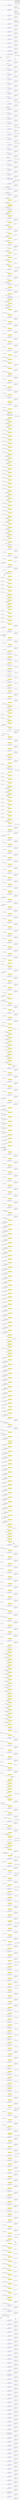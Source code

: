 msc {
"l_tunnel","l_mine1[0]","l_mine1[1]","l_mine1[3]","l_mine2[0]","l_mine2[1]","l_mine2[2]","l_missile","l_ship","l_SysTick_Handler","l_ADCSeq3_IRQHandler";
    
                                        
                                        
                                        
                                        
"l_ADCSeq3_IRQHandler"->"l_ship" [label="167309:PLAYER_SHIP_MOVE_SIG"];
"l_ADCSeq3_IRQHandler"->"l_ship" [label="333976:PLAYER_SHIP_MOVE_SIG"];
"l_ADCSeq3_IRQHandler"->"l_ship" [label="500652:PLAYER_SHIP_MOVE_SIG"];
--- [label="tick 1",textcolour="#ff0000",linecolour="#ff0000"];
"l_ADCSeq3_IRQHandler"->"l_ship" [label="667347:PLAYER_SHIP_MOVE_SIG"];
"l_SysTick_Handler"->* [label="668583:TIME_TICK_SIG",textcolour="#0000ff",linecolour="#0000ff"];
"l_SysTick_Handler"->"l_tunnel" [label="669490:TIME_TICK_SIG"];
"l_SysTick_Handler"->"l_ship" [label="670613:TIME_TICK_SIG"];
"l_SysTick_Handler"->"l_missile" [label="671721:TIME_TICK_SIG"];
"l_ADCSeq3_IRQHandler"->"l_ship" [label="1000646:PLAYER_SHIP_MOVE_SIG"];
--- [label="tick 2",textcolour="#ff0000",linecolour="#ff0000"];
"l_SysTick_Handler"->* [label="1333995:TIME_TICK_SIG",textcolour="#0000ff",linecolour="#0000ff"];
"l_SysTick_Handler"->"l_tunnel" [label="1334902:TIME_TICK_SIG"];
"l_SysTick_Handler"->"l_ship" [label="1336025:TIME_TICK_SIG"];
"l_SysTick_Handler"->"l_missile" [label="1337148:TIME_TICK_SIG"];
"l_ADCSeq3_IRQHandler"->"l_ship" [label="1500655:PLAYER_SHIP_MOVE_SIG"];
--- [label="tick 3",textcolour="#ff0000",linecolour="#ff0000"];
"l_ADCSeq3_IRQHandler"->"l_ship" [label="2000679:PLAYER_SHIP_MOVE_SIG"];
"l_SysTick_Handler"->* [label="2001902:TIME_TICK_SIG",textcolour="#0000ff",linecolour="#0000ff"];
"l_SysTick_Handler"->"l_tunnel" [label="2002809:TIME_TICK_SIG"];
"l_SysTick_Handler"->"l_ship" [label="2003932:TIME_TICK_SIG"];
"l_SysTick_Handler"->"l_missile" [label="2005039:TIME_TICK_SIG"];
--- [label="tick 4",textcolour="#ff0000",linecolour="#ff0000"];
"l_SysTick_Handler"->* [label="2667327:TIME_TICK_SIG",textcolour="#0000ff",linecolour="#0000ff"];
"l_SysTick_Handler"->"l_tunnel" [label="2668234:TIME_TICK_SIG"];
"l_SysTick_Handler"->"l_ship" [label="2669357:TIME_TICK_SIG"];
"l_SysTick_Handler"->"l_missile" [label="2670480:TIME_TICK_SIG"];
"l_ADCSeq3_IRQHandler"->"l_ship" [label="3167315:PLAYER_SHIP_MOVE_SIG"];
--- [label="tick 5",textcolour="#ff0000",linecolour="#ff0000"];
"l_SysTick_Handler"->* [label="3333994:TIME_TICK_SIG",textcolour="#0000ff",linecolour="#0000ff"];
"l_SysTick_Handler"->"l_tunnel" [label="3334901:TIME_TICK_SIG"];
"l_SysTick_Handler"->"l_ship" [label="3336024:TIME_TICK_SIG"];
"l_SysTick_Handler"->"l_missile" [label="3337147:TIME_TICK_SIG"];
--- [label="tick 6",textcolour="#ff0000",linecolour="#ff0000"];
"l_SysTick_Handler"->* [label="4000658:TIME_TICK_SIG",textcolour="#0000ff",linecolour="#0000ff"];
"l_SysTick_Handler"->"l_tunnel" [label="4001565:TIME_TICK_SIG"];
"l_SysTick_Handler"->"l_ship" [label="4002688:TIME_TICK_SIG"];
"l_SysTick_Handler"->"l_missile" [label="4003811:TIME_TICK_SIG"];
--- [label="tick 7",textcolour="#ff0000",linecolour="#ff0000"];
"l_SysTick_Handler"->* [label="4667333:TIME_TICK_SIG",textcolour="#0000ff",linecolour="#0000ff"];
"l_SysTick_Handler"->"l_tunnel" [label="4668240:TIME_TICK_SIG"];
"l_SysTick_Handler"->"l_ship" [label="4669363:TIME_TICK_SIG"];
"l_SysTick_Handler"->"l_missile" [label="4670486:TIME_TICK_SIG"];
--- [label="tick 8",textcolour="#ff0000",linecolour="#ff0000"];
"l_SysTick_Handler"->* [label="5334012:TIME_TICK_SIG",textcolour="#0000ff",linecolour="#0000ff"];
"l_SysTick_Handler"->"l_tunnel" [label="5334919:TIME_TICK_SIG"];
"l_SysTick_Handler"->"l_ship" [label="5336042:TIME_TICK_SIG"];
"l_SysTick_Handler"->"l_missile" [label="5337165:TIME_TICK_SIG"];
--- [label="tick 9",textcolour="#ff0000",linecolour="#ff0000"];
"l_SysTick_Handler"->* [label="6000656:TIME_TICK_SIG",textcolour="#0000ff",linecolour="#0000ff"];
"l_SysTick_Handler"->"l_tunnel" [label="6001563:TIME_TICK_SIG"];
"l_SysTick_Handler"->"l_ship" [label="6002686:TIME_TICK_SIG"];
"l_SysTick_Handler"->"l_missile" [label="6003809:TIME_TICK_SIG"];
--- [label="tick 10",textcolour="#ff0000",linecolour="#ff0000"];
"l_SysTick_Handler"->* [label="6667329:TIME_TICK_SIG",textcolour="#0000ff",linecolour="#0000ff"];
"l_SysTick_Handler"->"l_tunnel" [label="6668236:TIME_TICK_SIG"];
"l_SysTick_Handler"->"l_ship" [label="6669359:TIME_TICK_SIG"];
"l_SysTick_Handler"->"l_missile" [label="6670482:TIME_TICK_SIG"];
--- [label="tick 11",textcolour="#ff0000",linecolour="#ff0000"];
"l_SysTick_Handler"->* [label="7334013:TIME_TICK_SIG",textcolour="#0000ff",linecolour="#0000ff"];
"l_SysTick_Handler"->"l_tunnel" [label="7334941:TIME_TICK_SIG"];
"l_SysTick_Handler"->"l_ship" [label="7336064:TIME_TICK_SIG"];
"l_SysTick_Handler"->"l_missile" [label="7337187:TIME_TICK_SIG"];
--- [label="tick 12",textcolour="#ff0000",linecolour="#ff0000"];
"l_SysTick_Handler"->* [label="8000670:TIME_TICK_SIG",textcolour="#0000ff",linecolour="#0000ff"];
"l_SysTick_Handler"->"l_tunnel" [label="8001577:TIME_TICK_SIG"];
"l_SysTick_Handler"->"l_ship" [label="8002700:TIME_TICK_SIG"];
"l_SysTick_Handler"->"l_missile" [label="8003823:TIME_TICK_SIG"];
"l_ADCSeq3_IRQHandler"->* [label="8167237:PLAYER_TRIGGER_SIG",textcolour="#0000ff",linecolour="#0000ff"];
"l_ADCSeq3_IRQHandler"->"l_tunnel" [label="8168144:PLAYER_TRIGGER_SIG"];
"l_ADCSeq3_IRQHandler"->"l_ship" [label="8169267:PLAYER_TRIGGER_SIG"];
"l_tunnel"->"l_ship" [label="8172897:TAKE_OFF_SIG"];
"l_tunnel" rbox "l_tunnel" [label="Tunnel::playing"];
"l_ship"->"l_tunnel" [label="8179481:SCORE_SIG"];
"l_ship" rbox "l_ship" [label="Ship::flying"];
--- [label="tick 13",textcolour="#ff0000",linecolour="#ff0000"];
"l_SysTick_Handler"->* [label="8667288:TIME_TICK_SIG",textcolour="#0000ff",linecolour="#0000ff"];
"l_SysTick_Handler"->"l_tunnel" [label="8668195:TIME_TICK_SIG"];
"l_SysTick_Handler"->"l_ship" [label="8669318:TIME_TICK_SIG"];
"l_SysTick_Handler"->"l_missile" [label="8670441:TIME_TICK_SIG"];
"l_ship"->"l_tunnel" [label="8809077:SHIP_IMG_SIG"];
--- [label="tick 14",textcolour="#ff0000",linecolour="#ff0000"];
"l_SysTick_Handler"->* [label="9333954:TIME_TICK_SIG",textcolour="#0000ff",linecolour="#0000ff"];
"l_SysTick_Handler"->"l_tunnel" [label="9334861:TIME_TICK_SIG"];
"l_SysTick_Handler"->"l_ship" [label="9335984:TIME_TICK_SIG"];
"l_SysTick_Handler"->"l_missile" [label="9337107:TIME_TICK_SIG"];
"l_ship"->"l_tunnel" [label="9475768:SHIP_IMG_SIG"];
--- [label="tick 15",textcolour="#ff0000",linecolour="#ff0000"];
"l_SysTick_Handler"->* [label="10000620:TIME_TICK_SIG",textcolour="#0000ff",linecolour="#0000ff"];
"l_SysTick_Handler"->"l_tunnel" [label="10001527:TIME_TICK_SIG"];
"l_SysTick_Handler"->"l_ship" [label="10002651:TIME_TICK_SIG"];
"l_SysTick_Handler"->"l_missile" [label="10003774:TIME_TICK_SIG"];
"l_ship"->"l_tunnel" [label="10142410:SHIP_IMG_SIG"];
--- [label="tick 16",textcolour="#ff0000",linecolour="#ff0000"];
"l_SysTick_Handler"->* [label="10667293:TIME_TICK_SIG",textcolour="#0000ff",linecolour="#0000ff"];
"l_SysTick_Handler"->"l_tunnel" [label="10668200:TIME_TICK_SIG"];
"l_SysTick_Handler"->"l_ship" [label="10669323:TIME_TICK_SIG"];
"l_SysTick_Handler"->"l_missile" [label="10670446:TIME_TICK_SIG"];
"l_ship"->"l_tunnel" [label="10809082:SHIP_IMG_SIG"];
--- [label="tick 17",textcolour="#ff0000",linecolour="#ff0000"];
"l_SysTick_Handler"->* [label="11333961:TIME_TICK_SIG",textcolour="#0000ff",linecolour="#0000ff"];
"l_SysTick_Handler"->"l_tunnel" [label="11334868:TIME_TICK_SIG"];
"l_SysTick_Handler"->"l_ship" [label="11335991:TIME_TICK_SIG"];
"l_SysTick_Handler"->"l_missile" [label="11337114:TIME_TICK_SIG"];
"l_ship"->"l_tunnel" [label="11475750:SHIP_IMG_SIG"];
--- [label="tick 18",textcolour="#ff0000",linecolour="#ff0000"];
"l_SysTick_Handler"->* [label="12000626:TIME_TICK_SIG",textcolour="#0000ff",linecolour="#0000ff"];
"l_SysTick_Handler"->"l_tunnel" [label="12001533:TIME_TICK_SIG"];
"l_SysTick_Handler"->"l_ship" [label="12002656:TIME_TICK_SIG"];
"l_SysTick_Handler"->"l_missile" [label="12003779:TIME_TICK_SIG"];
"l_ship"->"l_tunnel" [label="12142415:SHIP_IMG_SIG"];
--- [label="tick 19",textcolour="#ff0000",linecolour="#ff0000"];
"l_SysTick_Handler"->* [label="12667295:TIME_TICK_SIG",textcolour="#0000ff",linecolour="#0000ff"];
"l_SysTick_Handler"->"l_tunnel" [label="12668202:TIME_TICK_SIG"];
"l_SysTick_Handler"->"l_ship" [label="12669325:TIME_TICK_SIG"];
"l_SysTick_Handler"->"l_missile" [label="12670448:TIME_TICK_SIG"];
"l_ship"->"l_tunnel" [label="12809084:SHIP_IMG_SIG"];
--- [label="tick 20",textcolour="#ff0000",linecolour="#ff0000"];
"l_SysTick_Handler"->* [label="13333946:TIME_TICK_SIG",textcolour="#0000ff",linecolour="#0000ff"];
"l_SysTick_Handler"->"l_tunnel" [label="13334853:TIME_TICK_SIG"];
"l_SysTick_Handler"->"l_ship" [label="13335976:TIME_TICK_SIG"];
"l_SysTick_Handler"->"l_missile" [label="13337120:TIME_TICK_SIG"];
"l_ship"->"l_tunnel" [label="13475757:SHIP_IMG_SIG"];
--- [label="tick 21",textcolour="#ff0000",linecolour="#ff0000"];
"l_SysTick_Handler"->* [label="14000614:TIME_TICK_SIG",textcolour="#0000ff",linecolour="#0000ff"];
"l_SysTick_Handler"->"l_tunnel" [label="14001521:TIME_TICK_SIG"];
"l_SysTick_Handler"->"l_ship" [label="14002644:TIME_TICK_SIG"];
"l_SysTick_Handler"->"l_missile" [label="14003767:TIME_TICK_SIG"];
"l_ship"->"l_tunnel" [label="14142425:SHIP_IMG_SIG"];
"l_ADCSeq3_IRQHandler"->"l_ship" [label="14334004:PLAYER_SHIP_MOVE_SIG"];
--- [label="tick 22",textcolour="#ff0000",linecolour="#ff0000"];
"l_SysTick_Handler"->* [label="14667288:TIME_TICK_SIG",textcolour="#0000ff",linecolour="#0000ff"];
"l_SysTick_Handler"->"l_tunnel" [label="14668195:TIME_TICK_SIG"];
"l_SysTick_Handler"->"l_ship" [label="14669318:TIME_TICK_SIG"];
"l_SysTick_Handler"->"l_missile" [label="14670441:TIME_TICK_SIG"];
"l_ship"->"l_tunnel" [label="14809077:SHIP_IMG_SIG"];
"l_ship"->"l_tunnel" [label="14813448:SCORE_SIG"];
--- [label="tick 23",textcolour="#ff0000",linecolour="#ff0000"];
"l_SysTick_Handler"->* [label="15333945:TIME_TICK_SIG",textcolour="#0000ff",linecolour="#0000ff"];
"l_SysTick_Handler"->"l_tunnel" [label="15334852:TIME_TICK_SIG"];
"l_SysTick_Handler"->"l_ship" [label="15335975:TIME_TICK_SIG"];
"l_SysTick_Handler"->"l_missile" [label="15337098:TIME_TICK_SIG"];
"l_ship"->"l_tunnel" [label="15475734:SHIP_IMG_SIG"];
--- [label="tick 24",textcolour="#ff0000",linecolour="#ff0000"];
"l_SysTick_Handler"->* [label="16000615:TIME_TICK_SIG",textcolour="#0000ff",linecolour="#0000ff"];
"l_SysTick_Handler"->"l_tunnel" [label="16001522:TIME_TICK_SIG"];
"l_SysTick_Handler"->"l_ship" [label="16002645:TIME_TICK_SIG"];
"l_SysTick_Handler"->"l_missile" [label="16003768:TIME_TICK_SIG"];
"l_ship"->"l_tunnel" [label="16142421:SHIP_IMG_SIG"];
--- [label="tick 25",textcolour="#ff0000",linecolour="#ff0000"];
"l_SysTick_Handler"->* [label="16667279:TIME_TICK_SIG",textcolour="#0000ff",linecolour="#0000ff"];
"l_SysTick_Handler"->"l_tunnel" [label="16668186:TIME_TICK_SIG"];
"l_SysTick_Handler"->"l_ship" [label="16669310:TIME_TICK_SIG"];
"l_SysTick_Handler"->"l_missile" [label="16670451:TIME_TICK_SIG"];
"l_ship"->"l_tunnel" [label="16809096:SHIP_IMG_SIG"];
--- [label="tick 26",textcolour="#ff0000",linecolour="#ff0000"];
"l_SysTick_Handler"->* [label="17333946:TIME_TICK_SIG",textcolour="#0000ff",linecolour="#0000ff"];
"l_SysTick_Handler"->"l_tunnel" [label="17334872:TIME_TICK_SIG"];
"l_SysTick_Handler"->"l_ship" [label="17335995:TIME_TICK_SIG"];
"l_SysTick_Handler"->"l_missile" [label="17337118:TIME_TICK_SIG"];
"l_ship"->"l_tunnel" [label="17475780:SHIP_IMG_SIG"];
"l_ADCSeq3_IRQHandler"->"l_ship" [label="17500677:PLAYER_SHIP_MOVE_SIG"];
--- [label="tick 27",textcolour="#ff0000",linecolour="#ff0000"];
"l_SysTick_Handler"->* [label="18000622:TIME_TICK_SIG",textcolour="#0000ff",linecolour="#0000ff"];
"l_SysTick_Handler"->"l_tunnel" [label="18001529:TIME_TICK_SIG"];
"l_SysTick_Handler"->"l_ship" [label="18002652:TIME_TICK_SIG"];
"l_SysTick_Handler"->"l_missile" [label="18003796:TIME_TICK_SIG"];
"l_ship"->"l_tunnel" [label="18142459:SHIP_IMG_SIG"];
--- [label="tick 28",textcolour="#ff0000",linecolour="#ff0000"];
"l_ADCSeq3_IRQHandler"->"l_ship" [label="18667346:PLAYER_SHIP_MOVE_SIG"];
"l_SysTick_Handler"->* [label="18668525:TIME_TICK_SIG",textcolour="#0000ff",linecolour="#0000ff"];
"l_SysTick_Handler"->"l_tunnel" [label="18669432:TIME_TICK_SIG"];
"l_SysTick_Handler"->"l_ship" [label="18670555:TIME_TICK_SIG"];
"l_SysTick_Handler"->"l_missile" [label="18671663:TIME_TICK_SIG"];
"l_ship"->"l_tunnel" [label="18812684:SHIP_IMG_SIG"];
--- [label="tick 29",textcolour="#ff0000",linecolour="#ff0000"];
"l_SysTick_Handler"->* [label="19333944:TIME_TICK_SIG",textcolour="#0000ff",linecolour="#0000ff"];
"l_SysTick_Handler"->"l_tunnel" [label="19334851:TIME_TICK_SIG"];
"l_SysTick_Handler"->"l_ship" [label="19335974:TIME_TICK_SIG"];
"l_SysTick_Handler"->"l_missile" [label="19337097:TIME_TICK_SIG"];
"l_ship"->"l_tunnel" [label="19475757:SHIP_IMG_SIG"];
"l_ADCSeq3_IRQHandler"->"l_ship" [label="19834014:PLAYER_SHIP_MOVE_SIG"];
--- [label="tick 30",textcolour="#ff0000",linecolour="#ff0000"];
"l_SysTick_Handler"->* [label="20000613:TIME_TICK_SIG",textcolour="#0000ff",linecolour="#0000ff"];
"l_SysTick_Handler"->"l_tunnel" [label="20001520:TIME_TICK_SIG"];
"l_SysTick_Handler"->"l_ship" [label="20002643:TIME_TICK_SIG"];
"l_SysTick_Handler"->"l_missile" [label="20003766:TIME_TICK_SIG"];
"l_ship"->"l_tunnel" [label="20142402:SHIP_IMG_SIG"];
--- [label="tick 31",textcolour="#ff0000",linecolour="#ff0000"];
"l_SysTick_Handler"->* [label="20667274:TIME_TICK_SIG",textcolour="#0000ff",linecolour="#0000ff"];
"l_SysTick_Handler"->"l_tunnel" [label="20668181:TIME_TICK_SIG"];
"l_SysTick_Handler"->"l_ship" [label="20669304:TIME_TICK_SIG"];
"l_SysTick_Handler"->"l_missile" [label="20670427:TIME_TICK_SIG"];
"l_ship"->"l_tunnel" [label="20809070:SHIP_IMG_SIG"];
--- [label="tick 32",textcolour="#ff0000",linecolour="#ff0000"];
"l_SysTick_Handler"->* [label="21333940:TIME_TICK_SIG",textcolour="#0000ff",linecolour="#0000ff"];
"l_SysTick_Handler"->"l_tunnel" [label="21334847:TIME_TICK_SIG"];
"l_SysTick_Handler"->"l_ship" [label="21335970:TIME_TICK_SIG"];
"l_SysTick_Handler"->"l_missile" [label="21337093:TIME_TICK_SIG"];
"l_ship"->"l_tunnel" [label="21475748:SHIP_IMG_SIG"];
"l_ship"->"l_tunnel" [label="21480119:SCORE_SIG"];
"l_ADCSeq3_IRQHandler"->"l_ship" [label="21500685:PLAYER_SHIP_MOVE_SIG"];
--- [label="tick 33",textcolour="#ff0000",linecolour="#ff0000"];
"l_SysTick_Handler"->* [label="22000606:TIME_TICK_SIG",textcolour="#0000ff",linecolour="#0000ff"];
"l_SysTick_Handler"->"l_tunnel" [label="22001513:TIME_TICK_SIG"];
"l_SysTick_Handler"->"l_ship" [label="22002636:TIME_TICK_SIG"];
"l_SysTick_Handler"->"l_missile" [label="22003759:TIME_TICK_SIG"];
"l_ship"->"l_tunnel" [label="22142405:SHIP_IMG_SIG"];
--- [label="tick 34",textcolour="#ff0000",linecolour="#ff0000"];
"l_SysTick_Handler"->* [label="22667271:TIME_TICK_SIG",textcolour="#0000ff",linecolour="#0000ff"];
"l_SysTick_Handler"->"l_tunnel" [label="22668178:TIME_TICK_SIG"];
"l_SysTick_Handler"->"l_ship" [label="22669301:TIME_TICK_SIG"];
"l_SysTick_Handler"->"l_missile" [label="22670424:TIME_TICK_SIG"];
"l_ship"->"l_tunnel" [label="22809061:SHIP_IMG_SIG"];
--- [label="tick 35",textcolour="#ff0000",linecolour="#ff0000"];
"l_SysTick_Handler"->* [label="23333942:TIME_TICK_SIG",textcolour="#0000ff",linecolour="#0000ff"];
"l_SysTick_Handler"->"l_tunnel" [label="23334849:TIME_TICK_SIG"];
"l_SysTick_Handler"->"l_ship" [label="23335972:TIME_TICK_SIG"];
"l_SysTick_Handler"->"l_missile" [label="23337095:TIME_TICK_SIG"];
"l_ship"->"l_tunnel" [label="23475740:SHIP_IMG_SIG"];
--- [label="tick 36",textcolour="#ff0000",linecolour="#ff0000"];
"l_SysTick_Handler"->* [label="24000611:TIME_TICK_SIG",textcolour="#0000ff",linecolour="#0000ff"];
"l_SysTick_Handler"->"l_tunnel" [label="24001518:TIME_TICK_SIG"];
"l_SysTick_Handler"->"l_ship" [label="24002641:TIME_TICK_SIG"];
"l_SysTick_Handler"->"l_missile" [label="24003764:TIME_TICK_SIG"];
"l_ship"->"l_tunnel" [label="24142410:SHIP_IMG_SIG"];
"l_ADCSeq3_IRQHandler"->* [label="24167269:PLAYER_TRIGGER_SIG",textcolour="#0000ff",linecolour="#0000ff"];
"l_ADCSeq3_IRQHandler"->"l_tunnel" [label="24168176:PLAYER_TRIGGER_SIG"];
"l_ADCSeq3_IRQHandler"->"l_ship" [label="24169299:PLAYER_TRIGGER_SIG"];
"l_ship"->"l_missile" [label="24174422:MISSILE_FIRE_SIG"];
"l_missile" rbox "l_missile" [label="Missile::flying"];
--- [label="tick 37",textcolour="#ff0000",linecolour="#ff0000"];
"l_SysTick_Handler"->* [label="24667118:TIME_TICK_SIG",textcolour="#0000ff",linecolour="#0000ff"];
"l_SysTick_Handler"->"l_tunnel" [label="24668177:TIME_TICK_SIG"];
"l_SysTick_Handler"->"l_ship" [label="24669300:TIME_TICK_SIG"];
"l_SysTick_Handler"->"l_missile" [label="24670423:TIME_TICK_SIG"];
"l_ship"->"l_tunnel" [label="24809068:SHIP_IMG_SIG"];
"l_missile"->"l_tunnel" [label="24815707:MISSILE_IMG_SIG"];
--- [label="tick 38",textcolour="#ff0000",linecolour="#ff0000"];
"l_SysTick_Handler"->* [label="25333943:TIME_TICK_SIG",textcolour="#0000ff",linecolour="#0000ff"];
"l_SysTick_Handler"->"l_tunnel" [label="25334850:TIME_TICK_SIG"];
"l_SysTick_Handler"->"l_ship" [label="25335973:TIME_TICK_SIG"];
"l_SysTick_Handler"->"l_missile" [label="25337096:TIME_TICK_SIG"];
"l_ship"->"l_tunnel" [label="25475732:SHIP_IMG_SIG"];
"l_missile"->"l_tunnel" [label="25482372:MISSILE_IMG_SIG"];
--- [label="tick 39",textcolour="#ff0000",linecolour="#ff0000"];
"l_SysTick_Handler"->* [label="26000450:TIME_TICK_SIG",textcolour="#0000ff",linecolour="#0000ff"];
"l_SysTick_Handler"->"l_tunnel" [label="26001509:TIME_TICK_SIG"];
"l_SysTick_Handler"->"l_ship" [label="26002632:TIME_TICK_SIG"];
"l_SysTick_Handler"->"l_missile" [label="26003755:TIME_TICK_SIG"];
"l_ship"->"l_tunnel" [label="26142439:SHIP_IMG_SIG"];
"l_missile"->"l_tunnel" [label="26149096:MISSILE_IMG_SIG"];
...;
--- [label="Bad checksum at seq=138, id=  5",textbgcolour="#ffff00",linecolour="#ff0000"];
--- [label="Dropped   5 records",textbgcolour="#ffff00",linecolour="#ff0000"];
...;
"l_SysTick_Handler"->"l_missile" [label="26670424:TIME_TICK_SIG"];
"l_ship"->"l_tunnel" [label="26809067:SHIP_IMG_SIG"];
"l_missile"->"l_tunnel" [label="26815706:MISSILE_IMG_SIG"];
...;
--- [label="Bad checksum at seq=160, id=  5",textbgcolour="#ffff00",linecolour="#ff0000"];
...;
--- [label="Bad checksum at seq=160, id=163",textbgcolour="#ffff00",linecolour="#ff0000"];
--- [label="Dropped   9 records",textbgcolour="#ffff00",linecolour="#ff0000"];
...;
"l_ship"->"l_tunnel" [label="27475740:SHIP_IMG_SIG"];
"l_missile"->"l_tunnel" [label="27482379:MISSILE_IMG_SIG"];
--- [label="tick 42",textcolour="#ff0000",linecolour="#ff0000"];
"l_SysTick_Handler"->* [label="28000454:TIME_TICK_SIG",textcolour="#0000ff",linecolour="#0000ff"];
"l_SysTick_Handler"->"l_tunnel" [label="28001513:TIME_TICK_SIG"];
...;
--- [label="Bad checksum at seq=186, id= 98",textbgcolour="#ffff00",linecolour="#ff0000"];
--- [label="Dropped   5 records",textbgcolour="#ffff00",linecolour="#ff0000"];
...;
"l_ship"->"l_tunnel" [label="28142412:SHIP_IMG_SIG"];
"l_ship"->"l_tunnel" [label="28146783:SCORE_SIG"];
"l_missile"->"l_tunnel" [label="28152730:MISSILE_IMG_SIG"];
...;
--- [label="Bad checksum at seq=208, id=  5",textbgcolour="#ffff00",linecolour="#ff0000"];
--- [label="Dropped   5 records",textbgcolour="#ffff00",linecolour="#ff0000"];
...;
--- [label="tick 43",textcolour="#ff0000",linecolour="#ff0000"];
"l_SysTick_Handler"->* [label="28667114:TIME_TICK_SIG",textcolour="#0000ff",linecolour="#0000ff"];
"l_SysTick_Handler"->"l_tunnel" [label="28668173:TIME_TICK_SIG"];
"l_SysTick_Handler"->"l_ship" [label="28669296:TIME_TICK_SIG"];
"l_SysTick_Handler"->"l_missile" [label="28670419:TIME_TICK_SIG"];
"l_ship"->"l_tunnel" [label="28809088:SHIP_IMG_SIG"];
...;
--- [label="Bad checksum at seq=230, id= 14",textbgcolour="#ffff00",linecolour="#ff0000"];
--- [label="Dropped   9 records",textbgcolour="#ffff00",linecolour="#ff0000"];
...;
"l_SysTick_Handler"->"l_missile" [label="29337085:TIME_TICK_SIG"];
"l_ship"->"l_tunnel" [label="29475721:SHIP_IMG_SIG"];
"l_missile"->"l_tunnel" [label="29482360:MISSILE_IMG_SIG"];
...;
--- [label="Bad checksum at seq=255, id=  5",textbgcolour="#ffff00",linecolour="#ff0000"];
--- [label="Dropped   6 records",textbgcolour="#ffff00",linecolour="#ff0000"];
...;
--- [label="tick 45",textcolour="#ff0000",linecolour="#ff0000"];
"l_SysTick_Handler"->* [label="30000448:TIME_TICK_SIG",textcolour="#0000ff",linecolour="#0000ff"];
"l_SysTick_Handler"->"l_tunnel" [label="30001507:TIME_TICK_SIG"];
"l_SysTick_Handler"->"l_ship" [label="30002630:TIME_TICK_SIG"];
"l_SysTick_Handler"->"l_missile" [label="30003753:TIME_TICK_SIG"];
"l_ship"->"l_tunnel" [label="30142403:SHIP_IMG_SIG"];
...;
--- [label="Bad checksum at seq= 22, id= 14",textbgcolour="#ffff00",linecolour="#ff0000"];
--- [label="Dropped   9 records",textbgcolour="#ffff00",linecolour="#ff0000"];
...;
"l_SysTick_Handler"->"l_missile" [label="30670417:TIME_TICK_SIG"];
"l_ship"->"l_tunnel" [label="30809053:SHIP_IMG_SIG"];
"l_missile"->"l_tunnel" [label="30815692:MISSILE_IMG_SIG"];
...;
--- [label="Bad checksum at seq= 47, id=  5",textbgcolour="#ffff00",linecolour="#ff0000"];
--- [label="Dropped   6 records",textbgcolour="#ffff00",linecolour="#ff0000"];
...;
"l_SysTick_Handler"->"l_missile" [label="31337086:TIME_TICK_SIG"];
"l_ship"->"l_tunnel" [label="31475749:SHIP_IMG_SIG"];
"l_missile"->"l_tunnel" [label="31482388:MISSILE_IMG_SIG"];
...;
--- [label="Bad checksum at seq= 70, id=  5",textbgcolour="#ffff00",linecolour="#ff0000"];
--- [label="Dropped   5 records",textbgcolour="#ffff00",linecolour="#ff0000"];
...;
--- [label="tick 48",textcolour="#ff0000",linecolour="#ff0000"];
"l_SysTick_Handler"->* [label="32000453:TIME_TICK_SIG",textcolour="#0000ff",linecolour="#0000ff"];
"l_SysTick_Handler"->"l_tunnel" [label="32001512:TIME_TICK_SIG"];
"l_SysTick_Handler"->"l_ship" [label="32002635:TIME_TICK_SIG"];
"l_SysTick_Handler"->"l_missile" [label="32003758:TIME_TICK_SIG"];
"l_ship"->"l_tunnel" [label="32142394:SHIP_IMG_SIG"];
--- [label="Dropped   8 records",textbgcolour="#ffff00",linecolour="#ff0000"];
...;
"l_SysTick_Handler"->"l_missile" [label="32670434:TIME_TICK_SIG"];
"l_ship"->"l_tunnel" [label="32809070:SHIP_IMG_SIG"];
"l_missile"->"l_tunnel" [label="32815709:MISSILE_IMG_SIG"];
...;
--- [label="Bad checksum at seq=118, id=  5",textbgcolour="#ffff00",linecolour="#ff0000"];
--- [label="Dropped   9 records",textbgcolour="#ffff00",linecolour="#ff0000"];
...;
"l_SysTick_Handler"->"l_missile" [label="33337124:TIME_TICK_SIG"];
"l_ship"->"l_tunnel" [label="33475761:SHIP_IMG_SIG"];
"l_missile"->"l_tunnel" [label="33482400:MISSILE_IMG_SIG"];
...;
--- [label="Bad checksum at seq=145, id= 32",textbgcolour="#ffff00",linecolour="#ff0000"];
--- [label="Dropped   4 records",textbgcolour="#ffff00",linecolour="#ff0000"];
...;
"l_SysTick_Handler"->"l_missile" [label="34003747:TIME_TICK_SIG"];
"l_ship"->"l_tunnel" [label="34142383:SHIP_IMG_SIG"];
"l_missile"->"l_tunnel" [label="34149022:MISSILE_IMG_SIG"];
...;
--- [label="Bad checksum at seq=166, id=  5",textbgcolour="#ffff00",linecolour="#ff0000"];
--- [label="Dropped   5 records",textbgcolour="#ffff00",linecolour="#ff0000"];
...;
"l_SysTick_Handler"->"l_missile" [label="34670413:TIME_TICK_SIG"];
"l_ship"->"l_tunnel" [label="34809053:SHIP_IMG_SIG"];
"l_ship"->"l_tunnel" [label="34813424:SCORE_SIG"];
...;
--- [label="Bad checksum at seq=188, id= 14",textbgcolour="#ffff00",linecolour="#ff0000"];
--- [label="Dropped   5 records",textbgcolour="#ffff00",linecolour="#ff0000"];
...;
"l_ADCSeq3_IRQHandler"->"l_ship" [label="35000712:PLAYER_SHIP_MOVE_SIG"];
--- [label="tick 53",textcolour="#ff0000",linecolour="#ff0000"];
"l_SysTick_Handler"->* [label="35333777:TIME_TICK_SIG",textcolour="#0000ff",linecolour="#0000ff"];
"l_SysTick_Handler"->"l_tunnel" [label="35334836:TIME_TICK_SIG"];
"l_SysTick_Handler"->"l_ship" [label="35335959:TIME_TICK_SIG"];
"l_SysTick_Handler"->"l_missile" [label="35337082:TIME_TICK_SIG"];
"l_ship"->"l_tunnel" [label="35475740:SHIP_IMG_SIG"];
...;
--- [label="Bad checksum at seq=210, id=  5",textbgcolour="#ffff00",linecolour="#ff0000"];
--- [label="Dropped   5 records",textbgcolour="#ffff00",linecolour="#ff0000"];
...;
--- [label="tick 54",textcolour="#ff0000",linecolour="#ff0000"];
"l_SysTick_Handler"->* [label="36000440:TIME_TICK_SIG",textcolour="#0000ff",linecolour="#0000ff"];
"l_SysTick_Handler"->"l_tunnel" [label="36001499:TIME_TICK_SIG"];
"l_SysTick_Handler"->"l_ship" [label="36002622:TIME_TICK_SIG"];
"l_SysTick_Handler"->"l_missile" [label="36003745:TIME_TICK_SIG"];
"l_ship"->"l_tunnel" [label="36142385:SHIP_IMG_SIG"];
...;
--- [label="Bad checksum at seq=232, id=  5",textbgcolour="#ffff00",linecolour="#ff0000"];
--- [label="Dropped  17 records",textbgcolour="#ffff00",linecolour="#ff0000"];
...;
"l_ship"->"l_tunnel" [label="36809066:SHIP_IMG_SIG"];
"l_missile"->"l_tunnel" [label="36815705:MISSILE_IMG_SIG"];
--- [label="tick 56",textcolour="#ff0000",linecolour="#ff0000"];
"l_SysTick_Handler"->* [label="37333781:TIME_TICK_SIG",textcolour="#0000ff",linecolour="#0000ff"];
"l_SysTick_Handler"->"l_tunnel" [label="37334840:TIME_TICK_SIG"];
"l_SysTick_Handler"->"l_ship" [label="37335963:TIME_TICK_SIG"];
...;
--- [label="Bad checksum at seq= 11, id= 14",textbgcolour="#ffff00",linecolour="#ff0000"];
--- [label="Dropped  29 records",textbgcolour="#ffff00",linecolour="#ff0000"];
...;
"l_missile"->"l_tunnel" [label="38149031:MISSILE_IMG_SIG"];
--- [label="tick 58",textcolour="#ff0000",linecolour="#ff0000"];
"l_SysTick_Handler"->* [label="38667115:TIME_TICK_SIG",textcolour="#0000ff",linecolour="#0000ff"];
"l_SysTick_Handler"->"l_tunnel" [label="38668174:TIME_TICK_SIG"];
"l_SysTick_Handler"->"l_ship" [label="38669297:TIME_TICK_SIG"];
"l_SysTick_Handler"->"l_missile" [label="38670420:TIME_TICK_SIG"];
...;
--- [label="Bad checksum at seq= 56, id= 52",textbgcolour="#ffff00",linecolour="#ff0000"];
--- [label="Dropped  16 records",textbgcolour="#ffff00",linecolour="#ff0000"];
...;
"l_missile"->"l_tunnel" [label="38825106:MISSILE_IMG_SIG"];
--- [label="tick 59",textcolour="#ff0000",linecolour="#ff0000"];
"l_SysTick_Handler"->* [label="39333778:TIME_TICK_SIG",textcolour="#0000ff",linecolour="#0000ff"];
"l_ADCSeq3_IRQHandler"->* [label="39334662:PLAYER_TRIGGER_SIG",textcolour="#0000ff",linecolour="#0000ff"];
"l_ADCSeq3_IRQHandler"->"l_tunnel" [label="39335569:PLAYER_TRIGGER_SIG"];
...;
--- [label="Bad checksum at seq= 89, id= 14",textbgcolour="#ffff00",linecolour="#ff0000"];
--- [label="Dropped  19 records",textbgcolour="#ffff00",linecolour="#ff0000"];
...;
"l_ship"->"l_tunnel" [label="39490190:SHIP_IMG_SIG"];
"l_missile"->"l_tunnel" [label="39498554:MISSILE_IMG_SIG"];
...;
--- [label="Bad checksum at seq=125, id=  5",textbgcolour="#ffff00",linecolour="#ff0000"];
--- [label="Dropped  17 records",textbgcolour="#ffff00",linecolour="#ff0000"];
...;
"l_ship"->"l_tunnel" [label="40147930:SHIP_IMG_SIG"];
"l_missile"->"l_tunnel" [label="40156323:MISSILE_IMG_SIG"];
--- [label="Dropped  12 records",textbgcolour="#ffff00",linecolour="#ff0000"];
...;
"l_ship"->"l_tunnel" [label="40814672:SHIP_IMG_SIG"];
"l_missile"->"l_tunnel" [label="40823062:MISSILE_IMG_SIG"];
...;
--- [label="Bad checksum at seq=189, id=  8",textbgcolour="#ffff00",linecolour="#ff0000"];
--- [label="Dropped  13 records",textbgcolour="#ffff00",linecolour="#ff0000"];
...;
"l_SysTick_Handler"->"l_ship" [label="41335953:TIME_TICK_SIG"];
"l_SysTick_Handler"->"l_missile" [label="41337076:TIME_TICK_SIG"];
"l_mine2[0]"->"l_tunnel" [label="41474230:MINE_IMG_SIG"];
"l_ship"->"l_tunnel" [label="41481309:SHIP_IMG_SIG"];
...;
--- [label="Bad checksum at seq=219, id=  5",textbgcolour="#ffff00",linecolour="#ff0000"];
--- [label="Dropped  13 records",textbgcolour="#ffff00",linecolour="#ff0000"];
...;
--- [label="tick 63",textcolour="#ff0000",linecolour="#ff0000"];
"l_SysTick_Handler"->* [label="42000434:TIME_TICK_SIG",textcolour="#0000ff",linecolour="#0000ff"];
"l_SysTick_Handler"->"l_tunnel" [label="42001506:TIME_TICK_SIG"];
"l_SysTick_Handler"->"l_ship" [label="42002629:TIME_TICK_SIG"];
"l_SysTick_Handler"->"l_missile" [label="42003752:TIME_TICK_SIG"];
"l_mine2[0]"->"l_tunnel" [label="42140917:MINE_IMG_SIG"];
...;
--- [label="Bad checksum at seq=249, id= 14",textbgcolour="#ffff00",linecolour="#ff0000"];
--- [label="Dropped  13 records",textbgcolour="#ffff00",linecolour="#ff0000"];
...;
--- [label="tick 64",textcolour="#ff0000",linecolour="#ff0000"];
"l_SysTick_Handler"->* [label="42667103:TIME_TICK_SIG",textcolour="#0000ff",linecolour="#0000ff"];
"l_SysTick_Handler"->"l_tunnel" [label="42668162:TIME_TICK_SIG"];
"l_SysTick_Handler"->"l_ship" [label="42669285:TIME_TICK_SIG"];
"l_SysTick_Handler"->"l_missile" [label="42670408:TIME_TICK_SIG"];
"l_mine2[0]"->"l_tunnel" [label="42807562:MINE_IMG_SIG"];
...;
--- [label="Bad checksum at seq= 23, id= 14",textbgcolour="#ffff00",linecolour="#ff0000"];
--- [label="Dropped  13 records",textbgcolour="#ffff00",linecolour="#ff0000"];
...;
--- [label="tick 65",textcolour="#ff0000",linecolour="#ff0000"];
"l_SysTick_Handler"->* [label="43333769:TIME_TICK_SIG",textcolour="#0000ff",linecolour="#0000ff"];
"l_SysTick_Handler"->"l_tunnel" [label="43334828:TIME_TICK_SIG"];
"l_SysTick_Handler"->"l_ship" [label="43335951:TIME_TICK_SIG"];
"l_SysTick_Handler"->"l_missile" [label="43337074:TIME_TICK_SIG"];
"l_mine2[0]"->"l_tunnel" [label="43474235:MINE_IMG_SIG"];
...;
--- [label="Bad checksum at seq= 53, id= 14",textbgcolour="#ffff00",linecolour="#ff0000"];
--- [label="Dropped  13 records",textbgcolour="#ffff00",linecolour="#ff0000"];
...;
--- [label="tick 66",textcolour="#ff0000",linecolour="#ff0000"];
"l_SysTick_Handler"->* [label="44000435:TIME_TICK_SIG",textcolour="#0000ff",linecolour="#0000ff"];
"l_SysTick_Handler"->"l_tunnel" [label="44001494:TIME_TICK_SIG"];
"l_SysTick_Handler"->"l_ship" [label="44002617:TIME_TICK_SIG"];
"l_SysTick_Handler"->"l_missile" [label="44003740:TIME_TICK_SIG"];
"l_mine2[0]"->"l_tunnel" [label="44140901:MINE_IMG_SIG"];
...;
--- [label="Bad checksum at seq= 83, id= 14",textbgcolour="#ffff00",linecolour="#ff0000"];
--- [label="Dropped  13 records",textbgcolour="#ffff00",linecolour="#ff0000"];
...;
--- [label="tick 67",textcolour="#ff0000",linecolour="#ff0000"];
"l_SysTick_Handler"->* [label="44667099:TIME_TICK_SIG",textcolour="#0000ff",linecolour="#0000ff"];
"l_SysTick_Handler"->"l_tunnel" [label="44668158:TIME_TICK_SIG"];
"l_SysTick_Handler"->"l_ship" [label="44669281:TIME_TICK_SIG"];
"l_SysTick_Handler"->"l_missile" [label="44670404:TIME_TICK_SIG"];
"l_mine2[0]"->"l_tunnel" [label="44807575:MINE_IMG_SIG"];
...;
--- [label="Bad checksum at seq=113, id= 14",textbgcolour="#ffff00",linecolour="#ff0000"];
--- [label="Dropped  13 records",textbgcolour="#ffff00",linecolour="#ff0000"];
...;
--- [label="tick 68",textcolour="#ff0000",linecolour="#ff0000"];
"l_SysTick_Handler"->* [label="45333764:TIME_TICK_SIG",textcolour="#0000ff",linecolour="#0000ff"];
"l_SysTick_Handler"->"l_tunnel" [label="45334823:TIME_TICK_SIG"];
"l_SysTick_Handler"->"l_ship" [label="45335946:TIME_TICK_SIG"];
"l_SysTick_Handler"->"l_missile" [label="45337069:TIME_TICK_SIG"];
"l_mine2[0]"->"l_tunnel" [label="45474230:MINE_IMG_SIG"];
...;
--- [label="Bad checksum at seq=143, id= 14",textbgcolour="#ffff00",linecolour="#ff0000"];
--- [label="Dropped  18 records",textbgcolour="#ffff00",linecolour="#ff0000"];
...;
"l_SysTick_Handler"->"l_missile" [label="46003736:TIME_TICK_SIG"];
"l_mine2[0]"->"l_tunnel" [label="46140915:MINE_IMG_SIG"];
"l_ship"->"l_tunnel" [label="46148017:SHIP_IMG_SIG"];
...;
--- [label="Bad checksum at seq=177, id=  5",textbgcolour="#ffff00",linecolour="#ff0000"];
--- [label="Dropped  17 records",textbgcolour="#ffff00",linecolour="#ff0000"];
...;
"l_mine2[0]"->"l_tunnel" [label="46807557:MINE_IMG_SIG"];
"l_ship"->"l_tunnel" [label="46814636:SHIP_IMG_SIG"];
...;
--- [label="Bad checksum at seq=211, id=  8",textbgcolour="#ffff00",linecolour="#ff0000"];
--- [label="Dropped  13 records",textbgcolour="#ffff00",linecolour="#ff0000"];
...;
"l_SysTick_Handler"->"l_ship" [label="47335944:TIME_TICK_SIG"];
"l_SysTick_Handler"->"l_missile" [label="47337067:TIME_TICK_SIG"];
"l_mine2[0]"->"l_tunnel" [label="47474267:MINE_IMG_SIG"];
"l_ship"->"l_tunnel" [label="47481371:SHIP_IMG_SIG"];
...;
--- [label="Bad checksum at seq=241, id=  5",textbgcolour="#ffff00",linecolour="#ff0000"];
--- [label="Dropped  13 records",textbgcolour="#ffff00",linecolour="#ff0000"];
...;
"l_SysTick_Handler"->"l_ship" [label="48002610:TIME_TICK_SIG"];
"l_SysTick_Handler"->"l_missile" [label="48003733:TIME_TICK_SIG"];
"l_mine2[0]"->"l_tunnel" [label="48140894:MINE_IMG_SIG"];
"l_ship"->"l_tunnel" [label="48147996:SHIP_IMG_SIG"];
...;
--- [label="Bad checksum at seq= 15, id=  5",textbgcolour="#ffff00",linecolour="#ff0000"];
--- [label="Dropped  13 records",textbgcolour="#ffff00",linecolour="#ff0000"];
...;
--- [label="tick 73",textcolour="#ff0000",linecolour="#ff0000"];
"l_SysTick_Handler"->* [label="48667094:TIME_TICK_SIG",textcolour="#0000ff",linecolour="#0000ff"];
"l_SysTick_Handler"->"l_tunnel" [label="48668153:TIME_TICK_SIG"];
"l_SysTick_Handler"->"l_ship" [label="48669276:TIME_TICK_SIG"];
"l_SysTick_Handler"->"l_missile" [label="48670399:TIME_TICK_SIG"];
"l_mine2[0]"->"l_tunnel" [label="48807585:MINE_IMG_SIG"];
...;
--- [label="Bad checksum at seq= 45, id= 14",textbgcolour="#ffff00",linecolour="#ff0000"];
--- [label="Dropped  13 records",textbgcolour="#ffff00",linecolour="#ff0000"];
...;
--- [label="tick 74",textcolour="#ff0000",linecolour="#ff0000"];
"l_SysTick_Handler"->* [label="49333767:TIME_TICK_SIG",textcolour="#0000ff",linecolour="#0000ff"];
"l_SysTick_Handler"->"l_tunnel" [label="49334826:TIME_TICK_SIG"];
"l_SysTick_Handler"->"l_ship" [label="49335949:TIME_TICK_SIG"];
"l_SysTick_Handler"->"l_missile" [label="49337072:TIME_TICK_SIG"];
"l_mine2[0]"->"l_tunnel" [label="49474252:MINE_IMG_SIG"];
...;
--- [label="Bad checksum at seq= 75, id= 14",textbgcolour="#ffff00",linecolour="#ff0000"];
--- [label="Dropped   9 records",textbgcolour="#ffff00",linecolour="#ff0000"];
...;
"l_missile"->"l_tunnel" [label="49489739:EXPLOSION_SIG"];
--- [label="tick 75",textcolour="#ff0000",linecolour="#ff0000"];
"l_SysTick_Handler"->* [label="50000426:TIME_TICK_SIG",textcolour="#0000ff",linecolour="#0000ff"];
"l_SysTick_Handler"->"l_tunnel" [label="50001485:TIME_TICK_SIG"];
"l_SysTick_Handler"->"l_ship" [label="50002608:TIME_TICK_SIG"];
"l_SysTick_Handler"->"l_missile" [label="50003731:TIME_TICK_SIG"];
"l_mine2[0]"->"l_tunnel" [label="50140906:MINE_IMG_SIG"];
...;
--- [label="Bad checksum at seq=101, id=  8",textbgcolour="#ffff00",linecolour="#ff0000"];
--- [label="Dropped   9 records",textbgcolour="#ffff00",linecolour="#ff0000"];
...;
"l_missile"->"l_tunnel" [label="50156393:EXPLOSION_SIG"];
--- [label="tick 76",textcolour="#ff0000",linecolour="#ff0000"];
"l_SysTick_Handler"->* [label="50667094:TIME_TICK_SIG",textcolour="#0000ff",linecolour="#0000ff"];
"l_SysTick_Handler"->"l_tunnel" [label="50668153:TIME_TICK_SIG"];
"l_SysTick_Handler"->"l_ship" [label="50669276:TIME_TICK_SIG"];
"l_SysTick_Handler"->"l_missile" [label="50670399:TIME_TICK_SIG"];
...;
--- [label="Bad checksum at seq=127, id= 14",textbgcolour="#ffff00",linecolour="#ff0000"];
...;
--- [label="Bad checksum at seq=127, id= 73",textbgcolour="#ffff00",linecolour="#ff0000"];
--- [label="Dropped  22 records",textbgcolour="#ffff00",linecolour="#ff0000"];
...;
--- [label="tick 77",textcolour="#ff0000",linecolour="#ff0000"];
"l_SysTick_Handler"->* [label="51333758:TIME_TICK_SIG",textcolour="#0000ff",linecolour="#0000ff"];
"l_SysTick_Handler"->"l_tunnel" [label="51334835:TIME_TICK_SIG"];
"l_SysTick_Handler"->"l_ship" [label="51335958:TIME_TICK_SIG"];
"l_SysTick_Handler"->"l_missile" [label="51337081:TIME_TICK_SIG"];
"l_mine2[0]"->"l_tunnel" [label="51474237:MINE_IMG_SIG"];
...;
--- [label="Bad checksum at seq=165, id= 14",textbgcolour="#ffff00",linecolour="#ff0000"];
--- [label="Dropped  16 records",textbgcolour="#ffff00",linecolour="#ff0000"];
...;
"l_mine2[0]"->"l_tunnel" [label="52140885:MINE_IMG_SIG"];
"l_ship"->"l_tunnel" [label="52147965:SHIP_IMG_SIG"];
...;
--- [label="Bad checksum at seq=198, id= 52",textbgcolour="#ffff00",linecolour="#ff0000"];
--- [label="Dropped  15 records",textbgcolour="#ffff00",linecolour="#ff0000"];
...;
"l_ship"->"l_tunnel" [label="52814636:SHIP_IMG_SIG"];
"l_ADCSeq3_IRQHandler"->* [label="52833992:PLAYER_TRIGGER_SIG",textcolour="#0000ff",linecolour="#0000ff"];
"l_ADCSeq3_IRQHandler"->"l_tunnel" [label="52834899:PLAYER_TRIGGER_SIG"];
"l_ADCSeq3_IRQHandler"->"l_ship" [label="52836024:PLAYER_TRIGGER_SIG"];
...;
--- [label="Bad checksum at seq=230, id= 52",textbgcolour="#ffff00",linecolour="#ff0000"];
--- [label="Dropped  19 records",textbgcolour="#ffff00",linecolour="#ff0000"];
...;
"l_ship"->"l_tunnel" [label="53481306:SHIP_IMG_SIG"];
"l_missile"->"l_tunnel" [label="53489698:MISSILE_IMG_SIG"];
...;
--- [label="Bad checksum at seq= 11, id=  8",textbgcolour="#ffff00",linecolour="#ff0000"];
--- [label="Dropped  14 records",textbgcolour="#ffff00",linecolour="#ff0000"];
...;
"l_ship"->"l_tunnel" [label="54147993:SHIP_IMG_SIG"];
"l_missile"->"l_tunnel" [label="54156383:MISSILE_IMG_SIG"];
...;
--- [label="Bad checksum at seq= 43, id=  8",textbgcolour="#ffff00",linecolour="#ff0000"];
--- [label="Dropped  14 records",textbgcolour="#ffff00",linecolour="#ff0000"];
...;
"l_ship"->"l_tunnel" [label="54814637:SHIP_IMG_SIG"];
"l_ship"->"l_tunnel" [label="54820753:SCORE_SIG"];
...;
--- [label="Bad checksum at seq= 74, id=  5",textbgcolour="#ffff00",linecolour="#ff0000"];
--- [label="Dropped  15 records",textbgcolour="#ffff00",linecolour="#ff0000"];
...;
"l_mine2[0]"->"l_tunnel" [label="55474241:MINE_IMG_SIG"];
"l_ship"->"l_tunnel" [label="55481320:SHIP_IMG_SIG"];
...;
--- [label="Bad checksum at seq=106, id=  5",textbgcolour="#ffff00",linecolour="#ff0000"];
--- [label="Dropped  15 records",textbgcolour="#ffff00",linecolour="#ff0000"];
...;
"l_mine2[0]"->"l_tunnel" [label="56140902:MINE_IMG_SIG"];
"l_ship"->"l_tunnel" [label="56148023:SHIP_IMG_SIG"];
...;
--- [label="Bad checksum at seq=138, id=  5",textbgcolour="#ffff00",linecolour="#ff0000"];
--- [label="Dropped  15 records",textbgcolour="#ffff00",linecolour="#ff0000"];
...;
"l_mine2[0]"->"l_tunnel" [label="56807575:MINE_IMG_SIG"];
"l_ship"->"l_tunnel" [label="56814654:SHIP_IMG_SIG"];
...;
--- [label="Bad checksum at seq=170, id=  5",textbgcolour="#ffff00",linecolour="#ff0000"];
--- [label="Dropped  15 records",textbgcolour="#ffff00",linecolour="#ff0000"];
...;
"l_mine2[0]"->"l_tunnel" [label="57474231:MINE_IMG_SIG"];
"l_ship"->"l_tunnel" [label="57481310:SHIP_IMG_SIG"];
...;
--- [label="Bad checksum at seq=202, id=  5",textbgcolour="#ffff00",linecolour="#ff0000"];
--- [label="Dropped  15 records",textbgcolour="#ffff00",linecolour="#ff0000"];
...;
"l_mine2[0]"->"l_tunnel" [label="58140879:MINE_IMG_SIG"];
"l_ship"->"l_tunnel" [label="58147958:SHIP_IMG_SIG"];
...;
--- [label="Bad checksum at seq=234, id=  5",textbgcolour="#ffff00",linecolour="#ff0000"];
--- [label="Dropped  15 records",textbgcolour="#ffff00",linecolour="#ff0000"];
...;
"l_mine2[0]"->"l_tunnel" [label="58807552:MINE_IMG_SIG"];
"l_ship"->"l_tunnel" [label="58814653:SHIP_IMG_SIG"];
...;
--- [label="Bad checksum at seq= 10, id=  5",textbgcolour="#ffff00",linecolour="#ff0000"];
--- [label="Dropped  15 records",textbgcolour="#ffff00",linecolour="#ff0000"];
...;
"l_mine2[0]"->"l_tunnel" [label="59474232:MINE_IMG_SIG"];
"l_ship"->"l_tunnel" [label="59481311:SHIP_IMG_SIG"];
...;
--- [label="Bad checksum at seq= 42, id=  5",textbgcolour="#ffff00",linecolour="#ff0000"];
--- [label="Dropped  19 records",textbgcolour="#ffff00",linecolour="#ff0000"];
...;
"l_ship"->"l_tunnel" [label="60147988:SHIP_IMG_SIG"];
"l_missile"->"l_tunnel" [label="60156378:MISSILE_IMG_SIG"];
...;
--- [label="Bad checksum at seq= 79, id=  8",textbgcolour="#ffff00",linecolour="#ff0000"];
--- [label="Dropped  14 records",textbgcolour="#ffff00",linecolour="#ff0000"];
...;
"l_ship"->"l_tunnel" [label="60814622:SHIP_IMG_SIG"];
"l_missile"->"l_tunnel" [label="60823012:MISSILE_IMG_SIG"];
...;
--- [label="Bad checksum at seq=111, id=  8",textbgcolour="#ffff00",linecolour="#ff0000"];
--- [label="Dropped  14 records",textbgcolour="#ffff00",linecolour="#ff0000"];
...;
"l_ship"->"l_tunnel" [label="61481330:SHIP_IMG_SIG"];
"l_ship"->"l_tunnel" [label="61487446:SCORE_SIG"];
...;
--- [label="Bad checksum at seq=142, id=  5",textbgcolour="#ffff00",linecolour="#ff0000"];
--- [label="Dropped  15 records",textbgcolour="#ffff00",linecolour="#ff0000"];
...;
"l_mine2[0]"->"l_tunnel" [label="62140890:MINE_IMG_SIG"];
"l_ship"->"l_tunnel" [label="62147987:SHIP_IMG_SIG"];
...;
--- [label="Bad checksum at seq=174, id=  5",textbgcolour="#ffff00",linecolour="#ff0000"];
--- [label="Dropped  15 records",textbgcolour="#ffff00",linecolour="#ff0000"];
...;
"l_mine2[0]"->"l_tunnel" [label="62807547:MINE_IMG_SIG"];
"l_ship"->"l_tunnel" [label="62814626:SHIP_IMG_SIG"];
...;
--- [label="Bad checksum at seq=206, id=  5",textbgcolour="#ffff00",linecolour="#ff0000"];
--- [label="Dropped  15 records",textbgcolour="#ffff00",linecolour="#ff0000"];
...;
"l_mine2[0]"->"l_tunnel" [label="63474220:MINE_IMG_SIG"];
"l_ship"->"l_tunnel" [label="63481299:SHIP_IMG_SIG"];
...;
--- [label="Bad checksum at seq=238, id=  5",textbgcolour="#ffff00",linecolour="#ff0000"];
--- [label="Dropped  15 records",textbgcolour="#ffff00",linecolour="#ff0000"];
...;
"l_mine2[0]"->"l_tunnel" [label="64140873:MINE_IMG_SIG"];
"l_ship"->"l_tunnel" [label="64147952:SHIP_IMG_SIG"];
...;
--- [label="Bad checksum at seq= 14, id=  5",textbgcolour="#ffff00",linecolour="#ff0000"];
--- [label="Dropped  15 records",textbgcolour="#ffff00",linecolour="#ff0000"];
...;
"l_mine2[0]"->"l_tunnel" [label="64807541:MINE_IMG_SIG"];
"l_ship"->"l_tunnel" [label="64814620:SHIP_IMG_SIG"];
...;
--- [label="Bad checksum at seq= 46, id=  5",textbgcolour="#ffff00",linecolour="#ff0000"];
--- [label="Dropped  15 records",textbgcolour="#ffff00",linecolour="#ff0000"];
...;
"l_mine2[0]"->"l_tunnel" [label="65474235:MINE_IMG_SIG"];
"l_ship"->"l_tunnel" [label="65481314:SHIP_IMG_SIG"];
...;
--- [label="Bad checksum at seq= 78, id=  5",textbgcolour="#ffff00",linecolour="#ff0000"];
--- [label="Dropped  15 records",textbgcolour="#ffff00",linecolour="#ff0000"];
...;
"l_mine2[0]"->"l_tunnel" [label="66140878:MINE_IMG_SIG"];
"l_ship"->"l_tunnel" [label="66147957:SHIP_IMG_SIG"];
...;
--- [label="Bad checksum at seq=110, id=  5",textbgcolour="#ffff00",linecolour="#ff0000"];
--- [label="Dropped  19 records",textbgcolour="#ffff00",linecolour="#ff0000"];
...;
"l_ship"->"l_tunnel" [label="66814664:SHIP_IMG_SIG"];
"l_missile"->"l_tunnel" [label="66823054:MISSILE_IMG_SIG"];
...;
--- [label="Bad checksum at seq=147, id=  8",textbgcolour="#ffff00",linecolour="#ff0000"];
--- [label="Dropped  14 records",textbgcolour="#ffff00",linecolour="#ff0000"];
...;
"l_ship"->"l_tunnel" [label="67481282:SHIP_IMG_SIG"];
"l_missile"->"l_tunnel" [label="67489694:MISSILE_IMG_SIG"];
...;
--- [label="Bad checksum at seq=179, id=  8",textbgcolour="#ffff00",linecolour="#ff0000"];
--- [label="Dropped  14 records",textbgcolour="#ffff00",linecolour="#ff0000"];
...;
"l_ship"->"l_tunnel" [label="68147952:SHIP_IMG_SIG"];
"l_ship"->"l_tunnel" [label="68154068:SCORE_SIG"];
...;
--- [label="Bad checksum at seq=210, id=  5",textbgcolour="#ffff00",linecolour="#ff0000"];
--- [label="Dropped  15 records",textbgcolour="#ffff00",linecolour="#ff0000"];
...;
"l_mine2[0]"->"l_tunnel" [label="68807559:MINE_IMG_SIG"];
"l_ship"->"l_tunnel" [label="68814638:SHIP_IMG_SIG"];
...;
--- [label="Bad checksum at seq=242, id=  5",textbgcolour="#ffff00",linecolour="#ff0000"];
--- [label="Dropped  15 records",textbgcolour="#ffff00",linecolour="#ff0000"];
...;
"l_mine2[0]"->"l_tunnel" [label="69474218:MINE_IMG_SIG"];
"l_ship"->"l_tunnel" [label="69481297:SHIP_IMG_SIG"];
...;
--- [label="Bad checksum at seq= 18, id=  5",textbgcolour="#ffff00",linecolour="#ff0000"];
--- [label="Dropped  15 records",textbgcolour="#ffff00",linecolour="#ff0000"];
...;
"l_mine2[0]"->"l_tunnel" [label="70140876:MINE_IMG_SIG"];
"l_ship"->"l_tunnel" [label="70147955:SHIP_IMG_SIG"];
...;
--- [label="Bad checksum at seq= 50, id=  5",textbgcolour="#ffff00",linecolour="#ff0000"];
--- [label="Dropped  15 records",textbgcolour="#ffff00",linecolour="#ff0000"];
...;
"l_mine2[0]"->"l_tunnel" [label="70807537:MINE_IMG_SIG"];
"l_ship"->"l_tunnel" [label="70814661:SHIP_IMG_SIG"];
...;
--- [label="Bad checksum at seq= 82, id=  5",textbgcolour="#ffff00",linecolour="#ff0000"];
--- [label="Dropped  19 records",textbgcolour="#ffff00",linecolour="#ff0000"];
...;
"l_ship"->"l_tunnel" [label="71481304:SHIP_IMG_SIG"];
"l_missile"->"l_tunnel" [label="71489694:MISSILE_IMG_SIG"];
...;
--- [label="Bad checksum at seq=119, id=  8",textbgcolour="#ffff00",linecolour="#ff0000"];
--- [label="Dropped  14 records",textbgcolour="#ffff00",linecolour="#ff0000"];
...;
"l_ship"->"l_tunnel" [label="72148006:SHIP_IMG_SIG"];
"l_missile"->"l_tunnel" [label="72156396:MISSILE_IMG_SIG"];
...;
--- [label="Bad checksum at seq=151, id=  8",textbgcolour="#ffff00",linecolour="#ff0000"];
--- [label="Dropped  14 records",textbgcolour="#ffff00",linecolour="#ff0000"];
...;
"l_mine2[0]"->"l_tunnel" [label="72808782:MINE_IMG_SIG"];
"l_ship"->"l_tunnel" [label="72818233:SHIP_IMG_SIG"];
...;
--- [label="Bad checksum at seq=182, id=  5",textbgcolour="#ffff00",linecolour="#ff0000"];
--- [label="Dropped  19 records",textbgcolour="#ffff00",linecolour="#ff0000"];
...;
"l_ship"->"l_tunnel" [label="73481285:SHIP_IMG_SIG"];
"l_missile"->"l_tunnel" [label="73489675:MISSILE_IMG_SIG"];
...;
--- [label="Bad checksum at seq=219, id=  8",textbgcolour="#ffff00",linecolour="#ff0000"];
--- [label="Dropped  14 records",textbgcolour="#ffff00",linecolour="#ff0000"];
...;
"l_ship"->"l_tunnel" [label="74147942:SHIP_IMG_SIG"];
"l_missile"->"l_tunnel" [label="74156332:MISSILE_IMG_SIG"];
...;
--- [label="Bad checksum at seq=251, id=  8",textbgcolour="#ffff00",linecolour="#ff0000"];
--- [label="Dropped  14 records",textbgcolour="#ffff00",linecolour="#ff0000"];
...;
"l_ship"->"l_tunnel" [label="74814644:SHIP_IMG_SIG"];
"l_ship"->"l_tunnel" [label="74820760:SCORE_SIG"];
...;
--- [label="Bad checksum at seq= 27, id=  1",textbgcolour="#ffff00",linecolour="#ff0000"];
--- [label="Dropped  14 records",textbgcolour="#ffff00",linecolour="#ff0000"];
...;
"l_mine2[0]"->"l_tunnel" [label="75474321:MINE_IMG_SIG"];
"l_ship"->"l_tunnel" [label="75481400:SHIP_IMG_SIG"];
...;
--- [label="Bad checksum at seq= 58, id=  5",textbgcolour="#ffff00",linecolour="#ff0000"];
--- [label="Dropped  29 records",textbgcolour="#ffff00",linecolour="#ff0000"];
...;
"l_missile"->"l_tunnel" [label="76156336:MISSILE_IMG_SIG"];
--- [label="tick 115",textcolour="#ff0000",linecolour="#ff0000"];
"l_SysTick_Handler"->* [label="76667066:TIME_TICK_SIG",textcolour="#0000ff",linecolour="#0000ff"];
"l_SysTick_Handler"->"l_tunnel" [label="76668125:TIME_TICK_SIG"];
...;
--- [label="Bad checksum at seq=103, id= 14",textbgcolour="#ffff00",linecolour="#ff0000"];
--- [label="Dropped  26 records",textbgcolour="#ffff00",linecolour="#ff0000"];
...;
--- [label="tick 116",textcolour="#ff0000",linecolour="#ff0000"];
"l_SysTick_Handler"->* [label="77333732:TIME_TICK_SIG",textcolour="#0000ff",linecolour="#0000ff"];
"l_SysTick_Handler"->"l_tunnel" [label="77334791:TIME_TICK_SIG"];
"l_SysTick_Handler"->"l_ship" [label="77335914:TIME_TICK_SIG"];
"l_SysTick_Handler"->"l_missile" [label="77337037:TIME_TICK_SIG"];
"l_mine2[0]"->"l_tunnel" [label="77476449:MINE_IMG_SIG"];
...;
--- [label="Bad checksum at seq=144, id=  8",textbgcolour="#ffff00",linecolour="#ff0000"];
--- [label="Dropped  27 records",textbgcolour="#ffff00",linecolour="#ff0000"];
...;
--- [label="tick 117",textcolour="#ff0000",linecolour="#ff0000"];
"l_SysTick_Handler"->* [label="78000406:TIME_TICK_SIG",textcolour="#0000ff",linecolour="#0000ff"];
"l_SysTick_Handler"->"l_tunnel" [label="78001465:TIME_TICK_SIG"];
"l_SysTick_Handler"->"l_ship" [label="78002588:TIME_TICK_SIG"];
"l_SysTick_Handler"->"l_missile" [label="78003711:TIME_TICK_SIG"];
"l_mine2[0]"->"l_tunnel" [label="78140874:MINE_IMG_SIG"];
...;
--- [label="Bad checksum at seq=186, id=  8",textbgcolour="#ffff00",linecolour="#ff0000"];
--- [label="Dropped  36 records",textbgcolour="#ffff00",linecolour="#ff0000"];
...;
"l_SysTick_Handler"->"l_missile" [label="78670369:TIME_TICK_SIG"];
"l_mine2[0]"->"l_tunnel" [label="78807549:MINE_IMG_SIG"];
"l_mine1[1]"->"l_tunnel" [label="78810523:MINE_IMG_SIG"];
...;
--- [label="Bad checksum at seq=237, id=  5",textbgcolour="#ffff00",linecolour="#ff0000"];
--- [label="Dropped  18 records",textbgcolour="#ffff00",linecolour="#ff0000"];
...;
--- [label="tick 119",textcolour="#ff0000",linecolour="#ff0000"];
"l_SysTick_Handler"->* [label="79333730:TIME_TICK_SIG",textcolour="#0000ff",linecolour="#0000ff"];
"l_SysTick_Handler"->"l_tunnel" [label="79334789:TIME_TICK_SIG"];
"l_SysTick_Handler"->"l_ship" [label="79335912:TIME_TICK_SIG"];
"l_SysTick_Handler"->"l_missile" [label="79337035:TIME_TICK_SIG"];
"l_mine2[0]"->"l_tunnel" [label="79474189:MINE_IMG_SIG"];
...;
--- [label="Bad checksum at seq= 15, id= 14",textbgcolour="#ffff00",linecolour="#ff0000"];
--- [label="Dropped  18 records",textbgcolour="#ffff00",linecolour="#ff0000"];
...;
"l_missile"->"l_tunnel" [label="79496846:MISSILE_IMG_SIG"];
"l_mine1[1]"->"l_missile" [label="79502774:DESTROYED_MINE_SIG"];
"l_mine1[1]" rbox "l_mine1[1]" [label="Mine1::exploding"];
...;
--- [label="Bad checksum at seq= 50, id= 14",textbgcolour="#ffff00",linecolour="#ff0000"];
--- [label="Dropped  16 records",textbgcolour="#ffff00",linecolour="#ff0000"];
...;
"l_mine1[1]"->"l_tunnel" [label="80143844:EXPLOSION_SIG"];
"l_ship"->"l_tunnel" [label="80153445:SHIP_IMG_SIG"];
...;
--- [label="Bad checksum at seq= 84, id=  5",textbgcolour="#ffff00",linecolour="#ff0000"];
--- [label="Dropped  16 records",textbgcolour="#ffff00",linecolour="#ff0000"];
...;
"l_mine1[1]"->"l_tunnel" [label="80810510:EXPLOSION_SIG"];
"l_ship"->"l_tunnel" [label="80820167:SHIP_IMG_SIG"];
...;
--- [label="Bad checksum at seq=117, id=  7",textbgcolour="#ffff00",linecolour="#ff0000"];
--- [label="Dropped  17 records",textbgcolour="#ffff00",linecolour="#ff0000"];
...;
"l_mine1[1]"->"l_tunnel" [label="81477217:EXPLOSION_SIG"];
"l_ship"->"l_tunnel" [label="81486926:SHIP_IMG_SIG"];
...;
--- [label="Bad checksum at seq=151, id=  7",textbgcolour="#ffff00",linecolour="#ff0000"];
--- [label="Dropped  17 records",textbgcolour="#ffff00",linecolour="#ff0000"];
...;
"l_mine1[1]"->"l_tunnel" [label="82143847:EXPLOSION_SIG"];
"l_ship"->"l_tunnel" [label="82153610:SHIP_IMG_SIG"];
...;
--- [label="Bad checksum at seq=186, id=  0",textbgcolour="#ffff00",linecolour="#ff0000"];
--- [label="Dropped  16 records",textbgcolour="#ffff00",linecolour="#ff0000"];
...;
"l_mine1[1]"->"l_tunnel" [label="82810516:EXPLOSION_SIG"];
"l_ship"->"l_tunnel" [label="82820279:SHIP_IMG_SIG"];
...;
--- [label="Bad checksum at seq=220, id=  5",textbgcolour="#ffff00",linecolour="#ff0000"];
--- [label="Dropped  20 records",textbgcolour="#ffff00",linecolour="#ff0000"];
...;
"l_ship"->"l_tunnel" [label="83486980:SHIP_IMG_SIG"];
...;
--- [label="Bad checksum at seq=  2, id=  7",textbgcolour="#ffff00",linecolour="#ff0000"];
--- [label="Dropped  16 records",textbgcolour="#ffff00",linecolour="#ff0000"];
...;
"l_ship"->"l_tunnel" [label="84153666:SHIP_IMG_SIG"];
...;
--- [label="Bad checksum at seq= 35, id=  8",textbgcolour="#ffff00",linecolour="#ff0000"];
--- [label="Dropped  18 records",textbgcolour="#ffff00",linecolour="#ff0000"];
...;
"l_ship"->"l_tunnel" [label="84820292:SHIP_IMG_SIG"];
"l_ship"->"l_tunnel" [label="84828108:SCORE_SIG"];
...;
--- [label="Bad checksum at seq= 70, id=  5",textbgcolour="#ffff00",linecolour="#ff0000"];
--- [label="Dropped  17 records",textbgcolour="#ffff00",linecolour="#ff0000"];
...;
"l_ship"->"l_tunnel" [label="85486938:SHIP_IMG_SIG"];
...;
--- [label="Bad checksum at seq=104, id=  5",textbgcolour="#ffff00",linecolour="#ff0000"];
--- [label="Dropped  17 records",textbgcolour="#ffff00",linecolour="#ff0000"];
...;
"l_ship"->"l_tunnel" [label="86153739:SHIP_IMG_SIG"];
...;
--- [label="Bad checksum at seq=137, id=  7",textbgcolour="#ffff00",linecolour="#ff0000"];
--- [label="Dropped  17 records",textbgcolour="#ffff00",linecolour="#ff0000"];
...;
"l_mine1[1]"->"l_tunnel" [label="86810524:EXPLOSION_SIG"];
"l_ship"->"l_tunnel" [label="86820287:SHIP_IMG_SIG"];
...;
--- [label="Bad checksum at seq=171, id=  7",textbgcolour="#ffff00",linecolour="#ff0000"];
--- [label="Dropped  17 records",textbgcolour="#ffff00",linecolour="#ff0000"];
...;
"l_mine1[1]"->"l_tunnel" [label="87477195:EXPLOSION_SIG"];
"l_ship"->"l_tunnel" [label="87486958:SHIP_IMG_SIG"];
...;
--- [label="Bad checksum at seq=205, id=  7",textbgcolour="#ffff00",linecolour="#ff0000"];
--- [label="Dropped  17 records",textbgcolour="#ffff00",linecolour="#ff0000"];
...;
"l_mine1[1]"->"l_tunnel" [label="88143863:EXPLOSION_SIG"];
"l_ship"->"l_tunnel" [label="88153628:SHIP_IMG_SIG"];
...;
--- [label="Bad checksum at seq=239, id=  7",textbgcolour="#ffff00",linecolour="#ff0000"];
--- [label="Dropped  16 records",textbgcolour="#ffff00",linecolour="#ff0000"];
...;
"l_mine1[1]"->"l_tunnel" [label="88810515:EXPLOSION_SIG"];
"l_ship"->"l_tunnel" [label="88820278:SHIP_IMG_SIG"];
...;
--- [label="Bad checksum at seq= 16, id=  8",textbgcolour="#ffff00",linecolour="#ff0000"];
--- [label="Dropped  10 records",textbgcolour="#ffff00",linecolour="#ff0000"];
...;
"l_SysTick_Handler"->"l_ship" [label="89335912:TIME_TICK_SIG"];
"l_SysTick_Handler"->"l_missile" [label="89337035:TIME_TICK_SIG"];
"l_mine2[0]"->"l_tunnel" [label="89474201:MINE_IMG_SIG"];
"l_mine1[1]"->"l_tunnel" [label="89477190:EXPLOSION_SIG"];
...;
--- [label="Bad checksum at seq= 42, id=  5",textbgcolour="#ffff00",linecolour="#ff0000"];
--- [label="Dropped  13 records",textbgcolour="#ffff00",linecolour="#ff0000"];
...;
--- [label="tick 135",textcolour="#ff0000",linecolour="#ff0000"];
"l_SysTick_Handler"->* [label="90000396:TIME_TICK_SIG",textcolour="#0000ff",linecolour="#0000ff"];
"l_SysTick_Handler"->"l_tunnel" [label="90001455:TIME_TICK_SIG"];
"l_SysTick_Handler"->"l_ship" [label="90002578:TIME_TICK_SIG"];
"l_SysTick_Handler"->"l_missile" [label="90003701:TIME_TICK_SIG"];
"l_mine2[0]"->"l_tunnel" [label="90140864:MINE_IMG_SIG"];
"l_mine1[1]"->"l_tunnel" [label="90144038:MINE_DISABLED_SIG"];
"l_mine1[1]" rbox "l_mine1[1]" [label="Mine1::unused"];
...;
--- [label="Bad checksum at seq= 71, id=  5",textbgcolour="#ffff00",linecolour="#ff0000"];
--- [label="Dropped  11 records",textbgcolour="#ffff00",linecolour="#ff0000"];
...;
--- [label="tick 136",textcolour="#ff0000",linecolour="#ff0000"];
"l_SysTick_Handler"->* [label="90667055:TIME_TICK_SIG",textcolour="#0000ff",linecolour="#0000ff"];
"l_SysTick_Handler"->"l_tunnel" [label="90668114:TIME_TICK_SIG"];
"l_SysTick_Handler"->"l_ship" [label="90669237:TIME_TICK_SIG"];
"l_SysTick_Handler"->"l_missile" [label="90670360:TIME_TICK_SIG"];
"l_mine2[0]"->"l_tunnel" [label="90807533:MINE_IMG_SIG"];
...;
--- [label="Bad checksum at seq= 99, id=  5",textbgcolour="#ffff00",linecolour="#ff0000"];
--- [label="Dropped   9 records",textbgcolour="#ffff00",linecolour="#ff0000"];
...;
--- [label="tick 137",textcolour="#ff0000",linecolour="#ff0000"];
"l_SysTick_Handler"->* [label="91333718:TIME_TICK_SIG",textcolour="#0000ff",linecolour="#0000ff"];
"l_SysTick_Handler"->"l_tunnel" [label="91334777:TIME_TICK_SIG"];
"l_SysTick_Handler"->"l_ship" [label="91335900:TIME_TICK_SIG"];
"l_SysTick_Handler"->"l_missile" [label="91337023:TIME_TICK_SIG"];
"l_mine2[0]"->"l_tunnel" [label="91474207:MINE_IMG_SIG"];
...;
--- [label="Bad checksum at seq=125, id=  5",textbgcolour="#ffff00",linecolour="#ff0000"];
--- [label="Dropped   9 records",textbgcolour="#ffff00",linecolour="#ff0000"];
...;
"l_ship"->"l_tunnel" [label="91487423:SCORE_SIG"];
--- [label="tick 138",textcolour="#ff0000",linecolour="#ff0000"];
"l_SysTick_Handler"->* [label="92000384:TIME_TICK_SIG",textcolour="#0000ff",linecolour="#0000ff"];
"l_SysTick_Handler"->"l_tunnel" [label="92001443:TIME_TICK_SIG"];
"l_SysTick_Handler"->"l_ship" [label="92002566:TIME_TICK_SIG"];
...;
--- [label="Bad checksum at seq=150, id= 14",textbgcolour="#ffff00",linecolour="#ff0000"];
--- [label="Dropped   9 records",textbgcolour="#ffff00",linecolour="#ff0000"];
...;
"l_ship"->"l_tunnel" [label="92148110:SHIP_IMG_SIG"];
--- [label="tick 139",textcolour="#ff0000",linecolour="#ff0000"];
"l_SysTick_Handler"->* [label="92667050:TIME_TICK_SIG",textcolour="#0000ff",linecolour="#0000ff"];
"l_SysTick_Handler"->"l_tunnel" [label="92668109:TIME_TICK_SIG"];
"l_SysTick_Handler"->"l_ship" [label="92669232:TIME_TICK_SIG"];
...;
--- [label="Bad checksum at seq=176, id= 14",textbgcolour="#ffff00",linecolour="#ff0000"];
--- [label="Dropped   9 records",textbgcolour="#ffff00",linecolour="#ff0000"];
...;
"l_ship"->"l_tunnel" [label="92814590:SHIP_IMG_SIG"];
--- [label="tick 140",textcolour="#ff0000",linecolour="#ff0000"];
"l_SysTick_Handler"->* [label="93333716:TIME_TICK_SIG",textcolour="#0000ff",linecolour="#0000ff"];
"l_SysTick_Handler"->"l_tunnel" [label="93334775:TIME_TICK_SIG"];
"l_SysTick_Handler"->"l_ship" [label="93335898:TIME_TICK_SIG"];
...;
--- [label="Bad checksum at seq=202, id= 14",textbgcolour="#ffff00",linecolour="#ff0000"];
--- [label="Dropped   9 records",textbgcolour="#ffff00",linecolour="#ff0000"];
...;
"l_ship"->"l_tunnel" [label="93481256:SHIP_IMG_SIG"];
--- [label="tick 141",textcolour="#ff0000",linecolour="#ff0000"];
"l_SysTick_Handler"->* [label="94000391:TIME_TICK_SIG",textcolour="#0000ff",linecolour="#0000ff"];
"l_SysTick_Handler"->"l_tunnel" [label="94001450:TIME_TICK_SIG"];
"l_SysTick_Handler"->"l_ship" [label="94002573:TIME_TICK_SIG"];
--- [label="Dropped   7 records",textbgcolour="#ffff00",linecolour="#ff0000"];
...;
"l_ship"->"l_tunnel" [label="94147980:SHIP_IMG_SIG"];
--- [label="tick 142",textcolour="#ff0000",linecolour="#ff0000"];
"l_SysTick_Handler"->* [label="94667051:TIME_TICK_SIG",textcolour="#0000ff",linecolour="#0000ff"];
"l_SysTick_Handler"->"l_tunnel" [label="94668110:TIME_TICK_SIG"];
"l_SysTick_Handler"->"l_ship" [label="94669233:TIME_TICK_SIG"];
...;
--- [label="Bad checksum at seq=254, id= 14",textbgcolour="#ffff00",linecolour="#ff0000"];
--- [label="Dropped   8 records",textbgcolour="#ffff00",linecolour="#ff0000"];
...;
"l_ship"->"l_tunnel" [label="94814616:SHIP_IMG_SIG"];
--- [label="tick 143",textcolour="#ff0000",linecolour="#ff0000"];
"l_SysTick_Handler"->* [label="95333714:TIME_TICK_SIG",textcolour="#0000ff",linecolour="#0000ff"];
"l_SysTick_Handler"->"l_tunnel" [label="95334773:TIME_TICK_SIG"];
"l_SysTick_Handler"->"l_ship" [label="95335896:TIME_TICK_SIG"];
...;
--- [label="Bad checksum at seq= 24, id= 14",textbgcolour="#ffff00",linecolour="#ff0000"];
--- [label="Dropped   9 records",textbgcolour="#ffff00",linecolour="#ff0000"];
...;
"l_ship"->"l_tunnel" [label="95481254:SHIP_IMG_SIG"];
--- [label="tick 144",textcolour="#ff0000",linecolour="#ff0000"];
"l_SysTick_Handler"->* [label="96000380:TIME_TICK_SIG",textcolour="#0000ff",linecolour="#0000ff"];
"l_SysTick_Handler"->"l_tunnel" [label="96001439:TIME_TICK_SIG"];
"l_SysTick_Handler"->"l_ship" [label="96002562:TIME_TICK_SIG"];
...;
--- [label="Bad checksum at seq= 50, id= 14",textbgcolour="#ffff00",linecolour="#ff0000"];
--- [label="Dropped  13 records",textbgcolour="#ffff00",linecolour="#ff0000"];
...;
--- [label="tick 145",textcolour="#ff0000",linecolour="#ff0000"];
"l_SysTick_Handler"->* [label="96667054:TIME_TICK_SIG",textcolour="#0000ff",linecolour="#0000ff"];
"l_SysTick_Handler"->"l_tunnel" [label="96668113:TIME_TICK_SIG"];
"l_SysTick_Handler"->"l_ship" [label="96669236:TIME_TICK_SIG"];
"l_SysTick_Handler"->"l_missile" [label="96670359:TIME_TICK_SIG"];
...;
--- [label="Bad checksum at seq= 80, id= 14",textbgcolour="#ffff00",linecolour="#ff0000"];
--- [label="Dropped   9 records",textbgcolour="#ffff00",linecolour="#ff0000"];
...;
--- [label="tick 146",textcolour="#ff0000",linecolour="#ff0000"];
"l_SysTick_Handler"->* [label="97333712:TIME_TICK_SIG",textcolour="#0000ff",linecolour="#0000ff"];
"l_SysTick_Handler"->"l_tunnel" [label="97334771:TIME_TICK_SIG"];
"l_SysTick_Handler"->"l_ship" [label="97335894:TIME_TICK_SIG"];
"l_SysTick_Handler"->"l_missile" [label="97337017:TIME_TICK_SIG"];
...;
--- [label="Bad checksum at seq=106, id= 14",textbgcolour="#ffff00",linecolour="#ff0000"];
--- [label="Dropped  23 records",textbgcolour="#ffff00",linecolour="#ff0000"];
...;
"l_mine2[0]"->"l_tunnel" [label="98140895:MINE_IMG_SIG"];
"l_ship"->"l_tunnel" [label="98147974:SHIP_IMG_SIG"];
...;
--- [label="Bad checksum at seq=146, id=164",textbgcolour="#ffff00",linecolour="#ff0000"];
--- [label="Dropped  18 records",textbgcolour="#ffff00",linecolour="#ff0000"];
...;
"l_ship"->"l_tunnel" [label="98814600:SHIP_IMG_SIG"];
--- [label="tick 149",textcolour="#ff0000",linecolour="#ff0000"];
"l_SysTick_Handler"->* [label="99333710:TIME_TICK_SIG",textcolour="#0000ff",linecolour="#0000ff"];
...;
--- [label="Bad checksum at seq=182, id= 14",textbgcolour="#ffff00",linecolour="#ff0000"];
--- [label="Dropped  15 records",textbgcolour="#ffff00",linecolour="#ff0000"];
...;
"l_ship"->"l_tunnel" [label="99492427:SHIP_IMG_SIG"];
...;
--- [label="Bad checksum at seq=215, id=  0",textbgcolour="#ffff00",linecolour="#ff0000"];
--- [label="Dropped  16 records",textbgcolour="#ffff00",linecolour="#ff0000"];
...;
"l_mine1[1]"->"l_tunnel" [label="100143857:MINE_IMG_SIG"];
"l_ship"->"l_tunnel" [label="100153352:SHIP_IMG_SIG"];
...;
--- [label="Bad checksum at seq=248, id=  5",textbgcolour="#ffff00",linecolour="#ff0000"];
--- [label="Dropped  17 records",textbgcolour="#ffff00",linecolour="#ff0000"];
...;
"l_mine1[1]"->"l_tunnel" [label="100810482:MINE_IMG_SIG"];
"l_ship"->"l_tunnel" [label="100820029:SHIP_IMG_SIG"];
...;
--- [label="Bad checksum at seq= 27, id=  4",textbgcolour="#ffff00",linecolour="#ff0000"];
--- [label="Dropped  19 records",textbgcolour="#ffff00",linecolour="#ff0000"];
...;
"l_ship"->"l_tunnel" [label="101486713:SHIP_IMG_SIG"];
...;
--- [label="Bad checksum at seq= 64, id=  8",textbgcolour="#ffff00",linecolour="#ff0000"];
--- [label="Dropped   9 records",textbgcolour="#ffff00",linecolour="#ff0000"];
...;
"l_mine2[0]"->"l_tunnel" [label="102140833:MINE_IMG_SIG"];
"l_mine1[1]"->"l_tunnel" [label="102143825:MINE_IMG_SIG"];
"l_ship"->"l_tunnel" [label="102153372:SHIP_IMG_SIG"];
...;
--- [label="Bad checksum at seq= 89, id=  6",textbgcolour="#ffff00",linecolour="#ff0000"];
--- [label="Dropped   9 records",textbgcolour="#ffff00",linecolour="#ff0000"];
...;
--- [label="tick 154",textcolour="#ff0000",linecolour="#ff0000"];
"l_SysTick_Handler"->* [label="102667040:TIME_TICK_SIG",textcolour="#0000ff",linecolour="#0000ff"];
"l_ADCSeq3_IRQHandler"->"l_ship" [label="102668012:PLAYER_SHIP_MOVE_SIG"];
"l_SysTick_Handler"->"l_tunnel" [label="102669341:TIME_TICK_SIG"];
"l_SysTick_Handler"->"l_ship" [label="102670464:TIME_TICK_SIG"];
"l_SysTick_Handler"->"l_missile" [label="102671571:TIME_TICK_SIG"];
"l_mine2[0]"->"l_tunnel" [label="102808953:MINE_DISABLED_SIG"];
"l_mine2[0]" rbox "l_mine2[0]" [label="Mine2::unused"];
"l_mine1[1]"->"l_tunnel" [label="102812680:MINE_IMG_SIG"];
...;
--- [label="Bad checksum at seq=114, id=  5",textbgcolour="#ffff00",linecolour="#ff0000"];
--- [label="Dropped  14 records",textbgcolour="#ffff00",linecolour="#ff0000"];
...;
--- [label="tick 155",textcolour="#ff0000",linecolour="#ff0000"];
"l_SysTick_Handler"->* [label="103333706:TIME_TICK_SIG",textcolour="#0000ff",linecolour="#0000ff"];
"l_SysTick_Handler"->"l_tunnel" [label="103334765:TIME_TICK_SIG"];
"l_SysTick_Handler"->"l_ship" [label="103335888:TIME_TICK_SIG"];
"l_SysTick_Handler"->"l_missile" [label="103337011:TIME_TICK_SIG"];
...;
--- [label="Bad checksum at seq=145, id= 14",textbgcolour="#ffff00",linecolour="#ff0000"];
--- [label="Dropped   9 records",textbgcolour="#ffff00",linecolour="#ff0000"];
...;
--- [label="tick 156",textcolour="#ff0000",linecolour="#ff0000"];
"l_SysTick_Handler"->* [label="104000372:TIME_TICK_SIG",textcolour="#0000ff",linecolour="#0000ff"];
"l_SysTick_Handler"->"l_tunnel" [label="104001431:TIME_TICK_SIG"];
"l_SysTick_Handler"->"l_ship" [label="104002554:TIME_TICK_SIG"];
"l_SysTick_Handler"->"l_missile" [label="104003677:TIME_TICK_SIG"];
...;
--- [label="Bad checksum at seq=171, id= 14",textbgcolour="#ffff00",linecolour="#ff0000"];
--- [label="Dropped   9 records",textbgcolour="#ffff00",linecolour="#ff0000"];
...;
--- [label="tick 157",textcolour="#ff0000",linecolour="#ff0000"];
"l_SysTick_Handler"->* [label="104667038:TIME_TICK_SIG",textcolour="#0000ff",linecolour="#0000ff"];
"l_SysTick_Handler"->"l_tunnel" [label="104668097:TIME_TICK_SIG"];
"l_SysTick_Handler"->"l_ship" [label="104669220:TIME_TICK_SIG"];
"l_SysTick_Handler"->"l_missile" [label="104670343:TIME_TICK_SIG"];
...;
--- [label="Bad checksum at seq=197, id= 14",textbgcolour="#ffff00",linecolour="#ff0000"];
--- [label="Dropped   9 records",textbgcolour="#ffff00",linecolour="#ff0000"];
...;
"l_ship"->"l_tunnel" [label="104820642:SCORE_SIG"];
...;
--- [label="Bad checksum at seq=217, id=  8",textbgcolour="#ffff00",linecolour="#ff0000"];
--- [label="Dropped   2 records",textbgcolour="#ffff00",linecolour="#ff0000"];
...;
--- [label="tick 158",textcolour="#ff0000",linecolour="#ff0000"];
"l_SysTick_Handler"->* [label="105333704:TIME_TICK_SIG",textcolour="#0000ff",linecolour="#0000ff"];
"l_SysTick_Handler"->"l_tunnel" [label="105334763:TIME_TICK_SIG"];
"l_SysTick_Handler"->"l_ship" [label="105335886:TIME_TICK_SIG"];
"l_SysTick_Handler"->"l_missile" [label="105337009:TIME_TICK_SIG"];
...;
--- [label="Bad checksum at seq=224, id= 52",textbgcolour="#ffff00",linecolour="#ff0000"];
--- [label="Dropped  27 records",textbgcolour="#ffff00",linecolour="#ff0000"];
...;
"l_mine1[1]"->"l_tunnel" [label="106140869:MINE_IMG_SIG"];
"l_ship"->"l_tunnel" [label="106147902:SHIP_IMG_SIG"];
...;
--- [label="Bad checksum at seq= 12, id= 52",textbgcolour="#ffff00",linecolour="#ff0000"];
--- [label="Dropped  15 records",textbgcolour="#ffff00",linecolour="#ff0000"];
...;
"l_ship"->"l_tunnel" [label="106814552:SHIP_IMG_SIG"];
"l_ADCSeq3_IRQHandler"->* [label="107167435:PLAYER_TRIGGER_SIG",textcolour="#0000ff",linecolour="#0000ff"];
"l_ADCSeq3_IRQHandler"->"l_tunnel" [label="107168342:PLAYER_TRIGGER_SIG"];
"l_ADCSeq3_IRQHandler"->"l_ship" [label="107169465:PLAYER_TRIGGER_SIG"];
...;
--- [label="Bad checksum at seq= 44, id= 52",textbgcolour="#ffff00",linecolour="#ff0000"];
--- [label="Dropped  15 records",textbgcolour="#ffff00",linecolour="#ff0000"];
...;
"l_mine1[1]"->"l_tunnel" [label="107474183:MINE_IMG_SIG"];
"l_ship"->"l_tunnel" [label="107481209:SHIP_IMG_SIG"];
...;
--- [label="Bad checksum at seq= 76, id=  5",textbgcolour="#ffff00",linecolour="#ff0000"];
--- [label="Dropped  15 records",textbgcolour="#ffff00",linecolour="#ff0000"];
...;
"l_mine1[1]"->"l_tunnel" [label="108140843:MINE_IMG_SIG"];
"l_ship"->"l_tunnel" [label="108147854:SHIP_IMG_SIG"];
...;
--- [label="Bad checksum at seq=108, id=  5",textbgcolour="#ffff00",linecolour="#ff0000"];
--- [label="Dropped  15 records",textbgcolour="#ffff00",linecolour="#ff0000"];
...;
"l_mine1[1]"->"l_tunnel" [label="108807581:MINE_IMG_SIG"];
"l_ship"->"l_tunnel" [label="108814613:SHIP_IMG_SIG"];
...;
--- [label="Bad checksum at seq=140, id=  5",textbgcolour="#ffff00",linecolour="#ff0000"];
--- [label="Dropped  15 records",textbgcolour="#ffff00",linecolour="#ff0000"];
...;
"l_mine1[1]"->"l_tunnel" [label="109474190:MINE_IMG_SIG"];
"l_ship"->"l_tunnel" [label="109481200:SHIP_IMG_SIG"];
...;
--- [label="Bad checksum at seq=172, id=  5",textbgcolour="#ffff00",linecolour="#ff0000"];
--- [label="Dropped  19 records",textbgcolour="#ffff00",linecolour="#ff0000"];
...;
"l_ship"->"l_tunnel" [label="110147914:SHIP_IMG_SIG"];
"l_missile"->"l_tunnel" [label="110156307:MISSILE_IMG_SIG"];
...;
--- [label="Bad checksum at seq=209, id=  8",textbgcolour="#ffff00",linecolour="#ff0000"];
--- [label="Dropped  14 records",textbgcolour="#ffff00",linecolour="#ff0000"];
...;
"l_ship"->"l_tunnel" [label="110814538:SHIP_IMG_SIG"];
"l_missile"->"l_tunnel" [label="110822929:MISSILE_IMG_SIG"];
...;
--- [label="Bad checksum at seq=241, id=  8",textbgcolour="#ffff00",linecolour="#ff0000"];
--- [label="Dropped  14 records",textbgcolour="#ffff00",linecolour="#ff0000"];
...;
"l_ship"->"l_tunnel" [label="111481221:SHIP_IMG_SIG"];
"l_ship"->"l_tunnel" [label="111487338:SCORE_SIG"];
...;
--- [label="Bad checksum at seq= 16, id=  5",textbgcolour="#ffff00",linecolour="#ff0000"];
--- [label="Dropped  15 records",textbgcolour="#ffff00",linecolour="#ff0000"];
...;
"l_mine1[1]"->"l_tunnel" [label="112140840:MINE_IMG_SIG"];
"l_ship"->"l_tunnel" [label="112147850:SHIP_IMG_SIG"];
...;
--- [label="Bad checksum at seq= 48, id=  5",textbgcolour="#ffff00",linecolour="#ff0000"];
--- [label="Dropped  15 records",textbgcolour="#ffff00",linecolour="#ff0000"];
...;
"l_mine1[1]"->"l_tunnel" [label="112807509:MINE_IMG_SIG"];
"l_ship"->"l_tunnel" [label="112814519:SHIP_IMG_SIG"];
...;
--- [label="Bad checksum at seq= 80, id=  5",textbgcolour="#ffff00",linecolour="#ff0000"];
--- [label="Dropped  15 records",textbgcolour="#ffff00",linecolour="#ff0000"];
...;
"l_mine1[1]"->"l_tunnel" [label="113474188:MINE_IMG_SIG"];
"l_ship"->"l_tunnel" [label="113481198:SHIP_IMG_SIG"];
...;
--- [label="Bad checksum at seq=112, id=  5",textbgcolour="#ffff00",linecolour="#ff0000"];
--- [label="Dropped  15 records",textbgcolour="#ffff00",linecolour="#ff0000"];
...;
"l_mine1[1]"->"l_tunnel" [label="114140893:MINE_IMG_SIG"];
"l_ship"->"l_tunnel" [label="114147921:SHIP_IMG_SIG"];
...;
--- [label="Bad checksum at seq=144, id=  5",textbgcolour="#ffff00",linecolour="#ff0000"];
--- [label="Dropped  15 records",textbgcolour="#ffff00",linecolour="#ff0000"];
...;
"l_mine1[1]"->"l_tunnel" [label="114807520:MINE_IMG_SIG"];
"l_ship"->"l_tunnel" [label="114814530:SHIP_IMG_SIG"];
...;
--- [label="Bad checksum at seq=176, id=  5",textbgcolour="#ffff00",linecolour="#ff0000"];
--- [label="Dropped  15 records",textbgcolour="#ffff00",linecolour="#ff0000"];
...;
"l_mine1[1]"->"l_tunnel" [label="115474186:MINE_IMG_SIG"];
"l_ship"->"l_tunnel" [label="115481196:SHIP_IMG_SIG"];
...;
--- [label="Bad checksum at seq=208, id=  5",textbgcolour="#ffff00",linecolour="#ff0000"];
--- [label="Dropped  19 records",textbgcolour="#ffff00",linecolour="#ff0000"];
...;
"l_ship"->"l_tunnel" [label="116147852:SHIP_IMG_SIG"];
"l_missile"->"l_tunnel" [label="116156243:MISSILE_IMG_SIG"];
...;
--- [label="Bad checksum at seq=245, id=  8",textbgcolour="#ffff00",linecolour="#ff0000"];
--- [label="Dropped  31 records",textbgcolour="#ffff00",linecolour="#ff0000"];
...;
"l_ADCSeq3_IRQHandler"->"l_ship" [label="117167552:PLAYER_SHIP_MOVE_SIG"];
--- [label="tick 176",textcolour="#ff0000",linecolour="#ff0000"];
"l_SysTick_Handler"->* [label="117333692:TIME_TICK_SIG",textcolour="#0000ff",linecolour="#0000ff"];
"l_SysTick_Handler"->"l_tunnel" [label="117334751:TIME_TICK_SIG"];
"l_SysTick_Handler"->"l_ship" [label="117335874:TIME_TICK_SIG"];
"l_SysTick_Handler"->"l_missile" [label="117336997:TIME_TICK_SIG"];
...;
--- [label="Bad checksum at seq= 36, id=  8",textbgcolour="#ffff00",linecolour="#ff0000"];
--- [label="Dropped  27 records",textbgcolour="#ffff00",linecolour="#ff0000"];
...;
"l_SysTick_Handler"->* [label="118000360:TIME_TICK_SIG",textcolour="#0000ff",linecolour="#0000ff"];
"l_SysTick_Handler"->"l_tunnel" [label="118001419:TIME_TICK_SIG"];
"l_SysTick_Handler"->"l_ship" [label="118002542:TIME_TICK_SIG"];
"l_SysTick_Handler"->"l_missile" [label="118003665:TIME_TICK_SIG"];
"l_mine2[0]" rbox "l_mine2[0]" [label="Mine2::planted"];
"l_mine2[0]"->"l_tunnel" [label="118143044:MINE_IMG_SIG"];
"l_mine1[1]"->"l_tunnel" [label="118146018:MINE_IMG_SIG"];
...;
--- [label="Bad checksum at seq= 78, id= 11",textbgcolour="#ffff00",linecolour="#ff0000"];
--- [label="Dropped  27 records",textbgcolour="#ffff00",linecolour="#ff0000"];
...;
--- [label="tick 178",textcolour="#ff0000",linecolour="#ff0000"];
"l_SysTick_Handler"->* [label="118667024:TIME_TICK_SIG",textcolour="#0000ff",linecolour="#0000ff"];
"l_SysTick_Handler"->"l_tunnel" [label="118668083:TIME_TICK_SIG"];
"l_SysTick_Handler"->"l_ship" [label="118669206:TIME_TICK_SIG"];
"l_SysTick_Handler"->"l_missile" [label="118670329:TIME_TICK_SIG"];
"l_mine2[0]"->"l_tunnel" [label="118807483:MINE_IMG_SIG"];
...;
--- [label="Bad checksum at seq=120, id=  8",textbgcolour="#ffff00",linecolour="#ff0000"];
--- [label="Dropped  27 records",textbgcolour="#ffff00",linecolour="#ff0000"];
...;
--- [label="tick 179",textcolour="#ff0000",linecolour="#ff0000"];
"l_SysTick_Handler"->* [label="119333695:TIME_TICK_SIG",textcolour="#0000ff",linecolour="#0000ff"];
"l_SysTick_Handler"->"l_tunnel" [label="119334754:TIME_TICK_SIG"];
"l_SysTick_Handler"->"l_ship" [label="119335877:TIME_TICK_SIG"];
"l_SysTick_Handler"->"l_missile" [label="119337000:TIME_TICK_SIG"];
"l_mine2[0]"->"l_tunnel" [label="119474154:MINE_IMG_SIG"];
...;
--- [label="Bad checksum at seq=162, id=  8",textbgcolour="#ffff00",linecolour="#ff0000"];
--- [label="Dropped  27 records",textbgcolour="#ffff00",linecolour="#ff0000"];
...;
--- [label="tick 180",textcolour="#ff0000",linecolour="#ff0000"];
"l_SysTick_Handler"->* [label="120000356:TIME_TICK_SIG",textcolour="#0000ff",linecolour="#0000ff"];
"l_SysTick_Handler"->"l_tunnel" [label="120001415:TIME_TICK_SIG"];
"l_SysTick_Handler"->"l_ship" [label="120002538:TIME_TICK_SIG"];
"l_SysTick_Handler"->"l_missile" [label="120003661:TIME_TICK_SIG"];
"l_mine2[0]"->"l_tunnel" [label="120140841:MINE_IMG_SIG"];
...;
--- [label="Bad checksum at seq=204, id=  8",textbgcolour="#ffff00",linecolour="#ff0000"];
--- [label="Dropped  27 records",textbgcolour="#ffff00",linecolour="#ff0000"];
...;
--- [label="tick 181",textcolour="#ff0000",linecolour="#ff0000"];
"l_SysTick_Handler"->* [label="120667022:TIME_TICK_SIG",textcolour="#0000ff",linecolour="#0000ff"];
"l_SysTick_Handler"->"l_tunnel" [label="120668081:TIME_TICK_SIG"];
"l_SysTick_Handler"->"l_ship" [label="120669204:TIME_TICK_SIG"];
"l_SysTick_Handler"->"l_missile" [label="120670327:TIME_TICK_SIG"];
"l_mine2[0]"->"l_tunnel" [label="120807481:MINE_IMG_SIG"];
...;
--- [label="Bad checksum at seq=246, id=  8",textbgcolour="#ffff00",linecolour="#ff0000"];
--- [label="Dropped  27 records",textbgcolour="#ffff00",linecolour="#ff0000"];
...;
--- [label="tick 182",textcolour="#ff0000",linecolour="#ff0000"];
"l_SysTick_Handler"->* [label="121333688:TIME_TICK_SIG",textcolour="#0000ff",linecolour="#0000ff"];
"l_SysTick_Handler"->"l_tunnel" [label="121334747:TIME_TICK_SIG"];
"l_SysTick_Handler"->"l_ship" [label="121335870:TIME_TICK_SIG"];
"l_SysTick_Handler"->"l_missile" [label="121336993:TIME_TICK_SIG"];
"l_mine2[0]"->"l_tunnel" [label="121474154:MINE_IMG_SIG"];
...;
--- [label="Bad checksum at seq= 32, id=  8",textbgcolour="#ffff00",linecolour="#ff0000"];
--- [label="Dropped  27 records",textbgcolour="#ffff00",linecolour="#ff0000"];
...;
--- [label="tick 183",textcolour="#ff0000",linecolour="#ff0000"];
"l_SysTick_Handler"->* [label="122000354:TIME_TICK_SIG",textcolour="#0000ff",linecolour="#0000ff"];
"l_SysTick_Handler"->"l_tunnel" [label="122001413:TIME_TICK_SIG"];
"l_SysTick_Handler"->"l_ship" [label="122002536:TIME_TICK_SIG"];
"l_SysTick_Handler"->"l_missile" [label="122003659:TIME_TICK_SIG"];
"l_mine2[0]"->"l_tunnel" [label="122140813:MINE_IMG_SIG"];
...;
--- [label="Bad checksum at seq= 74, id=  8",textbgcolour="#ffff00",linecolour="#ff0000"];
--- [label="Dropped  27 records",textbgcolour="#ffff00",linecolour="#ff0000"];
...;
--- [label="tick 184",textcolour="#ff0000",linecolour="#ff0000"];
"l_SysTick_Handler"->* [label="122667020:TIME_TICK_SIG",textcolour="#0000ff",linecolour="#0000ff"];
"l_SysTick_Handler"->"l_tunnel" [label="122668079:TIME_TICK_SIG"];
"l_SysTick_Handler"->"l_ship" [label="122669202:TIME_TICK_SIG"];
"l_SysTick_Handler"->"l_missile" [label="122670325:TIME_TICK_SIG"];
"l_mine2[0]"->"l_tunnel" [label="122807479:MINE_IMG_SIG"];
...;
--- [label="Bad checksum at seq=116, id=  8",textbgcolour="#ffff00",linecolour="#ff0000"];
--- [label="Dropped  27 records",textbgcolour="#ffff00",linecolour="#ff0000"];
...;
--- [label="tick 185",textcolour="#ff0000",linecolour="#ff0000"];
"l_SysTick_Handler"->* [label="123333689:TIME_TICK_SIG",textcolour="#0000ff",linecolour="#0000ff"];
"l_SysTick_Handler"->"l_tunnel" [label="123334770:TIME_TICK_SIG"];
"l_SysTick_Handler"->"l_ship" [label="123335894:TIME_TICK_SIG"];
"l_SysTick_Handler"->"l_missile" [label="123337017:TIME_TICK_SIG"];
"l_mine2[0]"->"l_tunnel" [label="123474171:MINE_IMG_SIG"];
...;
--- [label="Bad checksum at seq=158, id=  8",textbgcolour="#ffff00",linecolour="#ff0000"];
...;
--- [label="Bad checksum at seq=158, id= 52",textbgcolour="#ffff00",linecolour="#ff0000"];
--- [label="Dropped  30 records",textbgcolour="#ffff00",linecolour="#ff0000"];
...;
--- [label="tick 186",textcolour="#ff0000",linecolour="#ff0000"];
"l_SysTick_Handler"->* [label="124000352:TIME_TICK_SIG",textcolour="#0000ff",linecolour="#0000ff"];
"l_SysTick_Handler"->"l_tunnel" [label="124001411:TIME_TICK_SIG"];
"l_SysTick_Handler"->"l_ship" [label="124002534:TIME_TICK_SIG"];
"l_SysTick_Handler"->"l_missile" [label="124003657:TIME_TICK_SIG"];
"l_mine2[0]"->"l_tunnel" [label="124140832:MINE_IMG_SIG"];
"l_mine1[1]"->"l_tunnel" [label="124143806:MINE_IMG_SIG"];
...;
--- [label="Bad checksum at seq=203, id=  5",textbgcolour="#ffff00",linecolour="#ff0000"];
--- [label="Dropped  28 records",textbgcolour="#ffff00",linecolour="#ff0000"];
...;
--- [label="tick 187",textcolour="#ff0000",linecolour="#ff0000"];
"l_SysTick_Handler"->* [label="124667018:TIME_TICK_SIG",textcolour="#0000ff",linecolour="#0000ff"];
"l_SysTick_Handler"->"l_tunnel" [label="124668077:TIME_TICK_SIG"];
"l_SysTick_Handler"->"l_ship" [label="124669200:TIME_TICK_SIG"];
"l_SysTick_Handler"->"l_missile" [label="124670323:TIME_TICK_SIG"];
"l_mine2[0]"->"l_tunnel" [label="124807505:MINE_IMG_SIG"];
"l_mine1[1]"->"l_tunnel" [label="124810480:MINE_IMG_SIG"];
...;
--- [label="Bad checksum at seq=246, id= 52",textbgcolour="#ffff00",linecolour="#ff0000"];
--- [label="Dropped  27 records",textbgcolour="#ffff00",linecolour="#ff0000"];
...;
--- [label="tick 188",textcolour="#ff0000",linecolour="#ff0000"];
"l_SysTick_Handler"->* [label="125333684:TIME_TICK_SIG",textcolour="#0000ff",linecolour="#0000ff"];
"l_SysTick_Handler"->"l_tunnel" [label="125334743:TIME_TICK_SIG"];
"l_SysTick_Handler"->"l_ship" [label="125335866:TIME_TICK_SIG"];
"l_SysTick_Handler"->"l_missile" [label="125336989:TIME_TICK_SIG"];
"l_mine2[0]"->"l_tunnel" [label="125474170:MINE_IMG_SIG"];
...;
--- [label="Bad checksum at seq= 32, id=  8",textbgcolour="#ffff00",linecolour="#ff0000"];
--- [label="Dropped  27 records",textbgcolour="#ffff00",linecolour="#ff0000"];
...;
--- [label="tick 189",textcolour="#ff0000",linecolour="#ff0000"];
"l_SysTick_Handler"->* [label="126000355:TIME_TICK_SIG",textcolour="#0000ff",linecolour="#0000ff"];
"l_SysTick_Handler"->"l_tunnel" [label="126001414:TIME_TICK_SIG"];
"l_SysTick_Handler"->"l_ship" [label="126002537:TIME_TICK_SIG"];
"l_SysTick_Handler"->"l_missile" [label="126003660:TIME_TICK_SIG"];
"l_mine2[0]"->"l_tunnel" [label="126140826:MINE_IMG_SIG"];
...;
--- [label="Bad checksum at seq= 75, id= 14",textbgcolour="#ffff00",linecolour="#ff0000"];
--- [label="Dropped  26 records",textbgcolour="#ffff00",linecolour="#ff0000"];
...;
--- [label="tick 190",textcolour="#ff0000",linecolour="#ff0000"];
"l_SysTick_Handler"->* [label="126667016:TIME_TICK_SIG",textcolour="#0000ff",linecolour="#0000ff"];
"l_SysTick_Handler"->"l_tunnel" [label="126668075:TIME_TICK_SIG"];
"l_SysTick_Handler"->"l_ship" [label="126669198:TIME_TICK_SIG"];
"l_SysTick_Handler"->"l_missile" [label="126670321:TIME_TICK_SIG"];
"l_mine2[0]"->"l_tunnel" [label="126807477:MINE_IMG_SIG"];
...;
--- [label="Bad checksum at seq=116, id=  8",textbgcolour="#ffff00",linecolour="#ff0000"];
--- [label="Dropped  27 records",textbgcolour="#ffff00",linecolour="#ff0000"];
...;
--- [label="tick 191",textcolour="#ff0000",linecolour="#ff0000"];
"l_SysTick_Handler"->* [label="127333682:TIME_TICK_SIG",textcolour="#0000ff",linecolour="#0000ff"];
"l_SysTick_Handler"->"l_tunnel" [label="127334741:TIME_TICK_SIG"];
"l_SysTick_Handler"->"l_ship" [label="127335864:TIME_TICK_SIG"];
"l_SysTick_Handler"->"l_missile" [label="127336987:TIME_TICK_SIG"];
"l_mine2[0]"->"l_tunnel" [label="127474143:MINE_IMG_SIG"];
...;
--- [label="Bad checksum at seq=158, id=  8",textbgcolour="#ffff00",linecolour="#ff0000"];
--- [label="Dropped  27 records",textbgcolour="#ffff00",linecolour="#ff0000"];
...;
--- [label="tick 192",textcolour="#ff0000",linecolour="#ff0000"];
"l_SysTick_Handler"->* [label="128000350:TIME_TICK_SIG",textcolour="#0000ff",linecolour="#0000ff"];
"l_SysTick_Handler"->"l_tunnel" [label="128001409:TIME_TICK_SIG"];
"l_SysTick_Handler"->"l_ship" [label="128002532:TIME_TICK_SIG"];
"l_SysTick_Handler"->"l_missile" [label="128003655:TIME_TICK_SIG"];
"l_mine2[0]"->"l_tunnel" [label="128140835:MINE_IMG_SIG"];
...;
--- [label="Bad checksum at seq=200, id=  8",textbgcolour="#ffff00",linecolour="#ff0000"];
--- [label="Dropped  27 records",textbgcolour="#ffff00",linecolour="#ff0000"];
...;
--- [label="tick 193",textcolour="#ff0000",linecolour="#ff0000"];
"l_SysTick_Handler"->* [label="128667014:TIME_TICK_SIG",textcolour="#0000ff",linecolour="#0000ff"];
"l_SysTick_Handler"->"l_tunnel" [label="128668073:TIME_TICK_SIG"];
"l_SysTick_Handler"->"l_ship" [label="128669196:TIME_TICK_SIG"];
"l_SysTick_Handler"->"l_missile" [label="128670319:TIME_TICK_SIG"];
"l_mine2[0]"->"l_tunnel" [label="128807482:MINE_IMG_SIG"];
...;
--- [label="Bad checksum at seq=242, id=  8",textbgcolour="#ffff00",linecolour="#ff0000"];
--- [label="Dropped  27 records",textbgcolour="#ffff00",linecolour="#ff0000"];
...;
--- [label="tick 194",textcolour="#ff0000",linecolour="#ff0000"];
"l_SysTick_Handler"->* [label="129333682:TIME_TICK_SIG",textcolour="#0000ff",linecolour="#0000ff"];
"l_SysTick_Handler"->"l_tunnel" [label="129334741:TIME_TICK_SIG"];
"l_SysTick_Handler"->"l_ship" [label="129335885:TIME_TICK_SIG"];
"l_SysTick_Handler"->"l_missile" [label="129337008:TIME_TICK_SIG"];
"l_mine2[0]"->"l_tunnel" [label="129474183:MINE_IMG_SIG"];
...;
--- [label="Bad checksum at seq= 28, id=  8",textbgcolour="#ffff00",linecolour="#ff0000"];
--- [label="Dropped  31 records",textbgcolour="#ffff00",linecolour="#ff0000"];
...;
--- [label="tick 195",textcolour="#ff0000",linecolour="#ff0000"];
"l_SysTick_Handler"->* [label="130000346:TIME_TICK_SIG",textcolour="#0000ff",linecolour="#0000ff"];
"l_SysTick_Handler"->"l_tunnel" [label="130001405:TIME_TICK_SIG"];
"l_SysTick_Handler"->"l_ship" [label="130002528:TIME_TICK_SIG"];
"l_SysTick_Handler"->"l_missile" [label="130003651:TIME_TICK_SIG"];
"l_mine2[0]"->"l_tunnel" [label="130140807:MINE_IMG_SIG"];
...;
--- [label="Bad checksum at seq= 69, id= 32",textbgcolour="#ffff00",linecolour="#ff0000"];
--- [label="Dropped   2 records",textbgcolour="#ffff00",linecolour="#ff0000"];
...;
"l_mine1[1]"->"l_tunnel" [label="130143781:MINE_IMG_SIG"];
...;
--- [label="Bad checksum at seq= 76, id=  5",textbgcolour="#ffff00",linecolour="#ff0000"];
--- [label="Dropped  41 records",textbgcolour="#ffff00",linecolour="#ff0000"];
...;
"l_mine1[1]"->"l_tunnel" [label="130810450:MINE_IMG_SIG"];
"l_ship"->"l_tunnel" [label="130820071:SHIP_IMG_SIG"];
...;
--- [label="Bad checksum at seq=133, id=  8",textbgcolour="#ffff00",linecolour="#ff0000"];
--- [label="Dropped  26 records",textbgcolour="#ffff00",linecolour="#ff0000"];
...;
--- [label="tick 197",textcolour="#ff0000",linecolour="#ff0000"];
"l_SysTick_Handler"->* [label="131333679:TIME_TICK_SIG",textcolour="#0000ff",linecolour="#0000ff"];
"l_SysTick_Handler"->"l_tunnel" [label="131334738:TIME_TICK_SIG"];
"l_SysTick_Handler"->"l_ship" [label="131335883:TIME_TICK_SIG"];
"l_SysTick_Handler"->"l_missile" [label="131337006:TIME_TICK_SIG"];
"l_mine2[0]"->"l_tunnel" [label="131474168:MINE_IMG_SIG"];
"l_mine1[1]"->"l_tunnel" [label="131477148:MINE_IMG_SIG"];
...;
--- [label="Bad checksum at seq=174, id=  5",textbgcolour="#ffff00",linecolour="#ff0000"];
--- [label="Dropped  28 records",textbgcolour="#ffff00",linecolour="#ff0000"];
...;
--- [label="tick 198",textcolour="#ff0000",linecolour="#ff0000"];
"l_SysTick_Handler"->* [label="132000350:TIME_TICK_SIG",textcolour="#0000ff",linecolour="#0000ff"];
"l_SysTick_Handler"->"l_tunnel" [label="132001409:TIME_TICK_SIG"];
"l_SysTick_Handler"->"l_ship" [label="132002532:TIME_TICK_SIG"];
"l_SysTick_Handler"->"l_missile" [label="132003655:TIME_TICK_SIG"];
"l_mine2[0]"->"l_tunnel" [label="132140820:MINE_IMG_SIG"];
...;
--- [label="Bad checksum at seq=217, id=  8",textbgcolour="#ffff00",linecolour="#ff0000"];
--- [label="Dropped  27 records",textbgcolour="#ffff00",linecolour="#ff0000"];
...;
--- [label="tick 199",textcolour="#ff0000",linecolour="#ff0000"];
"l_SysTick_Handler"->* [label="132667010:TIME_TICK_SIG",textcolour="#0000ff",linecolour="#0000ff"];
"l_SysTick_Handler"->"l_tunnel" [label="132668069:TIME_TICK_SIG"];
"l_SysTick_Handler"->"l_ship" [label="132669192:TIME_TICK_SIG"];
"l_SysTick_Handler"->"l_missile" [label="132670315:TIME_TICK_SIG"];
"l_mine2[0]"->"l_tunnel" [label="132807481:MINE_IMG_SIG"];
...;
--- [label="Bad checksum at seq=  3, id=  8",textbgcolour="#ffff00",linecolour="#ff0000"];
--- [label="Dropped  27 records",textbgcolour="#ffff00",linecolour="#ff0000"];
...;
--- [label="tick 200",textcolour="#ff0000",linecolour="#ff0000"];
"l_SysTick_Handler"->* [label="133333681:TIME_TICK_SIG",textcolour="#0000ff",linecolour="#0000ff"];
"l_SysTick_Handler"->"l_tunnel" [label="133334740:TIME_TICK_SIG"];
"l_SysTick_Handler"->"l_ship" [label="133335863:TIME_TICK_SIG"];
"l_SysTick_Handler"->"l_missile" [label="133336986:TIME_TICK_SIG"];
"l_mine2[0]"->"l_tunnel" [label="133474142:MINE_IMG_SIG"];
...;
--- [label="Bad checksum at seq= 45, id=  8",textbgcolour="#ffff00",linecolour="#ff0000"];
--- [label="Dropped  39 records",textbgcolour="#ffff00",linecolour="#ff0000"];
...;
"l_mine2[0]"->"l_tunnel" [label="134140811:MINE_IMG_SIG"];
"l_mine1[1]"->"l_tunnel" [label="134143785:MINE_IMG_SIG"];
"l_ship"->"l_tunnel" [label="134153334:SHIP_IMG_SIG"];
...;
--- [label="Bad checksum at seq=100, id= 52",textbgcolour="#ffff00",linecolour="#ff0000"];
--- [label="Dropped  26 records",textbgcolour="#ffff00",linecolour="#ff0000"];
...;
"l_mine2[0]"->"l_tunnel" [label="134809784:MINE_IMG_SIG"];
"l_mine1[1]"->"l_tunnel" [label="134812758:MINE_IMG_SIG"];
"l_mine2[2]"->"l_tunnel" [label="134815647:MINE_IMG_SIG"];
...;
--- [label="Bad checksum at seq=141, id= 52",textbgcolour="#ffff00",linecolour="#ff0000"];
--- [label="Dropped  27 records",textbgcolour="#ffff00",linecolour="#ff0000"];
...;
--- [label="tick 203",textcolour="#ff0000",linecolour="#ff0000"];
"l_SysTick_Handler"->* [label="135333674:TIME_TICK_SIG",textcolour="#0000ff",linecolour="#0000ff"];
"l_SysTick_Handler"->"l_tunnel" [label="135334733:TIME_TICK_SIG"];
"l_SysTick_Handler"->"l_ship" [label="135335856:TIME_TICK_SIG"];
"l_SysTick_Handler"->"l_missile" [label="135336979:TIME_TICK_SIG"];
"l_mine2[0]"->"l_tunnel" [label="135474147:MINE_IMG_SIG"];
...;
--- [label="Bad checksum at seq=183, id=  8",textbgcolour="#ffff00",linecolour="#ff0000"];
--- [label="Dropped  26 records",textbgcolour="#ffff00",linecolour="#ff0000"];
...;
"l_missile" rbox "l_missile" [label="Missile::armed"];
--- [label="tick 204",textcolour="#ff0000",linecolour="#ff0000"];
"l_SysTick_Handler"->* [label="136000348:TIME_TICK_SIG",textcolour="#0000ff",linecolour="#0000ff"];
"l_SysTick_Handler"->"l_tunnel" [label="136001407:TIME_TICK_SIG"];
"l_SysTick_Handler"->"l_ship" [label="136002530:TIME_TICK_SIG"];
"l_SysTick_Handler"->"l_missile" [label="136003653:TIME_TICK_SIG"];
"l_mine2[0]"->"l_tunnel" [label="136140814:MINE_IMG_SIG"];
...;
--- [label="Bad checksum at seq=225, id=  8",textbgcolour="#ffff00",linecolour="#ff0000"];
--- [label="Dropped  26 records",textbgcolour="#ffff00",linecolour="#ff0000"];
...;
--- [label="tick 205",textcolour="#ff0000",linecolour="#ff0000"];
"l_SysTick_Handler"->* [label="136667006:TIME_TICK_SIG",textcolour="#0000ff",linecolour="#0000ff"];
"l_SysTick_Handler"->"l_tunnel" [label="136668083:TIME_TICK_SIG"];
"l_SysTick_Handler"->"l_ship" [label="136669206:TIME_TICK_SIG"];
"l_SysTick_Handler"->"l_missile" [label="136670329:TIME_TICK_SIG"];
"l_mine2[0]"->"l_tunnel" [label="136807483:MINE_IMG_SIG"];
...;
--- [label="Bad checksum at seq= 11, id=  8",textbgcolour="#ffff00",linecolour="#ff0000"];
--- [label="Dropped  43 records",textbgcolour="#ffff00",linecolour="#ff0000"];
...;
"l_mine1[1]"->"l_tunnel" [label="137477105:MINE_IMG_SIG"];
"l_mine2[2]"->"l_tunnel" [label="137479993:MINE_IMG_SIG"];
...;
--- [label="Bad checksum at seq= 71, id= 14",textbgcolour="#ffff00",linecolour="#ff0000"];
--- [label="Dropped  35 records",textbgcolour="#ffff00",linecolour="#ff0000"];
...;
"l_ship"->"l_missile" [label="138164312:MISSILE_FIRE_SIG"];
...;
--- [label="Bad checksum at seq=123, id= 14",textbgcolour="#ffff00",linecolour="#ff0000"];
--- [label="Dropped  35 records",textbgcolour="#ffff00",linecolour="#ff0000"];
...;
"l_mine2[2]"->"l_tunnel" [label="138813325:MINE_IMG_SIG"];
"l_ship"->"l_tunnel" [label="138825488:SHIP_IMG_SIG"];
...;
--- [label="Bad checksum at seq=175, id=  8",textbgcolour="#ffff00",linecolour="#ff0000"];
--- [label="Dropped  35 records",textbgcolour="#ffff00",linecolour="#ff0000"];
...;
"l_mine2[2]"->"l_tunnel" [label="139479994:MINE_IMG_SIG"];
"l_ship"->"l_tunnel" [label="139492155:SHIP_IMG_SIG"];
...;
--- [label="Bad checksum at seq=227, id=  8",textbgcolour="#ffff00",linecolour="#ff0000"];
--- [label="Dropped  35 records",textbgcolour="#ffff00",linecolour="#ff0000"];
...;
"l_mine2[2]"->"l_tunnel" [label="140146677:MINE_IMG_SIG"];
"l_ship"->"l_tunnel" [label="140158841:SHIP_IMG_SIG"];
...;
--- [label="Bad checksum at seq= 23, id=  8",textbgcolour="#ffff00",linecolour="#ff0000"];
--- [label="Dropped  35 records",textbgcolour="#ffff00",linecolour="#ff0000"];
...;
"l_mine2[2]"->"l_tunnel" [label="140813332:MINE_IMG_SIG"];
"l_ship"->"l_tunnel" [label="140825495:SHIP_IMG_SIG"];
...;
--- [label="Bad checksum at seq= 75, id=  8",textbgcolour="#ffff00",linecolour="#ff0000"];
--- [label="Dropped  35 records",textbgcolour="#ffff00",linecolour="#ff0000"];
...;
"l_mine2[2]"->"l_tunnel" [label="141479993:MINE_IMG_SIG"];
"l_ship"->"l_tunnel" [label="141492177:SHIP_IMG_SIG"];
...;
--- [label="Bad checksum at seq=127, id=  8",textbgcolour="#ffff00",linecolour="#ff0000"];
--- [label="Dropped  35 records",textbgcolour="#ffff00",linecolour="#ff0000"];
...;
"l_mine2[2]"->"l_tunnel" [label="142146656:MINE_IMG_SIG"];
...;
--- [label="Bad checksum at seq=173, id=  5",textbgcolour="#ffff00",linecolour="#ff0000"];
--- [label="Dropped   3 records",textbgcolour="#ffff00",linecolour="#ff0000"];
...;
"l_ship"->"l_tunnel" [label="142158819:SHIP_IMG_SIG"];
...;
--- [label="Bad checksum at seq=181, id=  8",textbgcolour="#ffff00",linecolour="#ff0000"];
--- [label="Dropped  47 records",textbgcolour="#ffff00",linecolour="#ff0000"];
...;
"l_ship"->"l_tunnel" [label="142825497:SHIP_IMG_SIG"];
"l_missile"->"l_tunnel" [label="142837670:MISSILE_IMG_SIG"];
...;
--- [label="Bad checksum at seq=244, id=  8",textbgcolour="#ffff00",linecolour="#ff0000"];
--- [label="Dropped  45 records",textbgcolour="#ffff00",linecolour="#ff0000"];
...;
"l_ship"->"l_tunnel" [label="143492191:SHIP_IMG_SIG"];
...;
--- [label="Bad checksum at seq= 49, id=  8",textbgcolour="#ffff00",linecolour="#ff0000"];
--- [label="Dropped  25 records",textbgcolour="#ffff00",linecolour="#ff0000"];
...;
"l_mine2[2]"->"l_tunnel" [label="144146678:MINE_IMG_SIG"];
"l_ship"->"l_tunnel" [label="144158841:SHIP_IMG_SIG"];
...;
--- [label="Bad checksum at seq= 91, id=  8",textbgcolour="#ffff00",linecolour="#ff0000"];
--- [label="Dropped  26 records",textbgcolour="#ffff00",linecolour="#ff0000"];
...;
"l_missile"->"l_ship" [label="144184693:DESTROYED_MINE_SIG"];
"l_missile" rbox "l_missile" [label="Missile::armed"];
--- [label="tick 217",textcolour="#ff0000",linecolour="#ff0000"];
"l_SysTick_Handler"->* [label="144666998:TIME_TICK_SIG",textcolour="#0000ff",linecolour="#0000ff"];
"l_SysTick_Handler"->"l_tunnel" [label="144668078:TIME_TICK_SIG"];
"l_SysTick_Handler"->"l_ship" [label="144669221:TIME_TICK_SIG"];
"l_SysTick_Handler"->"l_missile" [label="144670344:TIME_TICK_SIG"];
"l_mine2[0]"->"l_tunnel" [label="144807519:MINE_IMG_SIG"];
...;
--- [label="Bad checksum at seq=132, id=  8",textbgcolour="#ffff00",linecolour="#ff0000"];
--- [label="Dropped  26 records",textbgcolour="#ffff00",linecolour="#ff0000"];
...;
--- [label="tick 218",textcolour="#ff0000",linecolour="#ff0000"];
"l_SysTick_Handler"->* [label="145333664:TIME_TICK_SIG",textcolour="#0000ff",linecolour="#0000ff"];
"l_SysTick_Handler"->"l_tunnel" [label="145334723:TIME_TICK_SIG"];
"l_SysTick_Handler"->"l_ship" [label="145335846:TIME_TICK_SIG"];
"l_SysTick_Handler"->"l_missile" [label="145336969:TIME_TICK_SIG"];
"l_mine2[0]"->"l_tunnel" [label="145474129:MINE_IMG_SIG"];
...;
--- [label="Bad checksum at seq=174, id=  8",textbgcolour="#ffff00",linecolour="#ff0000"];
--- [label="Dropped  26 records",textbgcolour="#ffff00",linecolour="#ff0000"];
...;
--- [label="tick 219",textcolour="#ff0000",linecolour="#ff0000"];
"l_SysTick_Handler"->* [label="146000330:TIME_TICK_SIG",textcolour="#0000ff",linecolour="#0000ff"];
"l_SysTick_Handler"->"l_tunnel" [label="146001395:TIME_TICK_SIG"];
"l_SysTick_Handler"->"l_ship" [label="146002518:TIME_TICK_SIG"];
"l_SysTick_Handler"->"l_missile" [label="146003641:TIME_TICK_SIG"];
"l_mine2[0]"->"l_tunnel" [label="146140804:MINE_IMG_SIG"];
...;
--- [label="Bad checksum at seq=216, id=  8",textbgcolour="#ffff00",linecolour="#ff0000"];
--- [label="Dropped  26 records",textbgcolour="#ffff00",linecolour="#ff0000"];
...;
--- [label="tick 220",textcolour="#ff0000",linecolour="#ff0000"];
"l_SysTick_Handler"->* [label="146666996:TIME_TICK_SIG",textcolour="#0000ff",linecolour="#0000ff"];
"l_SysTick_Handler"->"l_tunnel" [label="146668055:TIME_TICK_SIG"];
"l_SysTick_Handler"->"l_ship" [label="146669178:TIME_TICK_SIG"];
"l_SysTick_Handler"->"l_missile" [label="146670301:TIME_TICK_SIG"];
"l_mine2[0]"->"l_tunnel" [label="146807457:MINE_IMG_SIG"];
...;
--- [label="Bad checksum at seq=  2, id=  8",textbgcolour="#ffff00",linecolour="#ff0000"];
--- [label="Dropped  30 records",textbgcolour="#ffff00",linecolour="#ff0000"];
...;
--- [label="tick 221",textcolour="#ff0000",linecolour="#ff0000"];
"l_SysTick_Handler"->* [label="147333668:TIME_TICK_SIG",textcolour="#0000ff",linecolour="#0000ff"];
"l_SysTick_Handler"->"l_tunnel" [label="147334727:TIME_TICK_SIG"];
"l_SysTick_Handler"->"l_ship" [label="147335850:TIME_TICK_SIG"];
"l_SysTick_Handler"->"l_missile" [label="147336973:TIME_TICK_SIG"];
"l_mine2[0]"->"l_tunnel" [label="147474133:MINE_IMG_SIG"];
"l_mine1[1]"->"l_tunnel" [label="147477122:EXPLOSION_SIG"];
...;
--- [label="Bad checksum at seq= 48, id=190",textbgcolour="#ffff00",linecolour="#ff0000"];
--- [label="Dropped  27 records",textbgcolour="#ffff00",linecolour="#ff0000"];
...;
--- [label="tick 222",textcolour="#ff0000",linecolour="#ff0000"];
"l_SysTick_Handler"->* [label="148000331:TIME_TICK_SIG",textcolour="#0000ff",linecolour="#0000ff"];
"l_SysTick_Handler"->"l_tunnel" [label="148001390:TIME_TICK_SIG"];
"l_SysTick_Handler"->"l_ship" [label="148002513:TIME_TICK_SIG"];
"l_SysTick_Handler"->"l_missile" [label="148003636:TIME_TICK_SIG"];
"l_mine2[0]"->"l_tunnel" [label="148140792:MINE_IMG_SIG"];
"l_mine1[1]"->"l_tunnel" [label="148143781:EXPLOSION_SIG"];
...;
--- [label="Bad checksum at seq= 90, id= 14",textbgcolour="#ffff00",linecolour="#ff0000"];
--- [label="Dropped  37 records",textbgcolour="#ffff00",linecolour="#ff0000"];
...;
"l_mine2[0]"->"l_tunnel" [label="148807536:MINE_IMG_SIG"];
"l_mine1[1]"->"l_tunnel" [label="148810525:EXPLOSION_SIG"];
"l_mine2[2]"->"l_tunnel" [label="148813406:MINE_IMG_SIG"];
...;
--- [label="Bad checksum at seq=142, id= 52",textbgcolour="#ffff00",linecolour="#ff0000"];
--- [label="Dropped  34 records",textbgcolour="#ffff00",linecolour="#ff0000"];
...;
"l_mine1[1]"->"l_tunnel" [label="149479380:EXPLOSION_SIG"];
"l_mine2[2]"->"l_tunnel" [label="149482263:MINE_IMG_SIG"];
"l_mine1[3]"->"l_tunnel" [label="149485156:MINE_IMG_SIG"];
...;
--- [label="Bad checksum at seq=192, id= 52",textbgcolour="#ffff00",linecolour="#ff0000"];
--- [label="Dropped  34 records",textbgcolour="#ffff00",linecolour="#ff0000"];
...;
"l_mine1[1]"->"l_tunnel" [label="150143774:EXPLOSION_SIG"];
"l_mine2[2]"->"l_tunnel" [label="150146656:MINE_IMG_SIG"];
"l_mine1[3]"->"l_tunnel" [label="150149547:MINE_IMG_SIG"];
...;
--- [label="Bad checksum at seq=242, id= 52",textbgcolour="#ffff00",linecolour="#ff0000"];
--- [label="Dropped  35 records",textbgcolour="#ffff00",linecolour="#ff0000"];
...;
"l_mine1[1]"->"l_tunnel" [label="150810470:EXPLOSION_SIG"];
"l_mine2[2]"->"l_tunnel" [label="150813351:MINE_IMG_SIG"];
"l_mine1[3]"->"l_tunnel" [label="150816242:MINE_IMG_SIG"];
...;
--- [label="Bad checksum at seq= 36, id= 52",textbgcolour="#ffff00",linecolour="#ff0000"];
--- [label="Dropped  35 records",textbgcolour="#ffff00",linecolour="#ff0000"];
...;
"l_mine1[1]"->"l_tunnel" [label="151477137:EXPLOSION_SIG"];
"l_mine2[2]"->"l_tunnel" [label="151480018:MINE_IMG_SIG"];
"l_mine1[3]"->"l_tunnel" [label="151482909:MINE_IMG_SIG"];
...;
--- [label="Bad checksum at seq= 87, id=249",textbgcolour="#ffff00",linecolour="#ff0000"];
--- [label="Dropped  34 records",textbgcolour="#ffff00",linecolour="#ff0000"];
...;
"l_mine1[1]"->"l_tunnel" [label="152143817:EXPLOSION_SIG"];
"l_mine2[2]"->"l_tunnel" [label="152146719:MINE_IMG_SIG"];
"l_mine1[3]"->"l_tunnel" [label="152149649:MINE_IMG_SIG"];
...;
--- [label="Bad checksum at seq=136, id= 52",textbgcolour="#ffff00",linecolour="#ff0000"];
--- [label="Dropped  38 records",textbgcolour="#ffff00",linecolour="#ff0000"];
...;
"l_mine2[2]"->"l_tunnel" [label="152813320:MINE_IMG_SIG"];
"l_mine1[3]"->"l_tunnel" [label="152816209:MINE_IMG_SIG"];
...;
--- [label="Bad checksum at seq=190, id=  8",textbgcolour="#ffff00",linecolour="#ff0000"];
--- [label="Dropped  34 records",textbgcolour="#ffff00",linecolour="#ff0000"];
...;
"l_mine2[2]"->"l_tunnel" [label="153479993:MINE_IMG_SIG"];
"l_mine1[3]"->"l_tunnel" [label="153482884:MINE_IMG_SIG"];
...;
--- [label="Bad checksum at seq=240, id=  8",textbgcolour="#ffff00",linecolour="#ff0000"];
--- [label="Dropped  37 records",textbgcolour="#ffff00",linecolour="#ff0000"];
...;
"l_mine2[2]"->"l_tunnel" [label="154146662:MINE_IMG_SIG"];
"l_mine1[3]"->"l_tunnel" [label="154149553:MINE_IMG_SIG"];
...;
--- [label="Bad checksum at seq= 37, id= 52",textbgcolour="#ffff00",linecolour="#ff0000"];
--- [label="Dropped  26 records",textbgcolour="#ffff00",linecolour="#ff0000"];
...;
"l_mine2[0]"->"l_tunnel" [label="154807448:MINE_IMG_SIG"];
"l_mine1[1]"->"l_tunnel" [label="154810622:MINE_DISABLED_SIG"];
"l_mine1[1]" rbox "l_mine1[1]" [label="Mine1::unused"];
"l_mine2[2]"->"l_tunnel" [label="154814262:MINE_IMG_SIG"];
"l_mine1[3]"->"l_tunnel" [label="154817153:MINE_IMG_SIG"];
...;
--- [label="Bad checksum at seq= 78, id=  5",textbgcolour="#ffff00",linecolour="#ff0000"];
--- [label="Dropped  27 records",textbgcolour="#ffff00",linecolour="#ff0000"];
...;
--- [label="tick 233",textcolour="#ff0000",linecolour="#ff0000"];
"l_SysTick_Handler"->* [label="155333654:TIME_TICK_SIG",textcolour="#0000ff",linecolour="#0000ff"];
"l_SysTick_Handler"->"l_tunnel" [label="155334713:TIME_TICK_SIG"];
"l_SysTick_Handler"->"l_ship" [label="155335836:TIME_TICK_SIG"];
"l_SysTick_Handler"->"l_missile" [label="155336959:TIME_TICK_SIG"];
"l_mine2[0]"->"l_tunnel" [label="155474134:MINE_IMG_SIG"];
...;
--- [label="Bad checksum at seq=121, id=  8",textbgcolour="#ffff00",linecolour="#ff0000"];
--- [label="Dropped  26 records",textbgcolour="#ffff00",linecolour="#ff0000"];
...;
--- [label="tick 234",textcolour="#ff0000",linecolour="#ff0000"];
"l_SysTick_Handler"->* [label="156000320:TIME_TICK_SIG",textcolour="#0000ff",linecolour="#0000ff"];
"l_SysTick_Handler"->"l_tunnel" [label="156001379:TIME_TICK_SIG"];
"l_SysTick_Handler"->"l_ship" [label="156002502:TIME_TICK_SIG"];
"l_SysTick_Handler"->"l_missile" [label="156003625:TIME_TICK_SIG"];
"l_mine2[0]"->"l_tunnel" [label="156140786:MINE_IMG_SIG"];
...;
--- [label="Bad checksum at seq=163, id=  8",textbgcolour="#ffff00",linecolour="#ff0000"];
--- [label="Dropped  26 records",textbgcolour="#ffff00",linecolour="#ff0000"];
...;
--- [label="tick 235",textcolour="#ff0000",linecolour="#ff0000"];
"l_SysTick_Handler"->* [label="156666987:TIME_TICK_SIG",textcolour="#0000ff",linecolour="#0000ff"];
"l_SysTick_Handler"->"l_tunnel" [label="156668068:TIME_TICK_SIG"];
"l_SysTick_Handler"->"l_ship" [label="156669191:TIME_TICK_SIG"];
"l_SysTick_Handler"->"l_missile" [label="156670314:TIME_TICK_SIG"];
"l_mine2[0]"->"l_tunnel" [label="156807470:MINE_IMG_SIG"];
...;
--- [label="Bad checksum at seq=205, id=  8",textbgcolour="#ffff00",linecolour="#ff0000"];
--- [label="Dropped  26 records",textbgcolour="#ffff00",linecolour="#ff0000"];
...;
--- [label="tick 236",textcolour="#ff0000",linecolour="#ff0000"];
"l_SysTick_Handler"->* [label="157333654:TIME_TICK_SIG",textcolour="#0000ff",linecolour="#0000ff"];
"l_SysTick_Handler"->"l_tunnel" [label="157334713:TIME_TICK_SIG"];
"l_SysTick_Handler"->"l_ship" [label="157335836:TIME_TICK_SIG"];
"l_SysTick_Handler"->"l_missile" [label="157336959:TIME_TICK_SIG"];
"l_mine2[0]"->"l_tunnel" [label="157474115:MINE_IMG_SIG"];
...;
--- [label="Bad checksum at seq=247, id=  8",textbgcolour="#ffff00",linecolour="#ff0000"];
--- [label="Dropped  26 records",textbgcolour="#ffff00",linecolour="#ff0000"];
...;
--- [label="tick 237",textcolour="#ff0000",linecolour="#ff0000"];
"l_SysTick_Handler"->* [label="158000318:TIME_TICK_SIG",textcolour="#0000ff",linecolour="#0000ff"];
"l_SysTick_Handler"->"l_tunnel" [label="158001377:TIME_TICK_SIG"];
"l_SysTick_Handler"->"l_ship" [label="158002500:TIME_TICK_SIG"];
"l_SysTick_Handler"->"l_missile" [label="158003623:TIME_TICK_SIG"];
"l_mine2[0]"->"l_tunnel" [label="158140783:MINE_IMG_SIG"];
...;
--- [label="Bad checksum at seq= 33, id=  8",textbgcolour="#ffff00",linecolour="#ff0000"];
--- [label="Dropped  26 records",textbgcolour="#ffff00",linecolour="#ff0000"];
...;
--- [label="tick 238",textcolour="#ff0000",linecolour="#ff0000"];
"l_SysTick_Handler"->* [label="158666984:TIME_TICK_SIG",textcolour="#0000ff",linecolour="#0000ff"];
"l_SysTick_Handler"->"l_tunnel" [label="158668043:TIME_TICK_SIG"];
"l_SysTick_Handler"->"l_ship" [label="158669166:TIME_TICK_SIG"];
"l_SysTick_Handler"->"l_missile" [label="158670289:TIME_TICK_SIG"];
"l_mine2[0]"->"l_tunnel" [label="158807445:MINE_IMG_SIG"];
...;
--- [label="Bad checksum at seq= 75, id=  8",textbgcolour="#ffff00",linecolour="#ff0000"];
--- [label="Dropped  26 records",textbgcolour="#ffff00",linecolour="#ff0000"];
...;
--- [label="tick 239",textcolour="#ff0000",linecolour="#ff0000"];
"l_SysTick_Handler"->* [label="159333650:TIME_TICK_SIG",textcolour="#0000ff",linecolour="#0000ff"];
"l_SysTick_Handler"->"l_tunnel" [label="159334709:TIME_TICK_SIG"];
"l_SysTick_Handler"->"l_ship" [label="159335833:TIME_TICK_SIG"];
"l_SysTick_Handler"->"l_missile" [label="159336956:TIME_TICK_SIG"];
"l_mine2[0]"->"l_tunnel" [label="159474116:MINE_IMG_SIG"];
...;
--- [label="Bad checksum at seq=118, id= 20",textbgcolour="#ffff00",linecolour="#ff0000"];
--- [label="Dropped  25 records",textbgcolour="#ffff00",linecolour="#ff0000"];
...;
--- [label="tick 240",textcolour="#ff0000",linecolour="#ff0000"];
"l_SysTick_Handler"->* [label="160000316:TIME_TICK_SIG",textcolour="#0000ff",linecolour="#0000ff"];
"l_SysTick_Handler"->"l_tunnel" [label="160001375:TIME_TICK_SIG"];
"l_SysTick_Handler"->"l_ship" [label="160002498:TIME_TICK_SIG"];
"l_SysTick_Handler"->"l_missile" [label="160003621:TIME_TICK_SIG"];
"l_mine2[0]"->"l_tunnel" [label="160140798:MINE_IMG_SIG"];
...;
--- [label="Bad checksum at seq=159, id=  8",textbgcolour="#ffff00",linecolour="#ff0000"];
--- [label="Dropped  30 records",textbgcolour="#ffff00",linecolour="#ff0000"];
...;
--- [label="tick 241",textcolour="#ff0000",linecolour="#ff0000"];
"l_SysTick_Handler"->* [label="160666988:TIME_TICK_SIG",textcolour="#0000ff",linecolour="#0000ff"];
"l_SysTick_Handler"->"l_tunnel" [label="160668047:TIME_TICK_SIG"];
"l_SysTick_Handler"->"l_ship" [label="160669170:TIME_TICK_SIG"];
"l_SysTick_Handler"->"l_missile" [label="160670293:TIME_TICK_SIG"];
"l_mine2[0]"->"l_tunnel" [label="160807450:MINE_IMG_SIG"];
"l_mine2[2]"->"l_tunnel" [label="160810438:MINE_IMG_SIG"];
...;
--- [label="Bad checksum at seq=204, id=  8",textbgcolour="#ffff00",linecolour="#ff0000"];
--- [label="Dropped  27 records",textbgcolour="#ffff00",linecolour="#ff0000"];
...;
--- [label="tick 242",textcolour="#ff0000",linecolour="#ff0000"];
"l_SysTick_Handler"->* [label="161333651:TIME_TICK_SIG",textcolour="#0000ff",linecolour="#0000ff"];
"l_SysTick_Handler"->"l_tunnel" [label="161334710:TIME_TICK_SIG"];
"l_SysTick_Handler"->"l_ship" [label="161335833:TIME_TICK_SIG"];
"l_SysTick_Handler"->"l_missile" [label="161336956:TIME_TICK_SIG"];
"l_mine2[0]"->"l_tunnel" [label="161474112:MINE_IMG_SIG"];
"l_mine2[2]"->"l_tunnel" [label="161477100:MINE_IMG_SIG"];
...;
--- [label="Bad checksum at seq=247, id= 32",textbgcolour="#ffff00",linecolour="#ff0000"];
--- [label="Dropped  37 records",textbgcolour="#ffff00",linecolour="#ff0000"];
...;
"l_mine2[0]"->"l_tunnel" [label="162140792:MINE_IMG_SIG"];
"l_mine2[2]"->"l_tunnel" [label="162143781:MINE_IMG_SIG"];
"l_mine1[3]"->"l_tunnel" [label="162146668:MINE_IMG_SIG"];
...;
--- [label="Bad checksum at seq= 44, id= 44",textbgcolour="#ffff00",linecolour="#ff0000"];
--- [label="Dropped  34 records",textbgcolour="#ffff00",linecolour="#ff0000"];
...;
"l_mine2[1]"->"l_tunnel" [label="162812653:MINE_IMG_SIG"];
"l_mine2[2]"->"l_tunnel" [label="162815542:MINE_IMG_SIG"];
"l_mine1[3]"->"l_tunnel" [label="162818435:MINE_IMG_SIG"];
...;
--- [label="Bad checksum at seq= 93, id= 52",textbgcolour="#ffff00",linecolour="#ff0000"];
--- [label="Dropped  34 records",textbgcolour="#ffff00",linecolour="#ff0000"];
...;
"l_mine2[1]"->"l_tunnel" [label="163477144:MINE_IMG_SIG"];
"l_mine2[2]"->"l_tunnel" [label="163480050:MINE_IMG_SIG"];
"l_mine1[3]"->"l_tunnel" [label="163482942:MINE_IMG_SIG"];
...;
--- [label="Bad checksum at seq=143, id= 52",textbgcolour="#ffff00",linecolour="#ff0000"];
--- [label="Dropped  35 records",textbgcolour="#ffff00",linecolour="#ff0000"];
...;
"l_mine2[1]"->"l_tunnel" [label="164143753:MINE_IMG_SIG"];
"l_mine2[2]"->"l_tunnel" [label="164146640:MINE_IMG_SIG"];
"l_mine1[3]"->"l_tunnel" [label="164149531:MINE_IMG_SIG"];
...;
--- [label="Bad checksum at seq=193, id= 52",textbgcolour="#ffff00",linecolour="#ff0000"];
--- [label="Dropped  35 records",textbgcolour="#ffff00",linecolour="#ff0000"];
...;
"l_mine2[1]"->"l_tunnel" [label="164810415:MINE_IMG_SIG"];
"l_mine2[2]"->"l_tunnel" [label="164813302:MINE_IMG_SIG"];
"l_mine1[3]"->"l_tunnel" [label="164816211:MINE_IMG_SIG"];
...;
--- [label="Bad checksum at seq=243, id= 52",textbgcolour="#ffff00",linecolour="#ff0000"];
--- [label="Dropped  38 records",textbgcolour="#ffff00",linecolour="#ff0000"];
...;
"l_mine2[2]"->"l_tunnel" [label="165479994:MINE_IMG_SIG"];
"l_mine1[3]"->"l_tunnel" [label="165482885:MINE_IMG_SIG"];
...;
--- [label="Bad checksum at seq= 42, id=231",textbgcolour="#ffff00",linecolour="#ff0000"];
--- [label="Dropped  34 records",textbgcolour="#ffff00",linecolour="#ff0000"];
...;
"l_mine2[1]"->"l_tunnel" [label="166143758:MINE_IMG_SIG"];
"l_mine2[2]"->"l_tunnel" [label="166146649:MINE_IMG_SIG"];
"l_mine1[3]"->"l_tunnel" [label="166149542:MINE_IMG_SIG"];
...;
--- [label="Bad checksum at seq= 91, id= 52",textbgcolour="#ffff00",linecolour="#ff0000"];
--- [label="Dropped  35 records",textbgcolour="#ffff00",linecolour="#ff0000"];
...;
"l_mine2[1]"->"l_tunnel" [label="166810485:MINE_IMG_SIG"];
"l_mine2[2]"->"l_tunnel" [label="166813395:MINE_IMG_SIG"];
"l_mine1[3]"->"l_tunnel" [label="166816286:MINE_IMG_SIG"];
...;
--- [label="Bad checksum at seq=141, id= 52",textbgcolour="#ffff00",linecolour="#ff0000"];
--- [label="Dropped  38 records",textbgcolour="#ffff00",linecolour="#ff0000"];
...;
"l_mine2[2]"->"l_tunnel" [label="167479982:MINE_IMG_SIG"];
"l_mine1[3]"->"l_tunnel" [label="167482873:MINE_IMG_SIG"];
...;
--- [label="Bad checksum at seq=195, id=  8",textbgcolour="#ffff00",linecolour="#ff0000"];
--- [label="Dropped  34 records",textbgcolour="#ffff00",linecolour="#ff0000"];
...;
"l_mine2[2]"->"l_tunnel" [label="168146648:MINE_IMG_SIG"];
"l_mine1[3]"->"l_tunnel" [label="168149537:MINE_IMG_SIG"];
...;
--- [label="Bad checksum at seq=245, id=  8",textbgcolour="#ffff00",linecolour="#ff0000"];
--- [label="Dropped  35 records",textbgcolour="#ffff00",linecolour="#ff0000"];
...;
"l_mine2[1]"->"l_tunnel" [label="168810447:MINE_IMG_SIG"];
"l_mine2[2]"->"l_tunnel" [label="168813334:MINE_IMG_SIG"];
"l_mine1[3]"->"l_tunnel" [label="168816225:MINE_IMG_SIG"];
...;
--- [label="Bad checksum at seq= 39, id= 52",textbgcolour="#ffff00",linecolour="#ff0000"];
--- [label="Dropped  35 records",textbgcolour="#ffff00",linecolour="#ff0000"];
...;
"l_mine2[1]"->"l_tunnel" [label="169477092:MINE_IMG_SIG"];
"l_mine2[2]"->"l_tunnel" [label="169479979:MINE_IMG_SIG"];
"l_mine1[3]"->"l_tunnel" [label="169482870:MINE_IMG_SIG"];
...;
--- [label="Bad checksum at seq= 89, id= 52",textbgcolour="#ffff00",linecolour="#ff0000"];
--- [label="Dropped  35 records",textbgcolour="#ffff00",linecolour="#ff0000"];
...;
"l_mine2[1]"->"l_tunnel" [label="170143764:MINE_IMG_SIG"];
"l_mine2[2]"->"l_tunnel" [label="170146671:MINE_IMG_SIG"];
"l_mine1[3]"->"l_tunnel" [label="170149563:MINE_IMG_SIG"];
...;
--- [label="Bad checksum at seq=139, id= 52",textbgcolour="#ffff00",linecolour="#ff0000"];
--- [label="Dropped  35 records",textbgcolour="#ffff00",linecolour="#ff0000"];
...;
"l_mine2[1]"->"l_tunnel" [label="170810407:MINE_IMG_SIG"];
"l_mine2[2]"->"l_tunnel" [label="170813294:MINE_IMG_SIG"];
"l_mine1[3]"->"l_tunnel" [label="170816185:MINE_IMG_SIG"];
...;
--- [label="Bad checksum at seq=189, id= 52",textbgcolour="#ffff00",linecolour="#ff0000"];
--- [label="Dropped  35 records",textbgcolour="#ffff00",linecolour="#ff0000"];
...;
"l_mine2[1]"->"l_tunnel" [label="171477095:MINE_IMG_SIG"];
"l_mine2[2]"->"l_tunnel" [label="171479982:MINE_IMG_SIG"];
"l_mine1[3]"->"l_tunnel" [label="171482873:MINE_IMG_SIG"];
...;
--- [label="Bad checksum at seq=239, id=198",textbgcolour="#ffff00",linecolour="#ff0000"];
--- [label="Dropped  35 records",textbgcolour="#ffff00",linecolour="#ff0000"];
...;
"l_mine2[1]"->"l_tunnel" [label="172143751:MINE_IMG_SIG"];
"l_mine2[2]"->"l_tunnel" [label="172146638:MINE_IMG_SIG"];
"l_mine1[3]"->"l_tunnel" [label="172149529:MINE_IMG_SIG"];
...;
--- [label="Bad checksum at seq= 33, id= 52",textbgcolour="#ffff00",linecolour="#ff0000"];
--- [label="Dropped  38 records",textbgcolour="#ffff00",linecolour="#ff0000"];
...;
"l_mine2[2]"->"l_tunnel" [label="172813320:MINE_IMG_SIG"];
"l_mine1[3]"->"l_tunnel" [label="172816212:MINE_IMG_SIG"];
...;
--- [label="Bad checksum at seq= 88, id=  5",textbgcolour="#ffff00",linecolour="#ff0000"];
--- [label="Dropped  33 records",textbgcolour="#ffff00",linecolour="#ff0000"];
...;
"l_mine2[2]"->"l_tunnel" [label="173480012:MINE_IMG_SIG"];
"l_mine1[3]"->"l_tunnel" [label="173482924:MINE_IMG_SIG"];
...;
--- [label="Bad checksum at seq=138, id= 32",textbgcolour="#ffff00",linecolour="#ff0000"];
--- [label="Dropped  37 records",textbgcolour="#ffff00",linecolour="#ff0000"];
...;
"l_mine2[2]"->"l_tunnel" [label="174146651:MINE_IMG_SIG"];
"l_mine1[3]"->"l_tunnel" [label="174149542:MINE_IMG_SIG"];
...;
--- [label="Bad checksum at seq=191, id=  8",textbgcolour="#ffff00",linecolour="#ff0000"];
--- [label="Dropped  34 records",textbgcolour="#ffff00",linecolour="#ff0000"];
...;
"l_mine2[2]"->"l_tunnel" [label="174813301:MINE_IMG_SIG"];
"l_mine1[3]"->"l_tunnel" [label="174816192:MINE_IMG_SIG"];
...;
--- [label="Bad checksum at seq=241, id=  8",textbgcolour="#ffff00",linecolour="#ff0000"];
--- [label="Dropped  35 records",textbgcolour="#ffff00",linecolour="#ff0000"];
...;
"l_mine2[1]"->"l_tunnel" [label="175477069:MINE_IMG_SIG"];
"l_mine2[2]"->"l_tunnel" [label="175479956:MINE_IMG_SIG"];
"l_mine1[3]"->"l_tunnel" [label="175482847:MINE_IMG_SIG"];
...;
--- [label="Bad checksum at seq= 36, id=127",textbgcolour="#ffff00",linecolour="#ff0000"];
--- [label="Dropped  34 records",textbgcolour="#ffff00",linecolour="#ff0000"];
...;
"l_mine2[1]"->"l_tunnel" [label="176143863:MINE_IMG_SIG"];
"l_mine2[2]"->"l_tunnel" [label="176146771:MINE_IMG_SIG"];
"l_mine1[3]"->"l_tunnel" [label="176149662:MINE_IMG_SIG"];
...;
--- [label="Bad checksum at seq= 85, id= 52",textbgcolour="#ffff00",linecolour="#ff0000"];
--- [label="Dropped  35 records",textbgcolour="#ffff00",linecolour="#ff0000"];
...;
"l_mine2[1]"->"l_tunnel" [label="176810411:MINE_IMG_SIG"];
"l_mine2[2]"->"l_tunnel" [label="176813298:MINE_IMG_SIG"];
"l_mine1[3]"->"l_tunnel" [label="176816231:MINE_IMG_SIG"];
...;
--- [label="Bad checksum at seq=135, id= 52",textbgcolour="#ffff00",linecolour="#ff0000"];
--- [label="Dropped  35 records",textbgcolour="#ffff00",linecolour="#ff0000"];
...;
"l_mine2[1]"->"l_tunnel" [label="177477067:MINE_IMG_SIG"];
"l_mine2[2]"->"l_tunnel" [label="177479954:MINE_IMG_SIG"];
"l_mine1[3]"->"l_tunnel" [label="177482844:MINE_IMG_SIG"];
...;
--- [label="Bad checksum at seq=185, id= 52",textbgcolour="#ffff00",linecolour="#ff0000"];
--- [label="Dropped  38 records",textbgcolour="#ffff00",linecolour="#ff0000"];
...;
"l_mine2[2]"->"l_tunnel" [label="178146647:MINE_IMG_SIG"];
"l_mine1[3]"->"l_tunnel" [label="178149538:MINE_IMG_SIG"];
...;
--- [label="Bad checksum at seq=239, id=  8",textbgcolour="#ffff00",linecolour="#ff0000"];
--- [label="Dropped  35 records",textbgcolour="#ffff00",linecolour="#ff0000"];
...;
"l_mine2[1]"->"l_tunnel" [label="178810411:MINE_IMG_SIG"];
"l_mine2[2]"->"l_tunnel" [label="178813302:MINE_IMG_SIG"];
"l_mine1[3]"->"l_tunnel" [label="178816216:MINE_IMG_SIG"];
...;
--- [label="Bad checksum at seq= 33, id= 52",textbgcolour="#ffff00",linecolour="#ff0000"];
--- [label="Dropped  35 records",textbgcolour="#ffff00",linecolour="#ff0000"];
...;
"l_mine2[1]"->"l_tunnel" [label="179477110:MINE_IMG_SIG"];
"l_mine2[2]"->"l_tunnel" [label="179479997:MINE_IMG_SIG"];
"l_mine1[3]"->"l_tunnel" [label="179482888:MINE_IMG_SIG"];
...;
--- [label="Bad checksum at seq= 83, id= 52",textbgcolour="#ffff00",linecolour="#ff0000"];
--- [label="Dropped  47 records",textbgcolour="#ffff00",linecolour="#ff0000"];
...;
"l_ship"->"l_tunnel" [label="180164345:SHIP_IMG_SIG"];
...;
--- [label="Bad checksum at seq=147, id=  5",textbgcolour="#ffff00",linecolour="#ff0000"];
--- [label="Dropped  50 records",textbgcolour="#ffff00",linecolour="#ff0000"];
...;
"l_ship"->"l_missile" [label="180836698:MISSILE_FIRE_SIG"];
"l_ship"->"l_tunnel" [label="180840178:SHIP_IMG_SIG"];
...;
--- [label="Bad checksum at seq=213, id=  5",textbgcolour="#ffff00",linecolour="#ff0000"];
--- [label="Dropped  44 records",textbgcolour="#ffff00",linecolour="#ff0000"];
...;
"l_ship"->"l_tunnel" [label="181509265:SCORE_SIG"];
...;
--- [label="Bad checksum at seq= 16, id=  8",textbgcolour="#ffff00",linecolour="#ff0000"];
--- [label="Dropped  35 records",textbgcolour="#ffff00",linecolour="#ff0000"];
...;
"l_ship"->"l_tunnel" [label="182165052:SHIP_IMG_SIG"];
...;
--- [label="Bad checksum at seq= 68, id=  8",textbgcolour="#ffff00",linecolour="#ff0000"];
--- [label="Dropped  35 records",textbgcolour="#ffff00",linecolour="#ff0000"];
...;
"l_mine1[3]"->"l_tunnel" [label="182813332:MINE_IMG_SIG"];
"l_ship"->"l_tunnel" [label="182825482:SHIP_IMG_SIG"];
...;
--- [label="Bad checksum at seq=120, id=  8",textbgcolour="#ffff00",linecolour="#ff0000"];
--- [label="Dropped  45 records",textbgcolour="#ffff00",linecolour="#ff0000"];
...;
"l_ship"->"l_tunnel" [label="183492135:SHIP_IMG_SIG"];
...;
--- [label="Bad checksum at seq=181, id=  8",textbgcolour="#ffff00",linecolour="#ff0000"];
--- [label="Dropped  29 records",textbgcolour="#ffff00",linecolour="#ff0000"];
...;
"l_ship"->"l_tunnel" [label="184158793:SHIP_IMG_SIG"];
...;
--- [label="Bad checksum at seq=227, id=  5",textbgcolour="#ffff00",linecolour="#ff0000"];
--- [label="Dropped  36 records",textbgcolour="#ffff00",linecolour="#ff0000"];
...;
"l_mine2[2]"->"l_tunnel" [label="184810429:EXPLOSION_SIG"];
"l_mine1[3]"->"l_tunnel" [label="184813310:MINE_IMG_SIG"];
...;
--- [label="Bad checksum at seq= 23, id=  5",textbgcolour="#ffff00",linecolour="#ff0000"];
--- [label="Dropped  34 records",textbgcolour="#ffff00",linecolour="#ff0000"];
...;
"l_mine2[1]"->"l_tunnel" [label="185479327:MINE_IMG_SIG"];
"l_mine2[2]"->"l_tunnel" [label="185482231:EXPLOSION_SIG"];
"l_mine1[3]"->"l_tunnel" [label="185485118:MINE_IMG_SIG"];
...;
--- [label="Bad checksum at seq= 72, id= 52",textbgcolour="#ffff00",linecolour="#ff0000"];
--- [label="Dropped  35 records",textbgcolour="#ffff00",linecolour="#ff0000"];
...;
"l_mine2[1]"->"l_tunnel" [label="186143757:MINE_IMG_SIG"];
"l_mine2[2]"->"l_tunnel" [label="186146659:EXPLOSION_SIG"];
"l_mine1[3]"->"l_tunnel" [label="186149544:MINE_IMG_SIG"];
...;
--- [label="Bad checksum at seq=122, id= 52",textbgcolour="#ffff00",linecolour="#ff0000"];
--- [label="Dropped  35 records",textbgcolour="#ffff00",linecolour="#ff0000"];
...;
"l_mine2[1]"->"l_tunnel" [label="186810414:MINE_IMG_SIG"];
"l_mine2[2]"->"l_tunnel" [label="186813316:EXPLOSION_SIG"];
"l_mine1[3]"->"l_tunnel" [label="186816223:MINE_IMG_SIG"];
...;
--- [label="Bad checksum at seq=172, id= 52",textbgcolour="#ffff00",linecolour="#ff0000"];
--- [label="Dropped  34 records",textbgcolour="#ffff00",linecolour="#ff0000"];
...;
"l_mine2[1]"->"l_tunnel" [label="187477062:MINE_IMG_SIG"];
"l_mine2[2]"->"l_tunnel" [label="187479964:EXPLOSION_SIG"];
"l_mine1[3]"->"l_tunnel" [label="187482850:MINE_IMG_SIG"];
...;
--- [label="Bad checksum at seq=222, id= 52",textbgcolour="#ffff00",linecolour="#ff0000"];
--- [label="Dropped  35 records",textbgcolour="#ffff00",linecolour="#ff0000"];
...;
"l_mine2[1]"->"l_tunnel" [label="188143730:MINE_IMG_SIG"];
"l_mine2[2]"->"l_tunnel" [label="188146632:EXPLOSION_SIG"];
"l_mine1[3]"->"l_tunnel" [label="188149517:MINE_IMG_SIG"];
...;
--- [label="Bad checksum at seq= 16, id= 52",textbgcolour="#ffff00",linecolour="#ff0000"];
--- [label="Dropped  35 records",textbgcolour="#ffff00",linecolour="#ff0000"];
...;
"l_mine2[1]"->"l_tunnel" [label="188810399:MINE_IMG_SIG"];
"l_mine2[2]"->"l_tunnel" [label="188813302:EXPLOSION_SIG"];
"l_mine1[3]"->"l_tunnel" [label="188816187:MINE_IMG_SIG"];
...;
--- [label="Bad checksum at seq= 66, id= 52",textbgcolour="#ffff00",linecolour="#ff0000"];
--- [label="Dropped  35 records",textbgcolour="#ffff00",linecolour="#ff0000"];
...;
"l_mine2[1]"->"l_tunnel" [label="189477106:MINE_IMG_SIG"];
"l_mine2[2]"->"l_tunnel" [label="189480008:EXPLOSION_SIG"];
"l_mine1[3]"->"l_tunnel" [label="189482893:MINE_IMG_SIG"];
...;
--- [label="Bad checksum at seq=116, id= 52",textbgcolour="#ffff00",linecolour="#ff0000"];
--- [label="Dropped  35 records",textbgcolour="#ffff00",linecolour="#ff0000"];
...;
"l_mine2[1]"->"l_tunnel" [label="190143761:MINE_IMG_SIG"];
"l_mine2[2]"->"l_tunnel" [label="190146663:EXPLOSION_SIG"];
"l_mine1[3]"->"l_tunnel" [label="190149548:MINE_IMG_SIG"];
...;
--- [label="Bad checksum at seq=166, id= 52",textbgcolour="#ffff00",linecolour="#ff0000"];
--- [label="Dropped  38 records",textbgcolour="#ffff00",linecolour="#ff0000"];
...;
"l_mine2[2]"->"l_tunnel" [label="190813314:EXPLOSION_SIG"];
"l_mine1[3]"->"l_tunnel" [label="190816200:MINE_IMG_SIG"];
...;
--- [label="Bad checksum at seq=220, id=  8",textbgcolour="#ffff00",linecolour="#ff0000"];
--- [label="Dropped  34 records",textbgcolour="#ffff00",linecolour="#ff0000"];
...;
"l_mine2[2]"->"l_tunnel" [label="191479953:EXPLOSION_SIG"];
"l_mine1[3]"->"l_tunnel" [label="191482838:MINE_IMG_SIG"];
...;
--- [label="Bad checksum at seq= 14, id=  8",textbgcolour="#ffff00",linecolour="#ff0000"];
--- [label="Dropped  37 records",textbgcolour="#ffff00",linecolour="#ff0000"];
...;
"l_mine2[2]"->"l_tunnel" [label="192146661:EXPLOSION_SIG"];
"l_mine1[3]"->"l_tunnel" [label="192149546:MINE_IMG_SIG"];
...;
--- [label="Bad checksum at seq= 66, id=  5",textbgcolour="#ffff00",linecolour="#ff0000"];
--- [label="Dropped  38 records",textbgcolour="#ffff00",linecolour="#ff0000"];
...;
"l_mine1[3]"->"l_tunnel" [label="192816375:MINE_IMG_SIG"];
...;
--- [label="Bad checksum at seq=120, id= 10",textbgcolour="#ffff00",linecolour="#ff0000"];
--- [label="Dropped  32 records",textbgcolour="#ffff00",linecolour="#ff0000"];
...;
"l_mine2[2]"->"l_tunnel" [label="193481210:EXPLOSION_SIG"];
"l_mine1[3]"->"l_tunnel" [label="193484115:MINE_IMG_SIG"];
...;
--- [label="Bad checksum at seq=168, id= 52",textbgcolour="#ffff00",linecolour="#ff0000"];
--- [label="Dropped  33 records",textbgcolour="#ffff00",linecolour="#ff0000"];
...;
"l_mine2[1]"->"l_tunnel" [label="194143727:MINE_IMG_SIG"];
"l_mine2[2]"->"l_tunnel" [label="194146629:EXPLOSION_SIG"];
"l_mine1[3]"->"l_tunnel" [label="194149514:MINE_IMG_SIG"];
...;
--- [label="Bad checksum at seq=217, id= 28",textbgcolour="#ffff00",linecolour="#ff0000"];
--- [label="Dropped  27 records",textbgcolour="#ffff00",linecolour="#ff0000"];
...;
"l_SysTick_Handler"->"l_tunnel" [label="194668007:TIME_TICK_SIG"];
"l_SysTick_Handler"->"l_ship" [label="194669130:TIME_TICK_SIG"];
"l_SysTick_Handler"->"l_missile" [label="194670253:TIME_TICK_SIG"];
"l_mine1[0]"->"l_tunnel" [label="194807409:MINE_IMG_SIG"];
"l_mine2[1]"->"l_tunnel" [label="194810383:MINE_IMG_SIG"];
"l_mine2[2]"->"l_tunnel" [label="194813470:MINE_DISABLED_SIG"];
...;
--- [label="Bad checksum at seq=  2, id=  6",textbgcolour="#ffff00",linecolour="#ff0000"];
--- [label="Dropped  31 records",textbgcolour="#ffff00",linecolour="#ff0000"];
...;
--- [label="tick 293",textcolour="#ff0000",linecolour="#ff0000"];
"l_SysTick_Handler"->* [label="195333614:TIME_TICK_SIG",textcolour="#0000ff",linecolour="#0000ff"];
"l_SysTick_Handler"->"l_tunnel" [label="195334673:TIME_TICK_SIG"];
"l_SysTick_Handler"->"l_ship" [label="195335796:TIME_TICK_SIG"];
"l_SysTick_Handler"->"l_missile" [label="195336919:TIME_TICK_SIG"];
"l_mine1[0]"->"l_tunnel" [label="195474082:MINE_IMG_SIG"];
"l_mine2[1]"->"l_tunnel" [label="195477056:MINE_IMG_SIG"];
...;
--- [label="Bad checksum at seq= 48, id=  8",textbgcolour="#ffff00",linecolour="#ff0000"];
--- [label="Dropped  38 records",textbgcolour="#ffff00",linecolour="#ff0000"];
...;
"l_mine1[0]"->"l_tunnel" [label="196141993:MINE_IMG_SIG"];
"l_mine2[1]"->"l_tunnel" [label="196144967:MINE_IMG_SIG"];
"l_mine1[3]"->"l_tunnel" [label="196147868:MINE_IMG_SIG"];
...;
--- [label="Bad checksum at seq=102, id=207",textbgcolour="#ffff00",linecolour="#ff0000"];
--- [label="Dropped  34 records",textbgcolour="#ffff00",linecolour="#ff0000"];
...;
"l_mine2[1]"->"l_tunnel" [label="196812688:MINE_IMG_SIG"];
"l_mine2[2]"->"l_tunnel" [label="196815577:MINE_IMG_SIG"];
"l_mine1[3]"->"l_tunnel" [label="196818470:MINE_IMG_SIG"];
...;
--- [label="Bad checksum at seq=151, id= 52",textbgcolour="#ffff00",linecolour="#ff0000"];
--- [label="Dropped  42 records",textbgcolour="#ffff00",linecolour="#ff0000"];
...;
...;
--- [label="Bad checksum at seq=209, id= 14",textbgcolour="#ffff00",linecolour="#ff0000"];
--- [label="Dropped  34 records",textbgcolour="#ffff00",linecolour="#ff0000"];
...;
"l_mine2[2]"->"l_tunnel" [label="198146603:MINE_IMG_SIG"];
"l_mine1[3]"->"l_tunnel" [label="198149515:MINE_IMG_SIG"];
...;
--- [label="Bad checksum at seq=  3, id=  8",textbgcolour="#ffff00",linecolour="#ff0000"];
--- [label="Dropped  35 records",textbgcolour="#ffff00",linecolour="#ff0000"];
...;
"l_mine2[1]"->"l_tunnel" [label="198810404:MINE_IMG_SIG"];
"l_mine2[2]"->"l_tunnel" [label="198813291:MINE_IMG_SIG"];
"l_mine1[3]"->"l_tunnel" [label="198816182:MINE_IMG_SIG"];
...;
--- [label="Bad checksum at seq= 53, id= 52",textbgcolour="#ffff00",linecolour="#ff0000"];
--- [label="Dropped  35 records",textbgcolour="#ffff00",linecolour="#ff0000"];
...;
"l_mine2[1]"->"l_tunnel" [label="199477053:MINE_IMG_SIG"];
"l_mine2[2]"->"l_tunnel" [label="199479940:MINE_IMG_SIG"];
"l_mine1[3]"->"l_tunnel" [label="199482831:MINE_IMG_SIG"];
...;
--- [label="Bad checksum at seq=103, id= 52",textbgcolour="#ffff00",linecolour="#ff0000"];
--- [label="Dropped  34 records",textbgcolour="#ffff00",linecolour="#ff0000"];
...;
"l_mine2[1]"->"l_tunnel" [label="200143759:MINE_IMG_SIG"];
"l_mine2[2]"->"l_tunnel" [label="200146646:MINE_IMG_SIG"];
"l_mine1[3]"->"l_tunnel" [label="200149538:MINE_IMG_SIG"];
...;
--- [label="Bad checksum at seq=153, id= 52",textbgcolour="#ffff00",linecolour="#ff0000"];
--- [label="Dropped  38 records",textbgcolour="#ffff00",linecolour="#ff0000"];
...;
"l_mine2[2]"->"l_tunnel" [label="200813269:MINE_IMG_SIG"];
"l_mine1[3]"->"l_tunnel" [label="200816160:MINE_IMG_SIG"];
...;
--- [label="Bad checksum at seq=207, id=  8",textbgcolour="#ffff00",linecolour="#ff0000"];
--- [label="Dropped  34 records",textbgcolour="#ffff00",linecolour="#ff0000"];
...;
"l_mine2[2]"->"l_tunnel" [label="201479932:MINE_IMG_SIG"];
"l_mine1[3]"->"l_tunnel" [label="201482823:MINE_IMG_SIG"];
...;
--- [label="Bad checksum at seq=  1, id=  8",textbgcolour="#ffff00",linecolour="#ff0000"];
--- [label="Dropped  35 records",textbgcolour="#ffff00",linecolour="#ff0000"];
...;
"l_mine2[1]"->"l_tunnel" [label="202143707:MINE_IMG_SIG"];
"l_mine2[2]"->"l_tunnel" [label="202146594:MINE_IMG_SIG"];
"l_mine1[3]"->"l_tunnel" [label="202149485:MINE_IMG_SIG"];
...;
--- [label="Bad checksum at seq= 51, id= 52",textbgcolour="#ffff00",linecolour="#ff0000"];
--- [label="Dropped  35 records",textbgcolour="#ffff00",linecolour="#ff0000"];
...;
"l_mine2[1]"->"l_tunnel" [label="202810390:MINE_IMG_SIG"];
"l_mine2[2]"->"l_tunnel" [label="202813277:MINE_IMG_SIG"];
"l_mine1[3]"->"l_tunnel" [label="202816168:MINE_IMG_SIG"];
...;
--- [label="Bad checksum at seq=101, id= 52",textbgcolour="#ffff00",linecolour="#ff0000"];
--- [label="Dropped  35 records",textbgcolour="#ffff00",linecolour="#ff0000"];
...;
"l_mine2[1]"->"l_tunnel" [label="203477091:MINE_IMG_SIG"];
"l_mine2[2]"->"l_tunnel" [label="203479978:MINE_IMG_SIG"];
"l_mine1[3]"->"l_tunnel" [label="203482869:MINE_IMG_SIG"];
...;
--- [label="Bad checksum at seq=151, id= 52",textbgcolour="#ffff00",linecolour="#ff0000"];
--- [label="Dropped  38 records",textbgcolour="#ffff00",linecolour="#ff0000"];
...;
"l_mine2[2]"->"l_tunnel" [label="204146595:MINE_IMG_SIG"];
"l_mine1[3]"->"l_tunnel" [label="204149484:MINE_IMG_SIG"];
...;
--- [label="Bad checksum at seq=205, id=  8",textbgcolour="#ffff00",linecolour="#ff0000"];
--- [label="Dropped  34 records",textbgcolour="#ffff00",linecolour="#ff0000"];
...;
"l_mine2[2]"->"l_tunnel" [label="204813271:MINE_IMG_SIG"];
"l_mine1[3]"->"l_tunnel" [label="204816162:MINE_IMG_SIG"];
...;
--- [label="Bad checksum at seq=255, id=  8",textbgcolour="#ffff00",linecolour="#ff0000"];
--- [label="Dropped  34 records",textbgcolour="#ffff00",linecolour="#ff0000"];
...;
"l_mine2[1]"->"l_tunnel" [label="205477056:MINE_IMG_SIG"];
"l_mine2[2]"->"l_tunnel" [label="205479943:MINE_IMG_SIG"];
"l_mine1[3]"->"l_tunnel" [label="205482834:MINE_IMG_SIG"];
...;
--- [label="Bad checksum at seq= 49, id= 52",textbgcolour="#ffff00",linecolour="#ff0000"];
--- [label="Dropped  35 records",textbgcolour="#ffff00",linecolour="#ff0000"];
...;
"l_mine2[1]"->"l_tunnel" [label="206143733:MINE_IMG_SIG"];
"l_mine2[2]"->"l_tunnel" [label="206146620:MINE_IMG_SIG"];
"l_mine1[3]"->"l_tunnel" [label="206149511:MINE_IMG_SIG"];
...;
--- [label="Bad checksum at seq= 99, id= 52",textbgcolour="#ffff00",linecolour="#ff0000"];
--- [label="Dropped  34 records",textbgcolour="#ffff00",linecolour="#ff0000"];
...;
"l_mine2[1]"->"l_tunnel" [label="206810429:MINE_IMG_SIG"];
"l_mine2[2]"->"l_tunnel" [label="206813316:MINE_IMG_SIG"];
"l_mine1[3]"->"l_tunnel" [label="206816208:MINE_IMG_SIG"];
...;
--- [label="Bad checksum at seq=149, id= 52",textbgcolour="#ffff00",linecolour="#ff0000"];
--- [label="Dropped  35 records",textbgcolour="#ffff00",linecolour="#ff0000"];
...;
"l_mine2[1]"->"l_tunnel" [label="207477039:MINE_IMG_SIG"];
"l_mine2[2]"->"l_tunnel" [label="207479926:MINE_IMG_SIG"];
"l_mine1[3]"->"l_tunnel" [label="207482817:MINE_IMG_SIG"];
...;
--- [label="Bad checksum at seq=199, id= 52",textbgcolour="#ffff00",linecolour="#ff0000"];
--- [label="Dropped  35 records",textbgcolour="#ffff00",linecolour="#ff0000"];
...;
"l_mine2[1]"->"l_tunnel" [label="208143714:MINE_IMG_SIG"];
"l_mine2[2]"->"l_tunnel" [label="208146601:MINE_IMG_SIG"];
"l_mine1[3]"->"l_tunnel" [label="208149492:MINE_IMG_SIG"];
...;
--- [label="Bad checksum at seq=249, id= 52",textbgcolour="#ffff00",linecolour="#ff0000"];
--- [label="Dropped  34 records",textbgcolour="#ffff00",linecolour="#ff0000"];
...;
"l_mine2[1]"->"l_tunnel" [label="208810391:MINE_IMG_SIG"];
"l_mine2[2]"->"l_tunnel" [label="208813278:MINE_IMG_SIG"];
"l_mine1[3]"->"l_tunnel" [label="208816169:MINE_IMG_SIG"];
...;
--- [label="Bad checksum at seq= 43, id=234",textbgcolour="#ffff00",linecolour="#ff0000"];
--- [label="Dropped  35 records",textbgcolour="#ffff00",linecolour="#ff0000"];
...;
"l_mine2[1]"->"l_tunnel" [label="209477035:MINE_IMG_SIG"];
"l_mine2[2]"->"l_tunnel" [label="209479922:MINE_IMG_SIG"];
"l_mine1[3]"->"l_tunnel" [label="209482813:MINE_IMG_SIG"];
...;
--- [label="Bad checksum at seq= 93, id= 52",textbgcolour="#ffff00",linecolour="#ff0000"];
--- [label="Dropped  34 records",textbgcolour="#ffff00",linecolour="#ff0000"];
...;
"l_mine2[1]"->"l_tunnel" [label="210143770:MINE_IMG_SIG"];
"l_mine2[2]"->"l_tunnel" [label="210146657:MINE_IMG_SIG"];
"l_mine1[3]"->"l_tunnel" [label="210149548:MINE_IMG_SIG"];
...;
--- [label="Bad checksum at seq=143, id= 52",textbgcolour="#ffff00",linecolour="#ff0000"];
--- [label="Dropped  51 records",textbgcolour="#ffff00",linecolour="#ff0000"];
...;
"l_ship"->"l_tunnel" [label="210830861:SHIP_IMG_SIG"];
...;
--- [label="Bad checksum at seq=210, id=  8",textbgcolour="#ffff00",linecolour="#ff0000"];
--- [label="Dropped  47 records",textbgcolour="#ffff00",linecolour="#ff0000"];
...;
"l_ship"->"l_missile" [label="211503282:MISSILE_FIRE_SIG"];
"l_ship"->"l_tunnel" [label="211506761:SHIP_IMG_SIG"];
...;
--- [label="Bad checksum at seq= 17, id= 14",textbgcolour="#ffff00",linecolour="#ff0000"];
--- [label="Dropped  47 records",textbgcolour="#ffff00",linecolour="#ff0000"];
...;
"l_missile"->"l_tunnel" [label="212178155:MISSILE_IMG_SIG"];
...;
--- [label="Bad checksum at seq= 80, id=149",textbgcolour="#ffff00",linecolour="#ff0000"];
--- [label="Dropped  42 records",textbgcolour="#ffff00",linecolour="#ff0000"];
...;
"l_ship"->"l_tunnel" [label="212830912:SHIP_IMG_SIG"];
...;
--- [label="Bad checksum at seq=138, id=  8",textbgcolour="#ffff00",linecolour="#ff0000"];
--- [label="Dropped  45 records",textbgcolour="#ffff00",linecolour="#ff0000"];
...;
"l_ship"->"l_tunnel" [label="213498389:SHIP_IMG_SIG"];
...;
--- [label="Bad checksum at seq=199, id=  8",textbgcolour="#ffff00",linecolour="#ff0000"];
--- [label="Dropped  29 records",textbgcolour="#ffff00",linecolour="#ff0000"];
...;
"l_ship"->"l_tunnel" [label="214158749:SHIP_IMG_SIG"];
...;
--- [label="Bad checksum at seq=245, id=  5",textbgcolour="#ffff00",linecolour="#ff0000"];
--- [label="Dropped  26 records",textbgcolour="#ffff00",linecolour="#ff0000"];
...;
"l_missile" rbox "l_missile" [label="Missile::armed"];
--- [label="tick 322",textcolour="#ff0000",linecolour="#ff0000"];
"l_SysTick_Handler"->* [label="214666929:TIME_TICK_SIG",textcolour="#0000ff",linecolour="#0000ff"];
"l_SysTick_Handler"->"l_tunnel" [label="214667988:TIME_TICK_SIG"];
"l_SysTick_Handler"->"l_ship" [label="214669111:TIME_TICK_SIG"];
"l_SysTick_Handler"->"l_missile" [label="214670234:TIME_TICK_SIG"];
"l_mine1[0]"->"l_tunnel" [label="214807390:MINE_IMG_SIG"];
"l_mine2[1]"->"l_tunnel" [label="214810379:EXPLOSION_SIG"];
...;
--- [label="Bad checksum at seq= 29, id=  8",textbgcolour="#ffff00",linecolour="#ff0000"];
--- [label="Dropped  27 records",textbgcolour="#ffff00",linecolour="#ff0000"];
...;
--- [label="tick 323",textcolour="#ff0000",linecolour="#ff0000"];
"l_SysTick_Handler"->* [label="215333594:TIME_TICK_SIG",textcolour="#0000ff",linecolour="#0000ff"];
"l_SysTick_Handler"->"l_tunnel" [label="215334653:TIME_TICK_SIG"];
"l_SysTick_Handler"->"l_ship" [label="215335776:TIME_TICK_SIG"];
"l_SysTick_Handler"->"l_missile" [label="215336899:TIME_TICK_SIG"];
"l_mine1[0]"->"l_tunnel" [label="215474079:MINE_IMG_SIG"];
...;
--- [label="Bad checksum at seq= 73, id=  0",textbgcolour="#ffff00",linecolour="#ff0000"];
--- [label="Dropped  25 records",textbgcolour="#ffff00",linecolour="#ff0000"];
...;
--- [label="tick 324",textcolour="#ff0000",linecolour="#ff0000"];
"l_SysTick_Handler"->* [label="216000265:TIME_TICK_SIG",textcolour="#0000ff",linecolour="#0000ff"];
"l_SysTick_Handler"->"l_tunnel" [label="216001324:TIME_TICK_SIG"];
"l_SysTick_Handler"->"l_ship" [label="216002447:TIME_TICK_SIG"];
"l_SysTick_Handler"->"l_missile" [label="216003570:TIME_TICK_SIG"];
"l_mine1[0]"->"l_tunnel" [label="216140726:MINE_IMG_SIG"];
...;
--- [label="Bad checksum at seq=114, id=  8",textbgcolour="#ffff00",linecolour="#ff0000"];
--- [label="Dropped  26 records",textbgcolour="#ffff00",linecolour="#ff0000"];
...;
--- [label="tick 325",textcolour="#ff0000",linecolour="#ff0000"];
"l_SysTick_Handler"->* [label="216666926:TIME_TICK_SIG",textcolour="#0000ff",linecolour="#0000ff"];
"l_SysTick_Handler"->"l_tunnel" [label="216667985:TIME_TICK_SIG"];
"l_SysTick_Handler"->"l_ship" [label="216669108:TIME_TICK_SIG"];
"l_SysTick_Handler"->"l_missile" [label="216670231:TIME_TICK_SIG"];
"l_mine1[0]"->"l_tunnel" [label="216807392:MINE_IMG_SIG"];
...;
--- [label="Bad checksum at seq=156, id=  8",textbgcolour="#ffff00",linecolour="#ff0000"];
--- [label="Dropped  26 records",textbgcolour="#ffff00",linecolour="#ff0000"];
...;
--- [label="tick 326",textcolour="#ff0000",linecolour="#ff0000"];
"l_SysTick_Handler"->* [label="217333592:TIME_TICK_SIG",textcolour="#0000ff",linecolour="#0000ff"];
"l_SysTick_Handler"->"l_tunnel" [label="217334651:TIME_TICK_SIG"];
"l_SysTick_Handler"->"l_ship" [label="217335774:TIME_TICK_SIG"];
"l_SysTick_Handler"->"l_missile" [label="217336897:TIME_TICK_SIG"];
"l_mine1[0]"->"l_tunnel" [label="217474053:MINE_IMG_SIG"];
...;
--- [label="Bad checksum at seq=198, id=  8",textbgcolour="#ffff00",linecolour="#ff0000"];
--- [label="Dropped  26 records",textbgcolour="#ffff00",linecolour="#ff0000"];
...;
--- [label="tick 327",textcolour="#ff0000",linecolour="#ff0000"];
"l_SysTick_Handler"->* [label="218000258:TIME_TICK_SIG",textcolour="#0000ff",linecolour="#0000ff"];
"l_SysTick_Handler"->"l_tunnel" [label="218001317:TIME_TICK_SIG"];
"l_SysTick_Handler"->"l_ship" [label="218002440:TIME_TICK_SIG"];
"l_SysTick_Handler"->"l_missile" [label="218003563:TIME_TICK_SIG"];
"l_mine1[0]"->"l_tunnel" [label="218140749:MINE_IMG_SIG"];
...;
--- [label="Bad checksum at seq=240, id=  8",textbgcolour="#ffff00",linecolour="#ff0000"];
--- [label="Dropped  26 records",textbgcolour="#ffff00",linecolour="#ff0000"];
...;
--- [label="tick 328",textcolour="#ff0000",linecolour="#ff0000"];
"l_SysTick_Handler"->* [label="218666924:TIME_TICK_SIG",textcolour="#0000ff",linecolour="#0000ff"];
"l_SysTick_Handler"->"l_tunnel" [label="218667983:TIME_TICK_SIG"];
"l_SysTick_Handler"->"l_ship" [label="218669106:TIME_TICK_SIG"];
"l_SysTick_Handler"->"l_missile" [label="218670229:TIME_TICK_SIG"];
"l_mine1[0]"->"l_tunnel" [label="218807394:MINE_IMG_SIG"];
...;
--- [label="Bad checksum at seq= 26, id=  8",textbgcolour="#ffff00",linecolour="#ff0000"];
--- [label="Dropped  26 records",textbgcolour="#ffff00",linecolour="#ff0000"];
...;
--- [label="tick 329",textcolour="#ff0000",linecolour="#ff0000"];
"l_SysTick_Handler"->* [label="219333593:TIME_TICK_SIG",textcolour="#0000ff",linecolour="#0000ff"];
"l_SysTick_Handler"->"l_tunnel" [label="219334652:TIME_TICK_SIG"];
"l_SysTick_Handler"->"l_ship" [label="219335775:TIME_TICK_SIG"];
"l_SysTick_Handler"->"l_missile" [label="219336898:TIME_TICK_SIG"];
"l_mine1[0]"->"l_tunnel" [label="219474061:MINE_IMG_SIG"];
...;
--- [label="Bad checksum at seq= 68, id=  8",textbgcolour="#ffff00",linecolour="#ff0000"];
--- [label="Dropped  26 records",textbgcolour="#ffff00",linecolour="#ff0000"];
...;
--- [label="tick 330",textcolour="#ff0000",linecolour="#ff0000"];
"l_SysTick_Handler"->* [label="220000256:TIME_TICK_SIG",textcolour="#0000ff",linecolour="#0000ff"];
"l_SysTick_Handler"->"l_tunnel" [label="220001315:TIME_TICK_SIG"];
"l_SysTick_Handler"->"l_ship" [label="220002438:TIME_TICK_SIG"];
"l_SysTick_Handler"->"l_missile" [label="220003561:TIME_TICK_SIG"];
"l_mine1[0]"->"l_tunnel" [label="220140721:MINE_IMG_SIG"];
...;
--- [label="Bad checksum at seq=110, id=  8",textbgcolour="#ffff00",linecolour="#ff0000"];
--- [label="Dropped  30 records",textbgcolour="#ffff00",linecolour="#ff0000"];
...;
--- [label="tick 331",textcolour="#ff0000",linecolour="#ff0000"];
"l_SysTick_Handler"->* [label="220666922:TIME_TICK_SIG",textcolour="#0000ff",linecolour="#0000ff"];
"l_SysTick_Handler"->"l_tunnel" [label="220667981:TIME_TICK_SIG"];
"l_SysTick_Handler"->"l_ship" [label="220669104:TIME_TICK_SIG"];
"l_SysTick_Handler"->"l_missile" [label="220670227:TIME_TICK_SIG"];
"l_mine1[0]"->"l_tunnel" [label="220807383:MINE_IMG_SIG"];
"l_mine2[1]"->"l_tunnel" [label="220810372:EXPLOSION_SIG"];
...;
--- [label="Bad checksum at seq=156, id=214",textbgcolour="#ffff00",linecolour="#ff0000"];
--- [label="Dropped  26 records",textbgcolour="#ffff00",linecolour="#ff0000"];
...;
--- [label="tick 332",textcolour="#ff0000",linecolour="#ff0000"];
"l_SysTick_Handler"->* [label="221333588:TIME_TICK_SIG",textcolour="#0000ff",linecolour="#0000ff"];
"l_SysTick_Handler"->"l_tunnel" [label="221334647:TIME_TICK_SIG"];
"l_SysTick_Handler"->"l_ship" [label="221335770:TIME_TICK_SIG"];
"l_SysTick_Handler"->"l_missile" [label="221336893:TIME_TICK_SIG"];
"l_mine1[0]"->"l_tunnel" [label="221474049:MINE_IMG_SIG"];
"l_mine2[1]"->"l_tunnel" [label="221477038:EXPLOSION_SIG"];
...;
--- [label="Bad checksum at seq=197, id=  8",textbgcolour="#ffff00",linecolour="#ff0000"];
--- [label="Dropped  27 records",textbgcolour="#ffff00",linecolour="#ff0000"];
...;
--- [label="tick 333",textcolour="#ff0000",linecolour="#ff0000"];
"l_SysTick_Handler"->* [label="222000258:TIME_TICK_SIG",textcolour="#0000ff",linecolour="#0000ff"];
"l_SysTick_Handler"->"l_tunnel" [label="222001317:TIME_TICK_SIG"];
"l_SysTick_Handler"->"l_ship" [label="222002440:TIME_TICK_SIG"];
"l_SysTick_Handler"->"l_missile" [label="222003584:TIME_TICK_SIG"];
"l_mine1[0]"->"l_tunnel" [label="222140740:MINE_IMG_SIG"];
...;
--- [label="Bad checksum at seq=240, id=  8",textbgcolour="#ffff00",linecolour="#ff0000"];
--- [label="Dropped  26 records",textbgcolour="#ffff00",linecolour="#ff0000"];
...;
--- [label="tick 334",textcolour="#ff0000",linecolour="#ff0000"];
"l_SysTick_Handler"->* [label="222666920:TIME_TICK_SIG",textcolour="#0000ff",linecolour="#0000ff"];
"l_SysTick_Handler"->"l_tunnel" [label="222667979:TIME_TICK_SIG"];
"l_SysTick_Handler"->"l_ship" [label="222669102:TIME_TICK_SIG"];
"l_SysTick_Handler"->"l_missile" [label="222670225:TIME_TICK_SIG"];
"l_mine1[0]"->"l_tunnel" [label="222807381:MINE_IMG_SIG"];
...;
--- [label="Bad checksum at seq= 26, id=  8",textbgcolour="#ffff00",linecolour="#ff0000"];
--- [label="Dropped  26 records",textbgcolour="#ffff00",linecolour="#ff0000"];
...;
--- [label="tick 335",textcolour="#ff0000",linecolour="#ff0000"];
"l_SysTick_Handler"->* [label="223333586:TIME_TICK_SIG",textcolour="#0000ff",linecolour="#0000ff"];
"l_SysTick_Handler"->"l_tunnel" [label="223334645:TIME_TICK_SIG"];
"l_SysTick_Handler"->"l_ship" [label="223335768:TIME_TICK_SIG"];
"l_SysTick_Handler"->"l_missile" [label="223336891:TIME_TICK_SIG"];
"l_mine1[0]"->"l_tunnel" [label="223474054:MINE_IMG_SIG"];
...;
--- [label="Bad checksum at seq= 68, id=  8",textbgcolour="#ffff00",linecolour="#ff0000"];
--- [label="Dropped  25 records",textbgcolour="#ffff00",linecolour="#ff0000"];
...;
--- [label="tick 336",textcolour="#ff0000",linecolour="#ff0000"];
"l_SysTick_Handler"->* [label="224000252:TIME_TICK_SIG",textcolour="#0000ff",linecolour="#0000ff"];
"l_SysTick_Handler"->"l_tunnel" [label="224001311:TIME_TICK_SIG"];
"l_SysTick_Handler"->"l_ship" [label="224002434:TIME_TICK_SIG"];
"l_SysTick_Handler"->"l_missile" [label="224003557:TIME_TICK_SIG"];
"l_mine1[0]"->"l_tunnel" [label="224140734:MINE_IMG_SIG"];
...;
--- [label="Bad checksum at seq=109, id=  5",textbgcolour="#ffff00",linecolour="#ff0000"];
--- [label="Dropped  18 records",textbgcolour="#ffff00",linecolour="#ff0000"];
...;
"l_ship"->"l_tunnel" [label="224158975:SHIP_IMG_SIG"];
--- [label="tick 337",textcolour="#ff0000",linecolour="#ff0000"];
"l_SysTick_Handler"->* [label="224666918:TIME_TICK_SIG",textcolour="#0000ff",linecolour="#0000ff"];
...;
--- [label="Bad checksum at seq=144, id= 14",textbgcolour="#ffff00",linecolour="#ff0000"];
--- [label="Dropped  16 records",textbgcolour="#ffff00",linecolour="#ff0000"];
...;
"l_ship"->"l_tunnel" [label="224826126:SHIP_IMG_SIG"];
...;
--- [label="Bad checksum at seq=178, id=  0",textbgcolour="#ffff00",linecolour="#ff0000"];
--- [label="Dropped  16 records",textbgcolour="#ffff00",linecolour="#ff0000"];
...;
"l_mine2[2]"->"l_tunnel" [label="225477061:MINE_IMG_SIG"];
"l_ship"->"l_tunnel" [label="225486596:SHIP_IMG_SIG"];
...;
--- [label="Bad checksum at seq=212, id=  0",textbgcolour="#ffff00",linecolour="#ff0000"];
--- [label="Dropped  16 records",textbgcolour="#ffff00",linecolour="#ff0000"];
...;
"l_mine2[2]"->"l_tunnel" [label="226143739:MINE_IMG_SIG"];
"l_ship"->"l_tunnel" [label="226153290:SHIP_IMG_SIG"];
...;
--- [label="Bad checksum at seq=245, id=  5",textbgcolour="#ffff00",linecolour="#ff0000"];
--- [label="Dropped  21 records",textbgcolour="#ffff00",linecolour="#ff0000"];
...;
"l_ship"->"l_tunnel" [label="226819906:SHIP_IMG_SIG"];
...;
--- [label="Bad checksum at seq= 27, id=  8",textbgcolour="#ffff00",linecolour="#ff0000"];
--- [label="Dropped  17 records",textbgcolour="#ffff00",linecolour="#ff0000"];
...;
"l_ship"->"l_tunnel" [label="227486595:SHIP_IMG_SIG"];
...;
--- [label="Bad checksum at seq= 62, id=  7",textbgcolour="#ffff00",linecolour="#ff0000"];
--- [label="Dropped  17 records",textbgcolour="#ffff00",linecolour="#ff0000"];
...;
"l_ship"->"l_tunnel" [label="228153233:SHIP_IMG_SIG"];
"l_ship"->"l_tunnel" [label="228161095:SCORE_SIG"];
...;
--- [label="Bad checksum at seq= 96, id=  5",textbgcolour="#ffff00",linecolour="#ff0000"];
--- [label="Dropped  16 records",textbgcolour="#ffff00",linecolour="#ff0000"];
...;
"l_mine2[2]"->"l_tunnel" [label="228810410:MINE_IMG_SIG"];
"l_ship"->"l_tunnel" [label="228819964:SHIP_IMG_SIG"];
...;
--- [label="Bad checksum at seq=129, id=  5",textbgcolour="#ffff00",linecolour="#ff0000"];
--- [label="Dropped  17 records",textbgcolour="#ffff00",linecolour="#ff0000"];
...;
"l_mine2[2]"->"l_tunnel" [label="229477038:MINE_IMG_SIG"];
"l_ship"->"l_tunnel" [label="229486571:SHIP_IMG_SIG"];
...;
--- [label="Bad checksum at seq=164, id=  0",textbgcolour="#ffff00",linecolour="#ff0000"];
--- [label="Dropped  16 records",textbgcolour="#ffff00",linecolour="#ff0000"];
...;
"l_mine2[2]"->"l_tunnel" [label="230143705:MINE_IMG_SIG"];
"l_ship"->"l_tunnel" [label="230153238:SHIP_IMG_SIG"];
...;
--- [label="Bad checksum at seq=197, id=  5",textbgcolour="#ffff00",linecolour="#ff0000"];
--- [label="Dropped  17 records",textbgcolour="#ffff00",linecolour="#ff0000"];
...;
"l_mine2[2]"->"l_tunnel" [label="230810375:MINE_IMG_SIG"];
"l_ship"->"l_tunnel" [label="230819908:SHIP_IMG_SIG"];
...;
--- [label="Bad checksum at seq=232, id= 88",textbgcolour="#ffff00",linecolour="#ff0000"];
--- [label="Dropped  16 records",textbgcolour="#ffff00",linecolour="#ff0000"];
...;
"l_mine2[2]"->"l_tunnel" [label="231477057:MINE_IMG_SIG"];
"l_ship"->"l_tunnel" [label="231486590:SHIP_IMG_SIG"];
--- [label="Dropped  15 records",textbgcolour="#ffff00",linecolour="#ff0000"];
...;
"l_mine2[2]"->"l_tunnel" [label="232143693:MINE_IMG_SIG"];
"l_ship"->"l_tunnel" [label="232153227:SHIP_IMG_SIG"];
...;
--- [label="Bad checksum at seq= 44, id= 84",textbgcolour="#ffff00",linecolour="#ff0000"];
--- [label="Dropped  16 records",textbgcolour="#ffff00",linecolour="#ff0000"];
...;
"l_mine2[2]"->"l_tunnel" [label="232810389:MINE_IMG_SIG"];
"l_ship"->"l_tunnel" [label="232819941:SHIP_IMG_SIG"];
...;
--- [label="Bad checksum at seq= 78, id=  3",textbgcolour="#ffff00",linecolour="#ff0000"];
--- [label="Dropped  20 records",textbgcolour="#ffff00",linecolour="#ff0000"];
...;
"l_ship"->"l_tunnel" [label="233486568:SHIP_IMG_SIG"];
...;
--- [label="Bad checksum at seq=116, id=  7",textbgcolour="#ffff00",linecolour="#ff0000"];
--- [label="Dropped  16 records",textbgcolour="#ffff00",linecolour="#ff0000"];
...;
"l_ship"->"l_tunnel" [label="234153275:SHIP_IMG_SIG"];
...;
--- [label="Bad checksum at seq=150, id=  7",textbgcolour="#ffff00",linecolour="#ff0000"];
--- [label="Dropped  16 records",textbgcolour="#ffff00",linecolour="#ff0000"];
...;
"l_ship"->"l_tunnel" [label="234819901:SHIP_IMG_SIG"];
"l_ship"->"l_tunnel" [label="234827763:SCORE_SIG"];
...;
--- [label="Bad checksum at seq=184, id=  0",textbgcolour="#ffff00",linecolour="#ff0000"];
--- [label="Dropped  16 records",textbgcolour="#ffff00",linecolour="#ff0000"];
...;
"l_mine2[2]"->"l_tunnel" [label="235477040:MINE_IMG_SIG"];
"l_ship"->"l_tunnel" [label="235486613:SHIP_IMG_SIG"];
...;
--- [label="Bad checksum at seq=218, id=  0",textbgcolour="#ffff00",linecolour="#ff0000"];
--- [label="Dropped  16 records",textbgcolour="#ffff00",linecolour="#ff0000"];
...;
"l_mine2[2]"->"l_tunnel" [label="236143689:MINE_IMG_SIG"];
"l_ship"->"l_tunnel" [label="236153222:SHIP_IMG_SIG"];
...;
--- [label="Bad checksum at seq=252, id=  5",textbgcolour="#ffff00",linecolour="#ff0000"];
--- [label="Dropped  16 records",textbgcolour="#ffff00",linecolour="#ff0000"];
...;
"l_mine2[2]"->"l_tunnel" [label="236810355:MINE_IMG_SIG"];
"l_ship"->"l_tunnel" [label="236819930:SHIP_IMG_SIG"];
...;
--- [label="Bad checksum at seq= 30, id=190",textbgcolour="#ffff00",linecolour="#ff0000"];
--- [label="Dropped  16 records",textbgcolour="#ffff00",linecolour="#ff0000"];
...;
"l_mine2[2]"->"l_tunnel" [label="237477052:MINE_IMG_SIG"];
"l_ship"->"l_tunnel" [label="237486585:SHIP_IMG_SIG"];
...;
--- [label="Bad checksum at seq= 64, id=  5",textbgcolour="#ffff00",linecolour="#ff0000"];
--- [label="Dropped  16 records",textbgcolour="#ffff00",linecolour="#ff0000"];
...;
"l_mine2[2]"->"l_tunnel" [label="238143710:MINE_IMG_SIG"];
"l_ship"->"l_tunnel" [label="238153261:SHIP_IMG_SIG"];
...;
--- [label="Bad checksum at seq= 98, id=206",textbgcolour="#ffff00",linecolour="#ff0000"];
--- [label="Dropped  16 records",textbgcolour="#ffff00",linecolour="#ff0000"];
...;
"l_mine2[2]"->"l_tunnel" [label="238810363:MINE_IMG_SIG"];
"l_ship"->"l_tunnel" [label="238819937:SHIP_IMG_SIG"];
...;
--- [label="Bad checksum at seq=131, id=  5",textbgcolour="#ffff00",linecolour="#ff0000"];
--- [label="Dropped  17 records",textbgcolour="#ffff00",linecolour="#ff0000"];
...;
"l_mine2[2]"->"l_tunnel" [label="239477020:MINE_IMG_SIG"];
...;
--- [label="Bad checksum at seq=154, id= 52",textbgcolour="#ffff00",linecolour="#ff0000"];
--- [label="Dropped   8 records",textbgcolour="#ffff00",linecolour="#ff0000"];
...;
--- [label="tick 360",textcolour="#ff0000",linecolour="#ff0000"];
"l_SysTick_Handler"->* [label="240000236:TIME_TICK_SIG",textcolour="#0000ff",linecolour="#0000ff"];
...;
--- [label="Bad checksum at seq=173, id= 14",textbgcolour="#ffff00",linecolour="#ff0000"];
--- [label="Dropped  36 records",textbgcolour="#ffff00",linecolour="#ff0000"];
...;
"l_SysTick_Handler"->"l_missile" [label="240670215:TIME_TICK_SIG"];
"l_mine1[0]"->"l_tunnel" [label="240807397:MINE_IMG_SIG"];
"l_mine2[2]"->"l_tunnel" [label="240810385:MINE_IMG_SIG"];
...;
--- [label="Bad checksum at seq=224, id=  5",textbgcolour="#ffff00",linecolour="#ff0000"];
--- [label="Dropped  27 records",textbgcolour="#ffff00",linecolour="#ff0000"];
...;
"l_missile" rbox "l_missile" [label="Missile::flying"];
--- [label="tick 362",textcolour="#ff0000",linecolour="#ff0000"];
"l_SysTick_Handler"->* [label="241333569:TIME_TICK_SIG",textcolour="#0000ff",linecolour="#0000ff"];
"l_SysTick_Handler"->"l_tunnel" [label="241334628:TIME_TICK_SIG"];
"l_SysTick_Handler"->"l_ship" [label="241335751:TIME_TICK_SIG"];
"l_SysTick_Handler"->"l_missile" [label="241336918:TIME_TICK_SIG"];
"l_mine1[0]"->"l_tunnel" [label="241474074:MINE_IMG_SIG"];
"l_mine2[2]"->"l_tunnel" [label="241477064:MINE_IMG_SIG"];
...;
--- [label="Bad checksum at seq=  9, id=  5",textbgcolour="#ffff00",linecolour="#ff0000"];
--- [label="Dropped  28 records",textbgcolour="#ffff00",linecolour="#ff0000"];
...;
--- [label="tick 363",textcolour="#ff0000",linecolour="#ff0000"];
"l_SysTick_Handler"->* [label="242000234:TIME_TICK_SIG",textcolour="#0000ff",linecolour="#0000ff"];
"l_SysTick_Handler"->"l_tunnel" [label="242001293:TIME_TICK_SIG"];
"l_SysTick_Handler"->"l_ship" [label="242002416:TIME_TICK_SIG"];
"l_SysTick_Handler"->"l_missile" [label="242003539:TIME_TICK_SIG"];
"l_mine1[0]"->"l_tunnel" [label="242140719:MINE_IMG_SIG"];
...;
--- [label="Bad checksum at seq= 52, id=  8",textbgcolour="#ffff00",linecolour="#ff0000"];
--- [label="Dropped  27 records",textbgcolour="#ffff00",linecolour="#ff0000"];
...;
--- [label="tick 364",textcolour="#ff0000",linecolour="#ff0000"];
"l_SysTick_Handler"->* [label="242666904:TIME_TICK_SIG",textcolour="#0000ff",linecolour="#0000ff"];
"l_SysTick_Handler"->"l_tunnel" [label="242667963:TIME_TICK_SIG"];
"l_SysTick_Handler"->"l_ship" [label="242669086:TIME_TICK_SIG"];
"l_SysTick_Handler"->"l_missile" [label="242670209:TIME_TICK_SIG"];
"l_mine1[0]"->"l_tunnel" [label="242807372:MINE_IMG_SIG"];
...;
--- [label="Bad checksum at seq= 94, id=  8",textbgcolour="#ffff00",linecolour="#ff0000"];
--- [label="Dropped  27 records",textbgcolour="#ffff00",linecolour="#ff0000"];
...;
--- [label="tick 365",textcolour="#ff0000",linecolour="#ff0000"];
"l_SysTick_Handler"->* [label="243333568:TIME_TICK_SIG",textcolour="#0000ff",linecolour="#0000ff"];
"l_SysTick_Handler"->"l_tunnel" [label="243334640:TIME_TICK_SIG"];
"l_SysTick_Handler"->"l_ship" [label="243335763:TIME_TICK_SIG"];
"l_SysTick_Handler"->"l_missile" [label="243336886:TIME_TICK_SIG"];
"l_mine1[0]"->"l_tunnel" [label="243474042:MINE_IMG_SIG"];
...;
--- [label="Bad checksum at seq=136, id=  8",textbgcolour="#ffff00",linecolour="#ff0000"];
--- [label="Dropped  36 records",textbgcolour="#ffff00",linecolour="#ff0000"];
...;
"l_SysTick_Handler"->"l_missile" [label="244003545:TIME_TICK_SIG"];
"l_mine1[0]"->"l_tunnel" [label="244140708:MINE_IMG_SIG"];
"l_mine2[2]"->"l_tunnel" [label="244143696:MINE_IMG_SIG"];
...;
--- [label="Bad checksum at seq=187, id=  5",textbgcolour="#ffff00",linecolour="#ff0000"];
--- [label="Dropped  19 records",textbgcolour="#ffff00",linecolour="#ff0000"];
...;
--- [label="tick 367",textcolour="#ff0000",linecolour="#ff0000"];
"l_SysTick_Handler"->* [label="244666898:TIME_TICK_SIG",textcolour="#0000ff",linecolour="#0000ff"];
"l_SysTick_Handler"->"l_tunnel" [label="244667957:TIME_TICK_SIG"];
"l_SysTick_Handler"->"l_ship" [label="244669080:TIME_TICK_SIG"];
"l_SysTick_Handler"->"l_missile" [label="244670203:TIME_TICK_SIG"];
"l_mine1[0]"->"l_tunnel" [label="244807359:MINE_IMG_SIG"];
...;
--- [label="Bad checksum at seq=221, id= 14",textbgcolour="#ffff00",linecolour="#ff0000"];
--- [label="Dropped  18 records",textbgcolour="#ffff00",linecolour="#ff0000"];
...;
"l_missile"->"l_tunnel" [label="244830102:MISSILE_IMG_SIG"];
"l_mine2[2]"->"l_missile" [label="244836030:DESTROYED_MINE_SIG"];
"l_mine2[2]" rbox "l_mine2[2]" [label="Mine2::exploding"];
...;
--- [label="Bad checksum at seq=  0, id= 14",textbgcolour="#ffff00",linecolour="#ff0000"];
...;
--- [label="Bad checksum at seq=  0, id= 14",textbgcolour="#ffff00",linecolour="#ff0000"];
--- [label="Dropped  20 records",textbgcolour="#ffff00",linecolour="#ff0000"];
...;
"l_ship"->"l_tunnel" [label="245486749:SHIP_IMG_SIG"];
...;
--- [label="Bad checksum at seq= 37, id=  8",textbgcolour="#ffff00",linecolour="#ff0000"];
--- [label="Dropped  17 records",textbgcolour="#ffff00",linecolour="#ff0000"];
...;
"l_ship"->"l_tunnel" [label="246153388:SHIP_IMG_SIG"];
...;
--- [label="Bad checksum at seq= 72, id=  7",textbgcolour="#ffff00",linecolour="#ff0000"];
--- [label="Dropped  16 records",textbgcolour="#ffff00",linecolour="#ff0000"];
...;
"l_ship"->"l_tunnel" [label="246820060:SHIP_IMG_SIG"];
...;
--- [label="Bad checksum at seq=106, id=  7",textbgcolour="#ffff00",linecolour="#ff0000"];
--- [label="Dropped  20 records",textbgcolour="#ffff00",linecolour="#ff0000"];
...;
"l_ship"->"l_tunnel" [label="247486766:SHIP_IMG_SIG"];
...;
--- [label="Bad checksum at seq=144, id=  7",textbgcolour="#ffff00",linecolour="#ff0000"];
--- [label="Dropped  19 records",textbgcolour="#ffff00",linecolour="#ff0000"];
...;
"l_ship"->"l_tunnel" [label="248153408:SHIP_IMG_SIG"];
"l_ADCSeq3_IRQHandler"->"l_ship" [label="248334475:PLAYER_SHIP_MOVE_SIG"];
...;
--- [label="Bad checksum at seq=180, id= 52",textbgcolour="#ffff00",linecolour="#ff0000"];
--- [label="Dropped  13 records",textbgcolour="#ffff00",linecolour="#ff0000"];
...;
"l_mine2[2]"->"l_tunnel" [label="248810381:EXPLOSION_SIG"];
"l_ship"->"l_tunnel" [label="248820083:SHIP_IMG_SIG"];
...;
--- [label="Bad checksum at seq=210, id=  8",textbgcolour="#ffff00",linecolour="#ff0000"];
...;
--- [label="Bad checksum at seq=210, id=  8",textbgcolour="#ffff00",linecolour="#ff0000"];
--- [label="Dropped  14 records",textbgcolour="#ffff00",linecolour="#ff0000"];
...;
"l_SysTick_Handler"->"l_ship" [label="249335750:TIME_TICK_SIG"];
"l_SysTick_Handler"->"l_missile" [label="249336873:TIME_TICK_SIG"];
"l_mine1[0]"->"l_tunnel" [label="249474264:MINE_DISABLED_SIG"];
"l_mine1[0]" rbox "l_mine1[0]" [label="Mine1::unused"];
"l_mine2[2]"->"l_tunnel" [label="249478020:EXPLOSION_SIG"];
...;
--- [label="Bad checksum at seq=239, id= 32",textbgcolour="#ffff00",linecolour="#ff0000"];
--- [label="Dropped  18 records",textbgcolour="#ffff00",linecolour="#ff0000"];
...;
--- [label="tick 375",textcolour="#ff0000",linecolour="#ff0000"];
"l_SysTick_Handler"->* [label="250000226:TIME_TICK_SIG",textcolour="#0000ff",linecolour="#0000ff"];
"l_SysTick_Handler"->"l_tunnel" [label="250001285:TIME_TICK_SIG"];
"l_SysTick_Handler"->"l_ship" [label="250002409:TIME_TICK_SIG"];
"l_SysTick_Handler"->"l_missile" [label="250003532:TIME_TICK_SIG"];
"l_mine2[2]"->"l_tunnel" [label="250140748:EXPLOSION_SIG"];
...;
--- [label="Bad checksum at seq= 18, id= 14",textbgcolour="#ffff00",linecolour="#ff0000"];
--- [label="Dropped   9 records",textbgcolour="#ffff00",linecolour="#ff0000"];
...;
--- [label="tick 376",textcolour="#ff0000",linecolour="#ff0000"];
"l_SysTick_Handler"->* [label="250666892:TIME_TICK_SIG",textcolour="#0000ff",linecolour="#0000ff"];
"l_SysTick_Handler"->"l_tunnel" [label="250667951:TIME_TICK_SIG"];
"l_SysTick_Handler"->"l_ship" [label="250669074:TIME_TICK_SIG"];
"l_SysTick_Handler"->"l_missile" [label="250670197:TIME_TICK_SIG"];
"l_mine2[2]"->"l_tunnel" [label="250807403:EXPLOSION_SIG"];
--- [label="Dropped  12 records",textbgcolour="#ffff00",linecolour="#ff0000"];
...;
"l_ADCSeq3_IRQHandler"->"l_ship" [label="251001144:PLAYER_SHIP_MOVE_SIG"];
--- [label="tick 377",textcolour="#ff0000",linecolour="#ff0000"];
"l_SysTick_Handler"->* [label="251333558:TIME_TICK_SIG",textcolour="#0000ff",linecolour="#0000ff"];
"l_SysTick_Handler"->"l_tunnel" [label="251334617:TIME_TICK_SIG"];
"l_SysTick_Handler"->"l_ship" [label="251335740:TIME_TICK_SIG"];
"l_SysTick_Handler"->"l_missile" [label="251336863:TIME_TICK_SIG"];
"l_mine2[2]"->"l_tunnel" [label="251474062:EXPLOSION_SIG"];
...;
--- [label="Bad checksum at seq= 74, id=  8",textbgcolour="#ffff00",linecolour="#ff0000"];
--- [label="Dropped   9 records",textbgcolour="#ffff00",linecolour="#ff0000"];
...;
"l_ship"->"l_tunnel" [label="251487375:SCORE_SIG"];
--- [label="tick 378",textcolour="#ff0000",linecolour="#ff0000"];
"l_SysTick_Handler"->* [label="252000224:TIME_TICK_SIG",textcolour="#0000ff",linecolour="#0000ff"];
"l_SysTick_Handler"->"l_tunnel" [label="252001283:TIME_TICK_SIG"];
"l_SysTick_Handler"->"l_ship" [label="252002406:TIME_TICK_SIG"];
"l_SysTick_Handler"->"l_missile" [label="252003529:TIME_TICK_SIG"];
...;
--- [label="Bad checksum at seq=100, id= 14",textbgcolour="#ffff00",linecolour="#ff0000"];
--- [label="Dropped  27 records",textbgcolour="#ffff00",linecolour="#ff0000"];
...;
"l_mine2[2]"->"l_tunnel" [label="252807456:EXPLOSION_SIG"];
"l_ship"->"l_tunnel" [label="252814674:SHIP_IMG_SIG"];
...;
--- [label="Bad checksum at seq=144, id=  5",textbgcolour="#ffff00",linecolour="#ff0000"];
...;
--- [label="Bad checksum at seq=144, id= 52",textbgcolour="#ffff00",linecolour="#ff0000"];
--- [label="Dropped  22 records",textbgcolour="#ffff00",linecolour="#ff0000"];
...;
"l_ADCSeq3_IRQHandler"->"l_ship" [label="253834482:PLAYER_SHIP_MOVE_SIG"];
--- [label="tick 381",textcolour="#ff0000",linecolour="#ff0000"];
"l_SysTick_Handler"->* [label="254000243:TIME_TICK_SIG",textcolour="#0000ff",linecolour="#0000ff"];
"l_ADCSeq3_IRQHandler"->"l_ship" [label="254001215:PLAYER_SHIP_MOVE_SIG"];
"l_SysTick_Handler"->"l_tunnel" [label="254002544:TIME_TICK_SIG"];
...;
--- [label="Bad checksum at seq=182, id= 14",textbgcolour="#ffff00",linecolour="#ff0000"];
--- [label="Dropped  16 records",textbgcolour="#ffff00",linecolour="#ff0000"];
...;
"l_ship"->"l_tunnel" [label="254159130:SHIP_IMG_SIG"];
...;
--- [label="Bad checksum at seq=216, id=  8",textbgcolour="#ffff00",linecolour="#ff0000"];
--- [label="Dropped  12 records",textbgcolour="#ffff00",linecolour="#ff0000"];
...;
"l_mine2[2]"->"l_tunnel" [label="254810393:EXPLOSION_SIG"];
"l_ship"->"l_tunnel" [label="254820035:SHIP_IMG_SIG"];
...;
--- [label="Bad checksum at seq=245, id=  8",textbgcolour="#ffff00",linecolour="#ff0000"];
--- [label="Dropped  14 records",textbgcolour="#ffff00",linecolour="#ff0000"];
...;
"l_SysTick_Handler"->"l_ship" [label="255335736:TIME_TICK_SIG"];
"l_SysTick_Handler"->"l_missile" [label="255336859:TIME_TICK_SIG"];
"l_mine2[0]"->"l_tunnel" [label="255474036:MINE_IMG_SIG"];
"l_mine2[2]"->"l_tunnel" [label="255477224:MINE_DISABLED_SIG"];
"l_mine2[2]" rbox "l_mine2[2]" [label="Mine2::unused"];
...;
--- [label="Bad checksum at seq= 19, id=  8",textbgcolour="#ffff00",linecolour="#ff0000"];
--- [label="Dropped  13 records",textbgcolour="#ffff00",linecolour="#ff0000"];
...;
"l_ADCSeq3_IRQHandler"->"l_ship" [label="255834486:PLAYER_SHIP_MOVE_SIG"];
--- [label="tick 384",textcolour="#ff0000",linecolour="#ff0000"];
"l_SysTick_Handler"->* [label="256000220:TIME_TICK_SIG",textcolour="#0000ff",linecolour="#0000ff"];
"l_SysTick_Handler"->"l_tunnel" [label="256001279:TIME_TICK_SIG"];
"l_SysTick_Handler"->"l_ship" [label="256002402:TIME_TICK_SIG"];
"l_SysTick_Handler"->"l_missile" [label="256003525:TIME_TICK_SIG"];
"l_mine2[0]"->"l_tunnel" [label="256140693:MINE_IMG_SIG"];
...;
--- [label="Bad checksum at seq= 49, id=  8",textbgcolour="#ffff00",linecolour="#ff0000"];
--- [label="Dropped  13 records",textbgcolour="#ffff00",linecolour="#ff0000"];
...;
"l_ADCSeq3_IRQHandler"->"l_ship" [label="256334488:PLAYER_SHIP_MOVE_SIG"];
--- [label="tick 385",textcolour="#ff0000",linecolour="#ff0000"];
"l_SysTick_Handler"->* [label="256666886:TIME_TICK_SIG",textcolour="#0000ff",linecolour="#0000ff"];
"l_SysTick_Handler"->"l_tunnel" [label="256667945:TIME_TICK_SIG"];
"l_SysTick_Handler"->"l_ship" [label="256669068:TIME_TICK_SIG"];
"l_SysTick_Handler"->"l_missile" [label="256670191:TIME_TICK_SIG"];
"l_mine2[0]"->"l_tunnel" [label="256807364:MINE_IMG_SIG"];
...;
--- [label="Bad checksum at seq= 79, id=  8",textbgcolour="#ffff00",linecolour="#ff0000"];
--- [label="Dropped  13 records",textbgcolour="#ffff00",linecolour="#ff0000"];
...;
--- [label="tick 386",textcolour="#ff0000",linecolour="#ff0000"];
"l_SysTick_Handler"->* [label="257333562:TIME_TICK_SIG",textcolour="#0000ff",linecolour="#0000ff"];
"l_ADCSeq3_IRQHandler"->"l_ship" [label="257334534:PLAYER_SHIP_MOVE_SIG"];
"l_SysTick_Handler"->"l_tunnel" [label="257335863:TIME_TICK_SIG"];
"l_SysTick_Handler"->"l_ship" [label="257336986:TIME_TICK_SIG"];
"l_SysTick_Handler"->"l_missile" [label="257338093:TIME_TICK_SIG"];
"l_mine2[0]"->"l_tunnel" [label="257475270:MINE_IMG_SIG"];
...;
--- [label="Bad checksum at seq=109, id=  8",textbgcolour="#ffff00",linecolour="#ff0000"];
--- [label="Dropped   9 records",textbgcolour="#ffff00",linecolour="#ff0000"];
...;
--- [label="tick 387",textcolour="#ff0000",linecolour="#ff0000"];
"l_SysTick_Handler"->* [label="258000239:TIME_TICK_SIG",textcolour="#0000ff",linecolour="#0000ff"];
"l_SysTick_Handler"->"l_tunnel" [label="258001318:TIME_TICK_SIG"];
"l_SysTick_Handler"->"l_ship" [label="258002441:TIME_TICK_SIG"];
"l_SysTick_Handler"->"l_missile" [label="258003564:TIME_TICK_SIG"];
"l_mine2[0]"->"l_tunnel" [label="258140747:MINE_IMG_SIG"];
...;
--- [label="Bad checksum at seq=135, id=  8",textbgcolour="#ffff00",linecolour="#ff0000"];
--- [label="Dropped   9 records",textbgcolour="#ffff00",linecolour="#ff0000"];
...;
"l_ship"->"l_tunnel" [label="258153943:SCORE_SIG"];
"l_ADCSeq3_IRQHandler"->"l_ship" [label="258501159:PLAYER_SHIP_MOVE_SIG"];
--- [label="tick 388",textcolour="#ff0000",linecolour="#ff0000"];
"l_SysTick_Handler"->* [label="258666884:TIME_TICK_SIG",textcolour="#0000ff",linecolour="#0000ff"];
"l_SysTick_Handler"->"l_tunnel" [label="258667943:TIME_TICK_SIG"];
"l_SysTick_Handler"->"l_ship" [label="258669066:TIME_TICK_SIG"];
...;
--- [label="Bad checksum at seq=161, id= 14",textbgcolour="#ffff00",linecolour="#ff0000"];
--- [label="Dropped   9 records",textbgcolour="#ffff00",linecolour="#ff0000"];
...;
"l_ship"->"l_tunnel" [label="258814445:SHIP_IMG_SIG"];
--- [label="tick 389",textcolour="#ff0000",linecolour="#ff0000"];
"l_SysTick_Handler"->* [label="259333550:TIME_TICK_SIG",textcolour="#0000ff",linecolour="#0000ff"];
"l_SysTick_Handler"->"l_tunnel" [label="259334609:TIME_TICK_SIG"];
"l_SysTick_Handler"->"l_ship" [label="259335732:TIME_TICK_SIG"];
...;
--- [label="Bad checksum at seq=187, id= 14",textbgcolour="#ffff00",linecolour="#ff0000"];
--- [label="Dropped   9 records",textbgcolour="#ffff00",linecolour="#ff0000"];
...;
"l_ship"->"l_tunnel" [label="259481119:SHIP_IMG_SIG"];
--- [label="tick 390",textcolour="#ff0000",linecolour="#ff0000"];
"l_SysTick_Handler"->* [label="260000216:TIME_TICK_SIG",textcolour="#0000ff",linecolour="#0000ff"];
"l_SysTick_Handler"->"l_tunnel" [label="260001275:TIME_TICK_SIG"];
"l_SysTick_Handler"->"l_ship" [label="260002398:TIME_TICK_SIG"];
...;
--- [label="Bad checksum at seq=213, id=  8",textbgcolour="#ffff00",linecolour="#ff0000"];
--- [label="Dropped  13 records",textbgcolour="#ffff00",linecolour="#ff0000"];
...;
--- [label="tick 391",textcolour="#ff0000",linecolour="#ff0000"];
"l_SysTick_Handler"->* [label="260666886:TIME_TICK_SIG",textcolour="#0000ff",linecolour="#0000ff"];
"l_SysTick_Handler"->"l_tunnel" [label="260667945:TIME_TICK_SIG"];
"l_SysTick_Handler"->"l_ship" [label="260669068:TIME_TICK_SIG"];
"l_SysTick_Handler"->"l_missile" [label="260670210:TIME_TICK_SIG"];
...;
--- [label="Bad checksum at seq=242, id=  8",textbgcolour="#ffff00",linecolour="#ff0000"];
--- [label="Dropped  10 records",textbgcolour="#ffff00",linecolour="#ff0000"];
...;
--- [label="tick 392",textcolour="#ff0000",linecolour="#ff0000"];
"l_SysTick_Handler"->* [label="261333548:TIME_TICK_SIG",textcolour="#0000ff",linecolour="#0000ff"];
"l_SysTick_Handler"->"l_tunnel" [label="261334607:TIME_TICK_SIG"];
"l_SysTick_Handler"->"l_ship" [label="261335730:TIME_TICK_SIG"];
"l_SysTick_Handler"->"l_missile" [label="261336853:TIME_TICK_SIG"];
...;
--- [label="Bad checksum at seq= 13, id= 14",textbgcolour="#ffff00",linecolour="#ff0000"];
--- [label="Dropped   9 records",textbgcolour="#ffff00",linecolour="#ff0000"];
...;
--- [label="tick 393",textcolour="#ff0000",linecolour="#ff0000"];
"l_SysTick_Handler"->* [label="262000214:TIME_TICK_SIG",textcolour="#0000ff",linecolour="#0000ff"];
"l_SysTick_Handler"->"l_tunnel" [label="262001273:TIME_TICK_SIG"];
"l_SysTick_Handler"->"l_ship" [label="262002396:TIME_TICK_SIG"];
"l_SysTick_Handler"->"l_missile" [label="262003519:TIME_TICK_SIG"];
...;
--- [label="Bad checksum at seq= 39, id= 14",textbgcolour="#ffff00",linecolour="#ff0000"];
...;
--- [label="Bad checksum at seq= 39, id=152",textbgcolour="#ffff00",linecolour="#ff0000"];
--- [label="Dropped  13 records",textbgcolour="#ffff00",linecolour="#ff0000"];
...;
"l_ADCSeq3_IRQHandler"->"l_ship" [label="262167833:PLAYER_SHIP_MOVE_SIG"];
--- [label="tick 394",textcolour="#ff0000",linecolour="#ff0000"];
"l_SysTick_Handler"->* [label="262666883:TIME_TICK_SIG",textcolour="#0000ff",linecolour="#0000ff"];
"l_SysTick_Handler"->"l_tunnel" [label="262667942:TIME_TICK_SIG"];
"l_SysTick_Handler"->"l_ship" [label="262669065:TIME_TICK_SIG"];
"l_SysTick_Handler"->"l_missile" [label="262670188:TIME_TICK_SIG"];
...;
--- [label="Bad checksum at seq= 68, id=  8",textbgcolour="#ffff00",linecolour="#ff0000"];
--- [label="Dropped  14 records",textbgcolour="#ffff00",linecolour="#ff0000"];
...;
--- [label="tick 395",textcolour="#ff0000",linecolour="#ff0000"];
"l_SysTick_Handler"->* [label="263333549:TIME_TICK_SIG",textcolour="#0000ff",linecolour="#0000ff"];
"l_SysTick_Handler"->"l_tunnel" [label="263334608:TIME_TICK_SIG"];
"l_SysTick_Handler"->"l_ship" [label="263335731:TIME_TICK_SIG"];
"l_SysTick_Handler"->"l_missile" [label="263336854:TIME_TICK_SIG"];
"l_mine2[0]"->"l_tunnel" [label="263474027:MINE_IMG_SIG"];
...;
--- [label="Bad checksum at seq= 99, id=  8",textbgcolour="#ffff00",linecolour="#ff0000"];
--- [label="Dropped   9 records",textbgcolour="#ffff00",linecolour="#ff0000"];
...;
--- [label="tick 396",textcolour="#ff0000",linecolour="#ff0000"];
"l_SysTick_Handler"->* [label="264000212:TIME_TICK_SIG",textcolour="#0000ff",linecolour="#0000ff"];
"l_SysTick_Handler"->"l_tunnel" [label="264001271:TIME_TICK_SIG"];
"l_SysTick_Handler"->"l_ship" [label="264002394:TIME_TICK_SIG"];
"l_SysTick_Handler"->"l_missile" [label="264003517:TIME_TICK_SIG"];
"l_mine2[0]"->"l_tunnel" [label="264140673:MINE_IMG_SIG"];
...;
--- [label="Bad checksum at seq=125, id=  8",textbgcolour="#ffff00",linecolour="#ff0000"];
--- [label="Dropped   9 records",textbgcolour="#ffff00",linecolour="#ff0000"];
...;
"l_ADCSeq3_IRQHandler"->"l_ship" [label="264167837:PLAYER_SHIP_MOVE_SIG"];
--- [label="tick 397",textcolour="#ff0000",linecolour="#ff0000"];
"l_SysTick_Handler"->* [label="264666878:TIME_TICK_SIG",textcolour="#0000ff",linecolour="#0000ff"];
"l_SysTick_Handler"->"l_tunnel" [label="264667956:TIME_TICK_SIG"];
"l_SysTick_Handler"->"l_ship" [label="264669079:TIME_TICK_SIG"];
"l_SysTick_Handler"->"l_missile" [label="264670202:TIME_TICK_SIG"];
...;
--- [label="Bad checksum at seq=151, id= 14",textbgcolour="#ffff00",linecolour="#ff0000"];
--- [label="Dropped  13 records",textbgcolour="#ffff00",linecolour="#ff0000"];
...;
"l_ship"->"l_tunnel" [label="264820584:SCORE_SIG"];
--- [label="tick 398",textcolour="#ff0000",linecolour="#ff0000"];
"l_SysTick_Handler"->* [label="265333544:TIME_TICK_SIG",textcolour="#0000ff",linecolour="#0000ff"];
"l_SysTick_Handler"->"l_tunnel" [label="265334603:TIME_TICK_SIG"];
"l_SysTick_Handler"->"l_ship" [label="265335726:TIME_TICK_SIG"];
"l_SysTick_Handler"->"l_missile" [label="265336849:TIME_TICK_SIG"];
...;
--- [label="Bad checksum at seq=181, id= 14",textbgcolour="#ffff00",linecolour="#ff0000"];
--- [label="Dropped   9 records",textbgcolour="#ffff00",linecolour="#ff0000"];
...;
--- [label="tick 399",textcolour="#ff0000",linecolour="#ff0000"];
"l_SysTick_Handler"->* [label="266000210:TIME_TICK_SIG",textcolour="#0000ff",linecolour="#0000ff"];
"l_SysTick_Handler"->"l_tunnel" [label="266001269:TIME_TICK_SIG"];
"l_SysTick_Handler"->"l_ship" [label="266002392:TIME_TICK_SIG"];
"l_SysTick_Handler"->"l_missile" [label="266003515:TIME_TICK_SIG"];
...;
--- [label="Bad checksum at seq=207, id= 14",textbgcolour="#ffff00",linecolour="#ff0000"];
--- [label="Dropped   9 records",textbgcolour="#ffff00",linecolour="#ff0000"];
...;
"l_ADCSeq3_IRQHandler"->"l_ship" [label="266334508:PLAYER_SHIP_MOVE_SIG"];
--- [label="tick 400",textcolour="#ff0000",linecolour="#ff0000"];
"l_SysTick_Handler"->* [label="266666882:TIME_TICK_SIG",textcolour="#0000ff",linecolour="#0000ff"];
"l_SysTick_Handler"->"l_tunnel" [label="266667941:TIME_TICK_SIG"];
"l_SysTick_Handler"->"l_ship" [label="266669064:TIME_TICK_SIG"];
...;
--- [label="Bad checksum at seq=233, id= 14",textbgcolour="#ffff00",linecolour="#ff0000"];
--- [label="Dropped   8 records",textbgcolour="#ffff00",linecolour="#ff0000"];
...;
"l_ship"->"l_tunnel" [label="266814428:SHIP_IMG_SIG"];
--- [label="tick 401",textcolour="#ff0000",linecolour="#ff0000"];
"l_SysTick_Handler"->* [label="267333542:TIME_TICK_SIG",textcolour="#0000ff",linecolour="#0000ff"];
"l_SysTick_Handler"->"l_tunnel" [label="267334601:TIME_TICK_SIG"];
"l_SysTick_Handler"->"l_ship" [label="267335724:TIME_TICK_SIG"];
...;
--- [label="Bad checksum at seq=  3, id= 14",textbgcolour="#ffff00",linecolour="#ff0000"];
--- [label="Dropped  13 records",textbgcolour="#ffff00",linecolour="#ff0000"];
...;
--- [label="tick 402",textcolour="#ff0000",linecolour="#ff0000"];
"l_SysTick_Handler"->* [label="268000211:TIME_TICK_SIG",textcolour="#0000ff",linecolour="#0000ff"];
"l_SysTick_Handler"->"l_tunnel" [label="268001270:TIME_TICK_SIG"];
"l_SysTick_Handler"->"l_ship" [label="268002393:TIME_TICK_SIG"];
"l_SysTick_Handler"->"l_missile" [label="268003516:TIME_TICK_SIG"];
...;
--- [label="Bad checksum at seq= 33, id= 14",textbgcolour="#ffff00",linecolour="#ff0000"];
--- [label="Dropped   9 records",textbgcolour="#ffff00",linecolour="#ff0000"];
...;
--- [label="tick 403",textcolour="#ff0000",linecolour="#ff0000"];
"l_SysTick_Handler"->* [label="268666881:TIME_TICK_SIG",textcolour="#0000ff",linecolour="#0000ff"];
"l_SysTick_Handler"->"l_tunnel" [label="268667940:TIME_TICK_SIG"];
"l_SysTick_Handler"->"l_ship" [label="268669063:TIME_TICK_SIG"];
"l_SysTick_Handler"->"l_missile" [label="268670186:TIME_TICK_SIG"];
...;
--- [label="Bad checksum at seq= 59, id= 14",textbgcolour="#ffff00",linecolour="#ff0000"];
--- [label="Dropped   9 records",textbgcolour="#ffff00",linecolour="#ff0000"];
...;
"l_ADCSeq3_IRQHandler"->"l_ship" [label="269167847:PLAYER_SHIP_MOVE_SIG"];
--- [label="tick 404",textcolour="#ff0000",linecolour="#ff0000"];
"l_SysTick_Handler"->* [label="269333540:TIME_TICK_SIG",textcolour="#0000ff",linecolour="#0000ff"];
"l_SysTick_Handler"->"l_tunnel" [label="269334598:TIME_TICK_SIG"];
"l_SysTick_Handler"->"l_ship" [label="269335721:TIME_TICK_SIG"];
...;
--- [label="Bad checksum at seq= 85, id= 14",textbgcolour="#ffff00",linecolour="#ff0000"];
--- [label="Dropped  13 records",textbgcolour="#ffff00",linecolour="#ff0000"];
...;
--- [label="tick 405",textcolour="#ff0000",linecolour="#ff0000"];
"l_SysTick_Handler"->* [label="270000206:TIME_TICK_SIG",textcolour="#0000ff",linecolour="#0000ff"];
"l_SysTick_Handler"->"l_tunnel" [label="270001265:TIME_TICK_SIG"];
"l_SysTick_Handler"->"l_ship" [label="270002388:TIME_TICK_SIG"];
"l_SysTick_Handler"->"l_missile" [label="270003511:TIME_TICK_SIG"];
...;
--- [label="Bad checksum at seq=115, id= 14",textbgcolour="#ffff00",linecolour="#ff0000"];
--- [label="Dropped   9 records",textbgcolour="#ffff00",linecolour="#ff0000"];
...;
--- [label="tick 406",textcolour="#ff0000",linecolour="#ff0000"];
"l_SysTick_Handler"->* [label="270666872:TIME_TICK_SIG",textcolour="#0000ff",linecolour="#0000ff"];
"l_SysTick_Handler"->"l_tunnel" [label="270667930:TIME_TICK_SIG"];
"l_SysTick_Handler"->"l_ship" [label="270669053:TIME_TICK_SIG"];
"l_SysTick_Handler"->"l_missile" [label="270670176:TIME_TICK_SIG"];
...;
--- [label="Bad checksum at seq=141, id= 14",textbgcolour="#ffff00",linecolour="#ff0000"];
--- [label="Dropped   9 records",textbgcolour="#ffff00",linecolour="#ff0000"];
...;
--- [label="tick 407",textcolour="#ff0000",linecolour="#ff0000"];
"l_SysTick_Handler"->* [label="271333541:TIME_TICK_SIG",textcolour="#0000ff",linecolour="#0000ff"];
"l_SysTick_Handler"->"l_tunnel" [label="271334600:TIME_TICK_SIG"];
"l_SysTick_Handler"->"l_ship" [label="271335723:TIME_TICK_SIG"];
"l_SysTick_Handler"->"l_missile" [label="271336846:TIME_TICK_SIG"];
...;
--- [label="Bad checksum at seq=167, id= 14",textbgcolour="#ffff00",linecolour="#ff0000"];
--- [label="Dropped   9 records",textbgcolour="#ffff00",linecolour="#ff0000"];
...;
"l_ship"->"l_tunnel" [label="271487219:SCORE_SIG"];
--- [label="tick 408",textcolour="#ff0000",linecolour="#ff0000"];
"l_SysTick_Handler"->* [label="272000204:TIME_TICK_SIG",textcolour="#0000ff",linecolour="#0000ff"];
"l_SysTick_Handler"->"l_tunnel" [label="272001262:TIME_TICK_SIG"];
"l_SysTick_Handler"->"l_ship" [label="272002385:TIME_TICK_SIG"];
...;
--- [label="Bad checksum at seq=193, id= 14",textbgcolour="#ffff00",linecolour="#ff0000"];
--- [label="Dropped   8 records",textbgcolour="#ffff00",linecolour="#ff0000"];
...;
"l_ship"->"l_tunnel" [label="272147752:SHIP_IMG_SIG"];
--- [label="tick 409",textcolour="#ff0000",linecolour="#ff0000"];
"l_SysTick_Handler"->* [label="272666870:TIME_TICK_SIG",textcolour="#0000ff",linecolour="#0000ff"];
"l_SysTick_Handler"->"l_tunnel" [label="272667928:TIME_TICK_SIG"];
"l_SysTick_Handler"->"l_ship" [label="272669051:TIME_TICK_SIG"];
...;
--- [label="Bad checksum at seq=219, id= 14",textbgcolour="#ffff00",linecolour="#ff0000"];
--- [label="Dropped   9 records",textbgcolour="#ffff00",linecolour="#ff0000"];
...;
"l_ship"->"l_tunnel" [label="272814418:SHIP_IMG_SIG"];
--- [label="tick 410",textcolour="#ff0000",linecolour="#ff0000"];
"l_SysTick_Handler"->* [label="273333536:TIME_TICK_SIG",textcolour="#0000ff",linecolour="#0000ff"];
"l_SysTick_Handler"->"l_tunnel" [label="273334594:TIME_TICK_SIG"];
"l_SysTick_Handler"->"l_ship" [label="273335718:TIME_TICK_SIG"];
...;
--- [label="Bad checksum at seq=245, id=  8",textbgcolour="#ffff00",linecolour="#ff0000"];
--- [label="Dropped   9 records",textbgcolour="#ffff00",linecolour="#ff0000"];
...;
"l_ship"->"l_tunnel" [label="273481076:SHIP_IMG_SIG"];
--- [label="tick 411",textcolour="#ff0000",linecolour="#ff0000"];
"l_SysTick_Handler"->* [label="274000202:TIME_TICK_SIG",textcolour="#0000ff",linecolour="#0000ff"];
"l_SysTick_Handler"->"l_tunnel" [label="274001260:TIME_TICK_SIG"];
"l_SysTick_Handler"->"l_ship" [label="274002383:TIME_TICK_SIG"];
...;
--- [label="Bad checksum at seq= 15, id= 14",textbgcolour="#ffff00",linecolour="#ff0000"];
--- [label="Dropped   9 records",textbgcolour="#ffff00",linecolour="#ff0000"];
...;
"l_ship"->"l_tunnel" [label="274147764:SHIP_IMG_SIG"];
--- [label="tick 412",textcolour="#ff0000",linecolour="#ff0000"];
"l_SysTick_Handler"->* [label="274666878:TIME_TICK_SIG",textcolour="#0000ff",linecolour="#0000ff"];
"l_SysTick_Handler"->"l_tunnel" [label="274667955:TIME_TICK_SIG"];
"l_SysTick_Handler"->"l_ship" [label="274669078:TIME_TICK_SIG"];
...;
--- [label="Bad checksum at seq= 41, id= 14",textbgcolour="#ffff00",linecolour="#ff0000"];
--- [label="Dropped   9 records",textbgcolour="#ffff00",linecolour="#ff0000"];
...;
"l_ship"->"l_tunnel" [label="274814443:SHIP_IMG_SIG"];
--- [label="tick 413",textcolour="#ff0000",linecolour="#ff0000"];
"l_SysTick_Handler"->* [label="275333537:TIME_TICK_SIG",textcolour="#0000ff",linecolour="#0000ff"];
"l_SysTick_Handler"->"l_tunnel" [label="275334595:TIME_TICK_SIG"];
"l_SysTick_Handler"->"l_ship" [label="275335718:TIME_TICK_SIG"];
...;
--- [label="Bad checksum at seq= 67, id= 14",textbgcolour="#ffff00",linecolour="#ff0000"];
--- [label="Dropped   9 records",textbgcolour="#ffff00",linecolour="#ff0000"];
...;
"l_ship"->"l_tunnel" [label="275481114:SHIP_IMG_SIG"];
--- [label="tick 414",textcolour="#ff0000",linecolour="#ff0000"];
"l_SysTick_Handler"->* [label="276000210:TIME_TICK_SIG",textcolour="#0000ff",linecolour="#0000ff"];
"l_SysTick_Handler"->"l_tunnel" [label="276001268:TIME_TICK_SIG"];
"l_SysTick_Handler"->"l_ship" [label="276002391:TIME_TICK_SIG"];
...;
--- [label="Bad checksum at seq= 93, id= 14",textbgcolour="#ffff00",linecolour="#ff0000"];
--- [label="Dropped  13 records",textbgcolour="#ffff00",linecolour="#ff0000"];
...;
--- [label="tick 415",textcolour="#ff0000",linecolour="#ff0000"];
"l_SysTick_Handler"->* [label="276666868:TIME_TICK_SIG",textcolour="#0000ff",linecolour="#0000ff"];
"l_SysTick_Handler"->"l_tunnel" [label="276667948:TIME_TICK_SIG"];
"l_SysTick_Handler"->"l_ship" [label="276669092:TIME_TICK_SIG"];
"l_SysTick_Handler"->"l_missile" [label="276670236:TIME_TICK_SIG"];
...;
--- [label="Bad checksum at seq=123, id= 14",textbgcolour="#ffff00",linecolour="#ff0000"];
--- [label="Dropped   9 records",textbgcolour="#ffff00",linecolour="#ff0000"];
...;
--- [label="tick 416",textcolour="#ff0000",linecolour="#ff0000"];
"l_SysTick_Handler"->* [label="277333532:TIME_TICK_SIG",textcolour="#0000ff",linecolour="#0000ff"];
"l_SysTick_Handler"->"l_tunnel" [label="277334589:TIME_TICK_SIG"];
"l_SysTick_Handler"->"l_ship" [label="277335712:TIME_TICK_SIG"];
"l_SysTick_Handler"->"l_missile" [label="277336835:TIME_TICK_SIG"];
...;
--- [label="Bad checksum at seq=149, id= 14",textbgcolour="#ffff00",linecolour="#ff0000"];
--- [label="Dropped   9 records",textbgcolour="#ffff00",linecolour="#ff0000"];
...;
--- [label="tick 417",textcolour="#ff0000",linecolour="#ff0000"];
"l_SysTick_Handler"->* [label="278000198:TIME_TICK_SIG",textcolour="#0000ff",linecolour="#0000ff"];
"l_SysTick_Handler"->"l_tunnel" [label="278001257:TIME_TICK_SIG"];
"l_SysTick_Handler"->"l_ship" [label="278002380:TIME_TICK_SIG"];
"l_SysTick_Handler"->"l_missile" [label="278003504:TIME_TICK_SIG"];
...;
--- [label="Bad checksum at seq=175, id= 14",textbgcolour="#ffff00",linecolour="#ff0000"];
--- [label="Dropped   9 records",textbgcolour="#ffff00",linecolour="#ff0000"];
...;
"l_ship"->"l_tunnel" [label="278153856:SCORE_SIG"];
--- [label="tick 418",textcolour="#ff0000",linecolour="#ff0000"];
"l_SysTick_Handler"->* [label="278666864:TIME_TICK_SIG",textcolour="#0000ff",linecolour="#0000ff"];
"l_SysTick_Handler"->"l_tunnel" [label="278667921:TIME_TICK_SIG"];
"l_SysTick_Handler"->"l_ship" [label="278669044:TIME_TICK_SIG"];
...;
--- [label="Bad checksum at seq=201, id= 14",textbgcolour="#ffff00",linecolour="#ff0000"];
--- [label="Dropped   8 records",textbgcolour="#ffff00",linecolour="#ff0000"];
...;
"l_ship"->"l_tunnel" [label="278814423:SHIP_IMG_SIG"];
--- [label="tick 419",textcolour="#ff0000",linecolour="#ff0000"];
"l_SysTick_Handler"->* [label="279333540:TIME_TICK_SIG",textcolour="#0000ff",linecolour="#0000ff"];
"l_SysTick_Handler"->"l_tunnel" [label="279334599:TIME_TICK_SIG"];
"l_SysTick_Handler"->"l_ship" [label="279335722:TIME_TICK_SIG"];
...;
--- [label="Bad checksum at seq=227, id= 14",textbgcolour="#ffff00",linecolour="#ff0000"];
--- [label="Dropped   8 records",textbgcolour="#ffff00",linecolour="#ff0000"];
...;
"l_ship"->"l_tunnel" [label="279481080:SHIP_IMG_SIG"];
--- [label="tick 420",textcolour="#ff0000",linecolour="#ff0000"];
"l_SysTick_Handler"->* [label="280000196:TIME_TICK_SIG",textcolour="#0000ff",linecolour="#0000ff"];
"l_SysTick_Handler"->"l_tunnel" [label="280001254:TIME_TICK_SIG"];
"l_SysTick_Handler"->"l_ship" [label="280002377:TIME_TICK_SIG"];
...;
--- [label="Bad checksum at seq=253, id= 14",textbgcolour="#ffff00",linecolour="#ff0000"];
--- [label="Dropped   8 records",textbgcolour="#ffff00",linecolour="#ff0000"];
...;
"l_ship"->"l_tunnel" [label="280147746:SHIP_IMG_SIG"];
--- [label="tick 421",textcolour="#ff0000",linecolour="#ff0000"];
"l_SysTick_Handler"->* [label="280666862:TIME_TICK_SIG",textcolour="#0000ff",linecolour="#0000ff"];
"l_SysTick_Handler"->"l_tunnel" [label="280667920:TIME_TICK_SIG"];
...;
--- [label="Bad checksum at seq= 22, id= 14",textbgcolour="#ffff00",linecolour="#ff0000"];
--- [label="Dropped   9 records",textbgcolour="#ffff00",linecolour="#ff0000"];
...;
"l_ship"->"l_tunnel" [label="280814427:SHIP_IMG_SIG"];
--- [label="tick 422",textcolour="#ff0000",linecolour="#ff0000"];
"l_SysTick_Handler"->* [label="281333528:TIME_TICK_SIG",textcolour="#0000ff",linecolour="#0000ff"];
"l_SysTick_Handler"->"l_tunnel" [label="281334587:TIME_TICK_SIG"];
"l_SysTick_Handler"->"l_ship" [label="281335710:TIME_TICK_SIG"];
...;
--- [label="Bad checksum at seq= 49, id= 14",textbgcolour="#ffff00",linecolour="#ff0000"];
--- [label="Dropped  13 records",textbgcolour="#ffff00",linecolour="#ff0000"];
...;
--- [label="tick 423",textcolour="#ff0000",linecolour="#ff0000"];
"l_SysTick_Handler"->* [label="282000194:TIME_TICK_SIG",textcolour="#0000ff",linecolour="#0000ff"];
"l_SysTick_Handler"->"l_tunnel" [label="282001252:TIME_TICK_SIG"];
"l_SysTick_Handler"->"l_ship" [label="282002375:TIME_TICK_SIG"];
"l_SysTick_Handler"->"l_missile" [label="282003498:TIME_TICK_SIG"];
...;
--- [label="Bad checksum at seq= 79, id= 14",textbgcolour="#ffff00",linecolour="#ff0000"];
--- [label="Dropped   9 records",textbgcolour="#ffff00",linecolour="#ff0000"];
...;
--- [label="tick 424",textcolour="#ff0000",linecolour="#ff0000"];
"l_SysTick_Handler"->* [label="282666871:TIME_TICK_SIG",textcolour="#0000ff",linecolour="#0000ff"];
"l_SysTick_Handler"->"l_tunnel" [label="282667930:TIME_TICK_SIG"];
"l_SysTick_Handler"->"l_ship" [label="282669053:TIME_TICK_SIG"];
"l_SysTick_Handler"->"l_missile" [label="282670176:TIME_TICK_SIG"];
...;
--- [label="Bad checksum at seq=105, id= 15",textbgcolour="#ffff00",linecolour="#ff0000"];
--- [label="Dropped  13 records",textbgcolour="#ffff00",linecolour="#ff0000"];
...;
--- [label="tick 425",textcolour="#ff0000",linecolour="#ff0000"];
"l_SysTick_Handler"->* [label="283333547:TIME_TICK_SIG",textcolour="#0000ff",linecolour="#0000ff"];
"l_ADCSeq3_IRQHandler"->"l_ship" [label="283334562:PLAYER_SHIP_MOVE_SIG"];
"l_SysTick_Handler"->"l_tunnel" [label="283335867:TIME_TICK_SIG"];
"l_SysTick_Handler"->"l_ship" [label="283336990:TIME_TICK_SIG"];
"l_SysTick_Handler"->"l_missile" [label="283338098:TIME_TICK_SIG"];
"l_mine2[0]"->"l_tunnel" [label="283475254:MINE_IMG_SIG"];
...;
--- [label="Bad checksum at seq=134, id=  5",textbgcolour="#ffff00",linecolour="#ff0000"];
--- [label="Dropped  14 records",textbgcolour="#ffff00",linecolour="#ff0000"];
...;
--- [label="tick 426",textcolour="#ff0000",linecolour="#ff0000"];
"l_SysTick_Handler"->* [label="284000196:TIME_TICK_SIG",textcolour="#0000ff",linecolour="#0000ff"];
"l_SysTick_Handler"->"l_tunnel" [label="284001254:TIME_TICK_SIG"];
"l_SysTick_Handler"->"l_ship" [label="284002377:TIME_TICK_SIG"];
"l_SysTick_Handler"->"l_missile" [label="284003500:TIME_TICK_SIG"];
"l_mine2[0]"->"l_tunnel" [label="284140666:MINE_IMG_SIG"];
...;
--- [label="Bad checksum at seq=163, id=  5",textbgcolour="#ffff00",linecolour="#ff0000"];
--- [label="Dropped  11 records",textbgcolour="#ffff00",linecolour="#ff0000"];
...;
--- [label="tick 427",textcolour="#ff0000",linecolour="#ff0000"];
"l_SysTick_Handler"->* [label="284666858:TIME_TICK_SIG",textcolour="#0000ff",linecolour="#0000ff"];
"l_SysTick_Handler"->"l_tunnel" [label="284667916:TIME_TICK_SIG"];
"l_SysTick_Handler"->"l_ship" [label="284669039:TIME_TICK_SIG"];
"l_SysTick_Handler"->"l_missile" [label="284670162:TIME_TICK_SIG"];
"l_mine2[0]"->"l_tunnel" [label="284807318:MINE_IMG_SIG"];
...;
--- [label="Bad checksum at seq=190, id= 52",textbgcolour="#ffff00",linecolour="#ff0000"];
--- [label="Dropped  10 records",textbgcolour="#ffff00",linecolour="#ff0000"];
...;
"l_ship"->"l_tunnel" [label="284820517:SCORE_SIG"];
--- [label="tick 428",textcolour="#ff0000",linecolour="#ff0000"];
"l_SysTick_Handler"->* [label="285333525:TIME_TICK_SIG",textcolour="#0000ff",linecolour="#0000ff"];
"l_SysTick_Handler"->"l_tunnel" [label="285334583:TIME_TICK_SIG"];
"l_SysTick_Handler"->"l_ship" [label="285335706:TIME_TICK_SIG"];
"l_SysTick_Handler"->"l_missile" [label="285336829:TIME_TICK_SIG"];
...;
--- [label="Bad checksum at seq=217, id= 14",textbgcolour="#ffff00",linecolour="#ff0000"];
...;
--- [label="Bad checksum at seq=217, id=152",textbgcolour="#ffff00",linecolour="#ff0000"];
--- [label="Dropped  13 records",textbgcolour="#ffff00",linecolour="#ff0000"];
...;
"l_ADCSeq3_IRQHandler"->"l_ship" [label="285501218:PLAYER_SHIP_MOVE_SIG"];
--- [label="tick 429",textcolour="#ff0000",linecolour="#ff0000"];
"l_SysTick_Handler"->* [label="286000200:TIME_TICK_SIG",textcolour="#0000ff",linecolour="#0000ff"];
"l_SysTick_Handler"->"l_tunnel" [label="286001258:TIME_TICK_SIG"];
"l_SysTick_Handler"->"l_ship" [label="286002381:TIME_TICK_SIG"];
"l_SysTick_Handler"->"l_missile" [label="286003504:TIME_TICK_SIG"];
...;
--- [label="Bad checksum at seq=246, id=  8",textbgcolour="#ffff00",linecolour="#ff0000"];
--- [label="Dropped  10 records",textbgcolour="#ffff00",linecolour="#ff0000"];
...;
--- [label="tick 430",textcolour="#ff0000",linecolour="#ff0000"];
"l_SysTick_Handler"->* [label="286666856:TIME_TICK_SIG",textcolour="#0000ff",linecolour="#0000ff"];
"l_SysTick_Handler"->"l_tunnel" [label="286667914:TIME_TICK_SIG"];
"l_SysTick_Handler"->"l_ship" [label="286669037:TIME_TICK_SIG"];
"l_SysTick_Handler"->"l_missile" [label="286670160:TIME_TICK_SIG"];
...;
--- [label="Bad checksum at seq= 17, id= 14",textbgcolour="#ffff00",linecolour="#ff0000"];
--- [label="Dropped   9 records",textbgcolour="#ffff00",linecolour="#ff0000"];
...;
--- [label="tick 431",textcolour="#ff0000",linecolour="#ff0000"];
"l_SysTick_Handler"->* [label="287333522:TIME_TICK_SIG",textcolour="#0000ff",linecolour="#0000ff"];
"l_SysTick_Handler"->"l_tunnel" [label="287334581:TIME_TICK_SIG"];
"l_SysTick_Handler"->"l_ship" [label="287335704:TIME_TICK_SIG"];
"l_SysTick_Handler"->"l_missile" [label="287336827:TIME_TICK_SIG"];
...;
--- [label="Bad checksum at seq= 42, id=  8",textbgcolour="#ffff00",linecolour="#ff0000"];
--- [label="Dropped  10 records",textbgcolour="#ffff00",linecolour="#ff0000"];
...;
"l_ADCSeq3_IRQHandler"->"l_ship" [label="287501217:PLAYER_SHIP_MOVE_SIG"];
--- [label="tick 432",textcolour="#ff0000",linecolour="#ff0000"];
"l_SysTick_Handler"->* [label="288000189:TIME_TICK_SIG",textcolour="#0000ff",linecolour="#0000ff"];
"l_SysTick_Handler"->"l_tunnel" [label="288001247:TIME_TICK_SIG"];
"l_SysTick_Handler"->"l_ship" [label="288002370:TIME_TICK_SIG"];
...;
--- [label="Bad checksum at seq= 69, id= 14",textbgcolour="#ffff00",linecolour="#ff0000"];
--- [label="Dropped  13 records",textbgcolour="#ffff00",linecolour="#ff0000"];
...;
--- [label="tick 433",textcolour="#ff0000",linecolour="#ff0000"];
"l_SysTick_Handler"->* [label="288666865:TIME_TICK_SIG",textcolour="#0000ff",linecolour="#0000ff"];
"l_SysTick_Handler"->"l_tunnel" [label="288667923:TIME_TICK_SIG"];
"l_SysTick_Handler"->"l_ship" [label="288669046:TIME_TICK_SIG"];
"l_SysTick_Handler"->"l_missile" [label="288670169:TIME_TICK_SIG"];
...;
--- [label="Bad checksum at seq= 99, id= 14",textbgcolour="#ffff00",linecolour="#ff0000"];
--- [label="Dropped   9 records",textbgcolour="#ffff00",linecolour="#ff0000"];
...;
--- [label="tick 434",textcolour="#ff0000",linecolour="#ff0000"];
"l_SysTick_Handler"->* [label="289333521:TIME_TICK_SIG",textcolour="#0000ff",linecolour="#0000ff"];
"l_SysTick_Handler"->"l_tunnel" [label="289334579:TIME_TICK_SIG"];
"l_SysTick_Handler"->"l_ship" [label="289335702:TIME_TICK_SIG"];
"l_SysTick_Handler"->"l_missile" [label="289336825:TIME_TICK_SIG"];
...;
--- [label="Bad checksum at seq=125, id= 15",textbgcolour="#ffff00",linecolour="#ff0000"];
--- [label="Dropped  13 records",textbgcolour="#ffff00",linecolour="#ff0000"];
...;
"l_ADCSeq3_IRQHandler"->"l_ship" [label="289667888:PLAYER_SHIP_MOVE_SIG"];
--- [label="tick 435",textcolour="#ff0000",linecolour="#ff0000"];
"l_SysTick_Handler"->* [label="290000192:TIME_TICK_SIG",textcolour="#0000ff",linecolour="#0000ff"];
"l_SysTick_Handler"->"l_tunnel" [label="290001251:TIME_TICK_SIG"];
"l_SysTick_Handler"->"l_ship" [label="290002374:TIME_TICK_SIG"];
"l_SysTick_Handler"->"l_missile" [label="290003497:TIME_TICK_SIG"];
...;
--- [label="Bad checksum at seq=155, id= 14",textbgcolour="#ffff00",linecolour="#ff0000"];
--- [label="Dropped   9 records",textbgcolour="#ffff00",linecolour="#ff0000"];
...;
--- [label="tick 436",textcolour="#ff0000",linecolour="#ff0000"];
"l_SysTick_Handler"->* [label="290666875:TIME_TICK_SIG",textcolour="#0000ff",linecolour="#0000ff"];
"l_SysTick_Handler"->"l_tunnel" [label="290667932:TIME_TICK_SIG"];
"l_SysTick_Handler"->"l_ship" [label="290669055:TIME_TICK_SIG"];
"l_SysTick_Handler"->"l_missile" [label="290670178:TIME_TICK_SIG"];
...;
--- [label="Bad checksum at seq=181, id= 14",textbgcolour="#ffff00",linecolour="#ff0000"];
--- [label="Dropped   9 records",textbgcolour="#ffff00",linecolour="#ff0000"];
...;
--- [label="tick 437",textcolour="#ff0000",linecolour="#ff0000"];
"l_SysTick_Handler"->* [label="291333518:TIME_TICK_SIG",textcolour="#0000ff",linecolour="#0000ff"];
"l_SysTick_Handler"->"l_tunnel" [label="291334576:TIME_TICK_SIG"];
"l_SysTick_Handler"->"l_ship" [label="291335699:TIME_TICK_SIG"];
"l_SysTick_Handler"->"l_missile" [label="291336822:TIME_TICK_SIG"];
...;
--- [label="Bad checksum at seq=207, id= 14",textbgcolour="#ffff00",linecolour="#ff0000"];
--- [label="Dropped  10 records",textbgcolour="#ffff00",linecolour="#ff0000"];
...;
"l_ship"->"l_tunnel" [label="291487200:SCORE_SIG"];
--- [label="tick 438",textcolour="#ff0000",linecolour="#ff0000"];
"l_SysTick_Handler"->* [label="292000184:TIME_TICK_SIG",textcolour="#0000ff",linecolour="#0000ff"];
"l_SysTick_Handler"->"l_tunnel" [label="292001242:TIME_TICK_SIG"];
"l_SysTick_Handler"->"l_ship" [label="292002365:TIME_TICK_SIG"];
"l_SysTick_Handler"->"l_missile" [label="292003488:TIME_TICK_SIG"];
...;
--- [label="Bad checksum at seq=234, id= 52",textbgcolour="#ffff00",linecolour="#ff0000"];
--- [label="Dropped   9 records",textbgcolour="#ffff00",linecolour="#ff0000"];
...;
"l_ship"->"l_tunnel" [label="292147723:SHIP_IMG_SIG"];
--- [label="tick 439",textcolour="#ff0000",linecolour="#ff0000"];
"l_SysTick_Handler"->* [label="292666850:TIME_TICK_SIG",textcolour="#0000ff",linecolour="#0000ff"];
"l_SysTick_Handler"->"l_tunnel" [label="292667909:TIME_TICK_SIG"];
"l_SysTick_Handler"->"l_ship" [label="292669032:TIME_TICK_SIG"];
"l_SysTick_Handler"->"l_missile" [label="292670177:TIME_TICK_SIG"];
...;
--- [label="Bad checksum at seq=  4, id= 52",textbgcolour="#ffff00",linecolour="#ff0000"];
--- [label="Dropped   9 records",textbgcolour="#ffff00",linecolour="#ff0000"];
...;
"l_ship"->"l_tunnel" [label="292814431:SHIP_IMG_SIG"];
--- [label="tick 440",textcolour="#ff0000",linecolour="#ff0000"];
"l_SysTick_Handler"->* [label="293333516:TIME_TICK_SIG",textcolour="#0000ff",linecolour="#0000ff"];
"l_SysTick_Handler"->"l_tunnel" [label="293334574:TIME_TICK_SIG"];
"l_SysTick_Handler"->"l_ship" [label="293335697:TIME_TICK_SIG"];
"l_SysTick_Handler"->"l_missile" [label="293336820:TIME_TICK_SIG"];
...;
--- [label="Bad checksum at seq= 30, id= 52",textbgcolour="#ffff00",linecolour="#ff0000"];
--- [label="Dropped   8 records",textbgcolour="#ffff00",linecolour="#ff0000"];
...;
"l_ship"->"l_tunnel" [label="293481249:SHIP_IMG_SIG"];
--- [label="tick 441",textcolour="#ff0000",linecolour="#ff0000"];
"l_SysTick_Handler"->* [label="294000182:TIME_TICK_SIG",textcolour="#0000ff",linecolour="#0000ff"];
"l_SysTick_Handler"->"l_tunnel" [label="294001240:TIME_TICK_SIG"];
"l_SysTick_Handler"->"l_ship" [label="294002363:TIME_TICK_SIG"];
...;
--- [label="Bad checksum at seq= 55, id= 14",textbgcolour="#ffff00",linecolour="#ff0000"];
--- [label="Dropped  13 records",textbgcolour="#ffff00",linecolour="#ff0000"];
...;
--- [label="tick 442",textcolour="#ff0000",linecolour="#ff0000"];
"l_SysTick_Handler"->* [label="294666850:TIME_TICK_SIG",textcolour="#0000ff",linecolour="#0000ff"];
"l_SysTick_Handler"->"l_tunnel" [label="294667908:TIME_TICK_SIG"];
"l_SysTick_Handler"->"l_ship" [label="294669031:TIME_TICK_SIG"];
"l_SysTick_Handler"->"l_missile" [label="294670154:TIME_TICK_SIG"];
...;
--- [label="Bad checksum at seq= 84, id=  8",textbgcolour="#ffff00",linecolour="#ff0000"];
--- [label="Dropped  15 records",textbgcolour="#ffff00",linecolour="#ff0000"];
...;
--- [label="tick 443",textcolour="#ff0000",linecolour="#ff0000"];
"l_SysTick_Handler"->* [label="295333523:TIME_TICK_SIG",textcolour="#0000ff",linecolour="#0000ff"];
"l_SysTick_Handler"->"l_tunnel" [label="295334581:TIME_TICK_SIG"];
"l_SysTick_Handler"->"l_ship" [label="295335704:TIME_TICK_SIG"];
"l_SysTick_Handler"->"l_missile" [label="295336827:TIME_TICK_SIG"];
"l_mine2[0]"->"l_tunnel" [label="295474009:MINE_IMG_SIG"];
...;
--- [label="Bad checksum at seq=116, id=  5",textbgcolour="#ffff00",linecolour="#ff0000"];
--- [label="Dropped   7 records",textbgcolour="#ffff00",linecolour="#ff0000"];
...;
--- [label="tick 444",textcolour="#ff0000",linecolour="#ff0000"];
"l_SysTick_Handler"->* [label="296000180:TIME_TICK_SIG",textcolour="#0000ff",linecolour="#0000ff"];
"l_SysTick_Handler"->"l_tunnel" [label="296001238:TIME_TICK_SIG"];
"l_SysTick_Handler"->"l_ship" [label="296002361:TIME_TICK_SIG"];
"l_SysTick_Handler"->"l_missile" [label="296003484:TIME_TICK_SIG"];
"l_mine2[0]"->"l_tunnel" [label="296140645:MINE_IMG_SIG"];
...;
--- [label="Bad checksum at seq=139, id=  5",textbgcolour="#ffff00",linecolour="#ff0000"];
--- [label="Dropped   7 records",textbgcolour="#ffff00",linecolour="#ff0000"];
...;
"l_ADCSeq3_IRQHandler"->"l_ship" [label="296167901:PLAYER_SHIP_MOVE_SIG"];
--- [label="tick 445",textcolour="#ff0000",linecolour="#ff0000"];
"l_SysTick_Handler"->* [label="296666848:TIME_TICK_SIG",textcolour="#0000ff",linecolour="#0000ff"];
"l_SysTick_Handler"->"l_tunnel" [label="296667906:TIME_TICK_SIG"];
"l_SysTick_Handler"->"l_ship" [label="296669029:TIME_TICK_SIG"];
...;
--- [label="Bad checksum at seq=163, id= 14",textbgcolour="#ffff00",linecolour="#ff0000"];
--- [label="Dropped   7 records",textbgcolour="#ffff00",linecolour="#ff0000"];
...;
"l_ship"->"l_tunnel" [label="296814411:SHIP_IMG_SIG"];
"l_tunnel"->"l_ship" [label="296817114:HIT_WALL_SIG"];
"l_ship" rbox "l_ship" [label="Ship::exploding"];
...;
--- [label="Bad checksum at seq=188, id= 32",textbgcolour="#ffff00",linecolour="#ff0000"];
--- [label="Dropped   6 records",textbgcolour="#ffff00",linecolour="#ff0000"];
...;
"l_SysTick_Handler"->"l_missile" [label="297336815:TIME_TICK_SIG"];
"l_mine2[0]"->"l_tunnel" [label="297473978:MINE_IMG_SIG"];
"l_ship"->"l_tunnel" [label="297481070:EXPLOSION_SIG"];
...;
--- [label="Bad checksum at seq=212, id=  0",textbgcolour="#ffff00",linecolour="#ff0000"];
--- [label="Dropped   6 records",textbgcolour="#ffff00",linecolour="#ff0000"];
...;
"l_SysTick_Handler"->"l_missile" [label="298003482:TIME_TICK_SIG"];
"l_mine2[0]"->"l_tunnel" [label="298140662:MINE_IMG_SIG"];
"l_ship"->"l_tunnel" [label="298147755:EXPLOSION_SIG"];
...;
--- [label="Bad checksum at seq=236, id=  8",textbgcolour="#ffff00",linecolour="#ff0000"];
--- [label="Dropped   6 records",textbgcolour="#ffff00",linecolour="#ff0000"];
...;
"l_SysTick_Handler"->"l_missile" [label="298670149:TIME_TICK_SIG"];
"l_mine2[0]"->"l_tunnel" [label="298807327:MINE_IMG_SIG"];
"l_ship"->"l_tunnel" [label="298814440:EXPLOSION_SIG"];
...;
--- [label="Bad checksum at seq=  3, id= 52",textbgcolour="#ffff00",linecolour="#ff0000"];
--- [label="Dropped   7 records",textbgcolour="#ffff00",linecolour="#ff0000"];
...;
"l_SysTick_Handler"->"l_missile" [label="299336815:TIME_TICK_SIG"];
"l_mine2[0]"->"l_tunnel" [label="299473971:MINE_IMG_SIG"];
"l_ship"->"l_tunnel" [label="299481063:EXPLOSION_SIG"];
...;
--- [label="Bad checksum at seq= 27, id= 52",textbgcolour="#ffff00",linecolour="#ff0000"];
--- [label="Dropped   7 records",textbgcolour="#ffff00",linecolour="#ff0000"];
...;
"l_SysTick_Handler"->"l_missile" [label="300003479:TIME_TICK_SIG"];
"l_mine2[0]"->"l_tunnel" [label="300140663:MINE_IMG_SIG"];
"l_ship"->"l_tunnel" [label="300147755:EXPLOSION_SIG"];
...;
--- [label="Bad checksum at seq= 52, id=  3",textbgcolour="#ffff00",linecolour="#ff0000"];
--- [label="Dropped   6 records",textbgcolour="#ffff00",linecolour="#ff0000"];
...;
"l_SysTick_Handler"->"l_missile" [label="300670155:TIME_TICK_SIG"];
"l_mine2[0]"->"l_tunnel" [label="300807311:MINE_IMG_SIG"];
"l_ship"->"l_tunnel" [label="300814404:EXPLOSION_SIG"];
...;
--- [label="Bad checksum at seq= 75, id= 52",textbgcolour="#ffff00",linecolour="#ff0000"];
--- [label="Dropped   7 records",textbgcolour="#ffff00",linecolour="#ff0000"];
...;
"l_SysTick_Handler"->"l_missile" [label="301336815:TIME_TICK_SIG"];
"l_mine2[0]"->"l_tunnel" [label="301473988:MINE_IMG_SIG"];
"l_ship"->"l_tunnel" [label="301481080:EXPLOSION_SIG"];
...;
--- [label="Bad checksum at seq=100, id=  8",textbgcolour="#ffff00",linecolour="#ff0000"];
--- [label="Dropped   6 records",textbgcolour="#ffff00",linecolour="#ff0000"];
...;
"l_SysTick_Handler"->"l_missile" [label="302003478:TIME_TICK_SIG"];
"l_mine2[0]"->"l_tunnel" [label="302140641:MINE_IMG_SIG"];
"l_ship"->"l_tunnel" [label="302147733:EXPLOSION_SIG"];
...;
--- [label="Bad checksum at seq=124, id=  8",textbgcolour="#ffff00",linecolour="#ff0000"];
--- [label="Dropped   6 records",textbgcolour="#ffff00",linecolour="#ff0000"];
...;
"l_SysTick_Handler"->"l_missile" [label="302670168:TIME_TICK_SIG"];
"l_mine2[0]"->"l_tunnel" [label="302807343:MINE_IMG_SIG"];
"l_ship"->"l_tunnel" [label="302814479:EXPLOSION_SIG"];
...;
--- [label="Bad checksum at seq=147, id= 52",textbgcolour="#ffff00",linecolour="#ff0000"];
--- [label="Dropped   7 records",textbgcolour="#ffff00",linecolour="#ff0000"];
...;
"l_SysTick_Handler"->"l_missile" [label="303336810:TIME_TICK_SIG"];
"l_mine2[0]"->"l_tunnel" [label="303473986:MINE_IMG_SIG"];
"l_ship"->"l_tunnel" [label="303481078:EXPLOSION_SIG"];
...;
--- [label="Bad checksum at seq=171, id= 52",textbgcolour="#ffff00",linecolour="#ff0000"];
--- [label="Dropped   7 records",textbgcolour="#ffff00",linecolour="#ff0000"];
...;
"l_SysTick_Handler"->"l_missile" [label="304003477:TIME_TICK_SIG"];
"l_mine2[0]"->"l_tunnel" [label="304140633:MINE_IMG_SIG"];
"l_ship"->"l_tunnel" [label="304147725:EXPLOSION_SIG"];
...;
--- [label="Bad checksum at seq=196, id=  0",textbgcolour="#ffff00",linecolour="#ff0000"];
--- [label="Dropped   6 records",textbgcolour="#ffff00",linecolour="#ff0000"];
...;
"l_SysTick_Handler"->"l_missile" [label="304670142:TIME_TICK_SIG"];
"l_mine2[0]"->"l_tunnel" [label="304807305:MINE_IMG_SIG"];
"l_ship"->"l_tunnel" [label="304814397:EXPLOSION_SIG"];
...;
--- [label="Bad checksum at seq=220, id= 32",textbgcolour="#ffff00",linecolour="#ff0000"];
--- [label="Dropped  15 records",textbgcolour="#ffff00",linecolour="#ff0000"];
...;
"l_ship"->"l_tunnel" [label="305481056:EXPLOSION_SIG"];
...;
--- [label="Bad checksum at seq=245, id=  7",textbgcolour="#ffff00",linecolour="#ff0000"];
--- [label="Dropped   4 records",textbgcolour="#ffff00",linecolour="#ff0000"];
...;
"l_SysTick_Handler"->"l_ship" [label="306002359:TIME_TICK_SIG"];
"l_SysTick_Handler"->"l_missile" [label="306003483:TIME_TICK_SIG"];
"l_mine2[0]"->"l_tunnel" [label="306140646:MINE_IMG_SIG"];
"l_ship"->"l_tunnel" [label="306147738:EXPLOSION_SIG"];
--- [label="tick 460",textcolour="#ff0000",linecolour="#ff0000"];
"l_SysTick_Handler"->* [label="306666836:TIME_TICK_SIG",textcolour="#0000ff",linecolour="#0000ff"];
"l_SysTick_Handler"->"l_tunnel" [label="306667894:TIME_TICK_SIG"];
"l_SysTick_Handler"->"l_ship" [label="306669017:TIME_TICK_SIG"];
"l_SysTick_Handler"->"l_missile" [label="306670140:TIME_TICK_SIG"];
"l_mine2[0]"->"l_tunnel" [label="306807315:MINE_IMG_SIG"];
"l_ship"->"l_tunnel" [label="306814407:EXPLOSION_SIG"];
--- [label="tick 461",textcolour="#ff0000",linecolour="#ff0000"];
"l_SysTick_Handler"->* [label="307333502:TIME_TICK_SIG",textcolour="#0000ff",linecolour="#0000ff"];
"l_SysTick_Handler"->"l_tunnel" [label="307334577:TIME_TICK_SIG"];
"l_SysTick_Handler"->"l_ship" [label="307335700:TIME_TICK_SIG"];
"l_SysTick_Handler"->"l_missile" [label="307336823:TIME_TICK_SIG"];
"l_mine2[0]"->"l_tunnel" [label="307474001:MINE_IMG_SIG"];
"l_ship"->"l_tunnel" [label="307481078:GAME_OVER_SIG"];
"l_mine2[0]"->"l_tunnel" [label="307666561:MINE_DISABLED_SIG"];
"l_mine2[0]" rbox "l_mine2[0]" [label="Mine2::unused"];
"l_tunnel" rbox "l_tunnel" [label="Tunnel::game_over"];
"l_ship" rbox "l_ship" [label="Ship::parked"];
--- [label="tick 462",textcolour="#ff0000",linecolour="#ff0000"];
"l_SysTick_Handler"->* [label="308000209:TIME_TICK_SIG",textcolour="#0000ff",linecolour="#0000ff"];
"l_SysTick_Handler"->"l_tunnel" [label="308001266:TIME_TICK_SIG"];
"l_SysTick_Handler"->"l_ship" [label="308002389:TIME_TICK_SIG"];
"l_SysTick_Handler"->"l_missile" [label="308003512:TIME_TICK_SIG"];
--- [label="tick 463",textcolour="#ff0000",linecolour="#ff0000"];
"l_SysTick_Handler"->* [label="308666869:TIME_TICK_SIG",textcolour="#0000ff",linecolour="#0000ff"];
"l_SysTick_Handler"->"l_tunnel" [label="308667927:TIME_TICK_SIG"];
"l_SysTick_Handler"->"l_ship" [label="308669050:TIME_TICK_SIG"];
"l_SysTick_Handler"->"l_missile" [label="308670173:TIME_TICK_SIG"];
--- [label="tick 464",textcolour="#ff0000",linecolour="#ff0000"];
"l_SysTick_Handler"->* [label="309333535:TIME_TICK_SIG",textcolour="#0000ff",linecolour="#0000ff"];
"l_SysTick_Handler"->"l_tunnel" [label="309334593:TIME_TICK_SIG"];
"l_SysTick_Handler"->"l_ship" [label="309335716:TIME_TICK_SIG"];
"l_SysTick_Handler"->"l_missile" [label="309336839:TIME_TICK_SIG"];
--- [label="tick 465",textcolour="#ff0000",linecolour="#ff0000"];
"l_SysTick_Handler"->* [label="310000200:TIME_TICK_SIG",textcolour="#0000ff",linecolour="#0000ff"];
"l_SysTick_Handler"->"l_tunnel" [label="310001259:TIME_TICK_SIG"];
"l_SysTick_Handler"->"l_ship" [label="310002382:TIME_TICK_SIG"];
"l_SysTick_Handler"->"l_missile" [label="310003505:TIME_TICK_SIG"];
--- [label="tick 466",textcolour="#ff0000",linecolour="#ff0000"];
"l_SysTick_Handler"->* [label="310666877:TIME_TICK_SIG",textcolour="#0000ff",linecolour="#0000ff"];
"l_SysTick_Handler"->"l_tunnel" [label="310667955:TIME_TICK_SIG"];
"l_SysTick_Handler"->"l_ship" [label="310669078:TIME_TICK_SIG"];
"l_SysTick_Handler"->"l_missile" [label="310670201:TIME_TICK_SIG"];
--- [label="tick 467",textcolour="#ff0000",linecolour="#ff0000"];
"l_SysTick_Handler"->* [label="311333554:TIME_TICK_SIG",textcolour="#0000ff",linecolour="#0000ff"];
"l_SysTick_Handler"->"l_tunnel" [label="311334613:TIME_TICK_SIG"];
"l_SysTick_Handler"->"l_ship" [label="311335736:TIME_TICK_SIG"];
"l_SysTick_Handler"->"l_missile" [label="311336859:TIME_TICK_SIG"];
--- [label="tick 468",textcolour="#ff0000",linecolour="#ff0000"];
"l_SysTick_Handler"->* [label="312000202:TIME_TICK_SIG",textcolour="#0000ff",linecolour="#0000ff"];
"l_SysTick_Handler"->"l_tunnel" [label="312001261:TIME_TICK_SIG"];
"l_SysTick_Handler"->"l_ship" [label="312002384:TIME_TICK_SIG"];
"l_SysTick_Handler"->"l_missile" [label="312003507:TIME_TICK_SIG"];
--- [label="tick 469",textcolour="#ff0000",linecolour="#ff0000"];
"l_SysTick_Handler"->* [label="312666864:TIME_TICK_SIG",textcolour="#0000ff",linecolour="#0000ff"];
"l_SysTick_Handler"->"l_tunnel" [label="312667921:TIME_TICK_SIG"];
"l_SysTick_Handler"->"l_ship" [label="312669044:TIME_TICK_SIG"];
"l_SysTick_Handler"->"l_missile" [label="312670167:TIME_TICK_SIG"];
--- [label="tick 470",textcolour="#ff0000",linecolour="#ff0000"];
"l_SysTick_Handler"->* [label="313333530:TIME_TICK_SIG",textcolour="#0000ff",linecolour="#0000ff"];
"l_SysTick_Handler"->"l_tunnel" [label="313334588:TIME_TICK_SIG"];
"l_SysTick_Handler"->"l_ship" [label="313335711:TIME_TICK_SIG"];
"l_SysTick_Handler"->"l_missile" [label="313336834:TIME_TICK_SIG"];
--- [label="tick 471",textcolour="#ff0000",linecolour="#ff0000"];
"l_SysTick_Handler"->* [label="314000207:TIME_TICK_SIG",textcolour="#0000ff",linecolour="#0000ff"];
"l_SysTick_Handler"->"l_tunnel" [label="314001265:TIME_TICK_SIG"];
"l_SysTick_Handler"->"l_ship" [label="314002388:TIME_TICK_SIG"];
"l_SysTick_Handler"->"l_missile" [label="314003511:TIME_TICK_SIG"];
--- [label="tick 472",textcolour="#ff0000",linecolour="#ff0000"];
"l_SysTick_Handler"->* [label="314666873:TIME_TICK_SIG",textcolour="#0000ff",linecolour="#0000ff"];
"l_SysTick_Handler"->"l_tunnel" [label="314667931:TIME_TICK_SIG"];
"l_SysTick_Handler"->"l_ship" [label="314669054:TIME_TICK_SIG"];
"l_SysTick_Handler"->"l_missile" [label="314670177:TIME_TICK_SIG"];
--- [label="tick 473",textcolour="#ff0000",linecolour="#ff0000"];
"l_SysTick_Handler"->* [label="315333535:TIME_TICK_SIG",textcolour="#0000ff",linecolour="#0000ff"];
"l_SysTick_Handler"->"l_tunnel" [label="315334593:TIME_TICK_SIG"];
"l_SysTick_Handler"->"l_ship" [label="315335716:TIME_TICK_SIG"];
"l_SysTick_Handler"->"l_missile" [label="315336839:TIME_TICK_SIG"];
--- [label="tick 474",textcolour="#ff0000",linecolour="#ff0000"];
"l_SysTick_Handler"->* [label="316000204:TIME_TICK_SIG",textcolour="#0000ff",linecolour="#0000ff"];
"l_SysTick_Handler"->"l_tunnel" [label="316001261:TIME_TICK_SIG"];
"l_SysTick_Handler"->"l_ship" [label="316002384:TIME_TICK_SIG"];
"l_SysTick_Handler"->"l_missile" [label="316003507:TIME_TICK_SIG"];
--- [label="tick 475",textcolour="#ff0000",linecolour="#ff0000"];
"l_SysTick_Handler"->* [label="316666865:TIME_TICK_SIG",textcolour="#0000ff",linecolour="#0000ff"];
"l_SysTick_Handler"->"l_tunnel" [label="316667923:TIME_TICK_SIG"];
"l_SysTick_Handler"->"l_ship" [label="316669046:TIME_TICK_SIG"];
"l_SysTick_Handler"->"l_missile" [label="316670169:TIME_TICK_SIG"];
--- [label="tick 476",textcolour="#ff0000",linecolour="#ff0000"];
"l_SysTick_Handler"->"l_tunnel" [label="317333514:BLINK_TIMEOUT_SIG"];
"l_SysTick_Handler"->* [label="317334803:TIME_TICK_SIG",textcolour="#0000ff",linecolour="#0000ff"];
"l_SysTick_Handler"->"l_tunnel" [label="317335710:TIME_TICK_SIG"];
"l_SysTick_Handler"->"l_ship" [label="317336817:TIME_TICK_SIG"];
"l_SysTick_Handler"->"l_missile" [label="317337940:TIME_TICK_SIG"];
--- [label="tick 477",textcolour="#ff0000",linecolour="#ff0000"];
"l_SysTick_Handler"->* [label="318000214:TIME_TICK_SIG",textcolour="#0000ff",linecolour="#0000ff"];
"l_SysTick_Handler"->"l_tunnel" [label="318001273:TIME_TICK_SIG"];
"l_SysTick_Handler"->"l_ship" [label="318002396:TIME_TICK_SIG"];
"l_SysTick_Handler"->"l_missile" [label="318003519:TIME_TICK_SIG"];
--- [label="tick 478",textcolour="#ff0000",linecolour="#ff0000"];
"l_SysTick_Handler"->* [label="318666858:TIME_TICK_SIG",textcolour="#0000ff",linecolour="#0000ff"];
"l_SysTick_Handler"->"l_tunnel" [label="318667916:TIME_TICK_SIG"];
"l_SysTick_Handler"->"l_ship" [label="318669039:TIME_TICK_SIG"];
"l_SysTick_Handler"->"l_missile" [label="318670162:TIME_TICK_SIG"];
--- [label="tick 479",textcolour="#ff0000",linecolour="#ff0000"];
"l_SysTick_Handler"->* [label="319333545:TIME_TICK_SIG",textcolour="#0000ff",linecolour="#0000ff"];
"l_SysTick_Handler"->"l_tunnel" [label="319334603:TIME_TICK_SIG"];
"l_SysTick_Handler"->"l_ship" [label="319335726:TIME_TICK_SIG"];
"l_SysTick_Handler"->"l_missile" [label="319336849:TIME_TICK_SIG"];
--- [label="tick 480",textcolour="#ff0000",linecolour="#ff0000"];
"l_SysTick_Handler"->* [label="320000212:TIME_TICK_SIG",textcolour="#0000ff",linecolour="#0000ff"];
"l_SysTick_Handler"->"l_tunnel" [label="320001269:TIME_TICK_SIG"];
"l_SysTick_Handler"->"l_ship" [label="320002392:TIME_TICK_SIG"];
"l_SysTick_Handler"->"l_missile" [label="320003515:TIME_TICK_SIG"];
--- [label="tick 481",textcolour="#ff0000",linecolour="#ff0000"];
"l_SysTick_Handler"->* [label="320666856:TIME_TICK_SIG",textcolour="#0000ff",linecolour="#0000ff"];
"l_SysTick_Handler"->"l_tunnel" [label="320667914:TIME_TICK_SIG"];
"l_SysTick_Handler"->"l_ship" [label="320669037:TIME_TICK_SIG"];
"l_SysTick_Handler"->"l_missile" [label="320670160:TIME_TICK_SIG"];
--- [label="tick 482",textcolour="#ff0000",linecolour="#ff0000"];
"l_SysTick_Handler"->* [label="321333541:TIME_TICK_SIG",textcolour="#0000ff",linecolour="#0000ff"];
"l_SysTick_Handler"->"l_tunnel" [label="321334599:TIME_TICK_SIG"];
"l_SysTick_Handler"->"l_ship" [label="321335722:TIME_TICK_SIG"];
"l_SysTick_Handler"->"l_missile" [label="321336845:TIME_TICK_SIG"];
--- [label="tick 483",textcolour="#ff0000",linecolour="#ff0000"];
"l_SysTick_Handler"->* [label="322000188:TIME_TICK_SIG",textcolour="#0000ff",linecolour="#0000ff"];
"l_SysTick_Handler"->"l_tunnel" [label="322001247:TIME_TICK_SIG"];
"l_SysTick_Handler"->"l_ship" [label="322002370:TIME_TICK_SIG"];
"l_SysTick_Handler"->"l_missile" [label="322003493:TIME_TICK_SIG"];
--- [label="tick 484",textcolour="#ff0000",linecolour="#ff0000"];
"l_SysTick_Handler"->* [label="322666860:TIME_TICK_SIG",textcolour="#0000ff",linecolour="#0000ff"];
"l_SysTick_Handler"->"l_tunnel" [label="322667918:TIME_TICK_SIG"];
"l_SysTick_Handler"->"l_ship" [label="322669041:TIME_TICK_SIG"];
"l_SysTick_Handler"->"l_missile" [label="322670164:TIME_TICK_SIG"];
--- [label="tick 485",textcolour="#ff0000",linecolour="#ff0000"];
"l_SysTick_Handler"->* [label="323333529:TIME_TICK_SIG",textcolour="#0000ff",linecolour="#0000ff"];
"l_SysTick_Handler"->"l_tunnel" [label="323334587:TIME_TICK_SIG"];
"l_SysTick_Handler"->"l_ship" [label="323335710:TIME_TICK_SIG"];
"l_SysTick_Handler"->"l_missile" [label="323336833:TIME_TICK_SIG"];
--- [label="tick 486",textcolour="#ff0000",linecolour="#ff0000"];
"l_SysTick_Handler"->* [label="324000188:TIME_TICK_SIG",textcolour="#0000ff",linecolour="#0000ff"];
"l_SysTick_Handler"->"l_tunnel" [label="324001247:TIME_TICK_SIG"];
"l_SysTick_Handler"->"l_ship" [label="324002370:TIME_TICK_SIG"];
"l_SysTick_Handler"->"l_missile" [label="324003493:TIME_TICK_SIG"];
--- [label="tick 487",textcolour="#ff0000",linecolour="#ff0000"];
"l_SysTick_Handler"->* [label="324666855:TIME_TICK_SIG",textcolour="#0000ff",linecolour="#0000ff"];
"l_SysTick_Handler"->"l_tunnel" [label="324667913:TIME_TICK_SIG"];
"l_SysTick_Handler"->"l_ship" [label="324669036:TIME_TICK_SIG"];
"l_SysTick_Handler"->"l_missile" [label="324670159:TIME_TICK_SIG"];
--- [label="tick 488",textcolour="#ff0000",linecolour="#ff0000"];
"l_SysTick_Handler"->* [label="325333518:TIME_TICK_SIG",textcolour="#0000ff",linecolour="#0000ff"];
"l_SysTick_Handler"->"l_tunnel" [label="325334576:TIME_TICK_SIG"];
"l_SysTick_Handler"->"l_ship" [label="325335699:TIME_TICK_SIG"];
"l_SysTick_Handler"->"l_missile" [label="325336822:TIME_TICK_SIG"];
--- [label="tick 489",textcolour="#ff0000",linecolour="#ff0000"];
"l_SysTick_Handler"->* [label="326000186:TIME_TICK_SIG",textcolour="#0000ff",linecolour="#0000ff"];
"l_SysTick_Handler"->"l_tunnel" [label="326001244:TIME_TICK_SIG"];
"l_SysTick_Handler"->"l_ship" [label="326002367:TIME_TICK_SIG"];
"l_SysTick_Handler"->"l_missile" [label="326003490:TIME_TICK_SIG"];
--- [label="tick 490",textcolour="#ff0000",linecolour="#ff0000"];
"l_SysTick_Handler"->* [label="326666851:TIME_TICK_SIG",textcolour="#0000ff",linecolour="#0000ff"];
"l_SysTick_Handler"->"l_tunnel" [label="326667909:TIME_TICK_SIG"];
"l_SysTick_Handler"->"l_ship" [label="326669032:TIME_TICK_SIG"];
"l_SysTick_Handler"->"l_missile" [label="326670155:TIME_TICK_SIG"];
--- [label="tick 491",textcolour="#ff0000",linecolour="#ff0000"];
"l_SysTick_Handler"->"l_tunnel" [label="327333497:BLINK_TIMEOUT_SIG"];
"l_SysTick_Handler"->* [label="327334786:TIME_TICK_SIG",textcolour="#0000ff",linecolour="#0000ff"];
"l_SysTick_Handler"->"l_tunnel" [label="327335693:TIME_TICK_SIG"];
"l_SysTick_Handler"->"l_ship" [label="327336800:TIME_TICK_SIG"];
"l_SysTick_Handler"->"l_missile" [label="327337923:TIME_TICK_SIG"];
--- [label="tick 492",textcolour="#ff0000",linecolour="#ff0000"];
"l_SysTick_Handler"->* [label="328000182:TIME_TICK_SIG",textcolour="#0000ff",linecolour="#0000ff"];
"l_SysTick_Handler"->"l_tunnel" [label="328001239:TIME_TICK_SIG"];
"l_SysTick_Handler"->"l_ship" [label="328002362:TIME_TICK_SIG"];
"l_SysTick_Handler"->"l_missile" [label="328003485:TIME_TICK_SIG"];
--- [label="tick 493",textcolour="#ff0000",linecolour="#ff0000"];
"l_SysTick_Handler"->* [label="328666866:TIME_TICK_SIG",textcolour="#0000ff",linecolour="#0000ff"];
"l_SysTick_Handler"->"l_tunnel" [label="328667923:TIME_TICK_SIG"];
"l_SysTick_Handler"->"l_ship" [label="328669046:TIME_TICK_SIG"];
"l_SysTick_Handler"->"l_missile" [label="328670169:TIME_TICK_SIG"];
--- [label="tick 494",textcolour="#ff0000",linecolour="#ff0000"];
"l_SysTick_Handler"->* [label="329333525:TIME_TICK_SIG",textcolour="#0000ff",linecolour="#0000ff"];
"l_SysTick_Handler"->"l_tunnel" [label="329334584:TIME_TICK_SIG"];
"l_SysTick_Handler"->"l_ship" [label="329335707:TIME_TICK_SIG"];
"l_SysTick_Handler"->"l_missile" [label="329336830:TIME_TICK_SIG"];
--- [label="tick 495",textcolour="#ff0000",linecolour="#ff0000"];
"l_SysTick_Handler"->* [label="330000194:TIME_TICK_SIG",textcolour="#0000ff",linecolour="#0000ff"];
"l_SysTick_Handler"->"l_tunnel" [label="330001252:TIME_TICK_SIG"];
"l_SysTick_Handler"->"l_ship" [label="330002375:TIME_TICK_SIG"];
"l_SysTick_Handler"->"l_missile" [label="330003498:TIME_TICK_SIG"];
--- [label="tick 496",textcolour="#ff0000",linecolour="#ff0000"];
"l_SysTick_Handler"->* [label="330666853:TIME_TICK_SIG",textcolour="#0000ff",linecolour="#0000ff"];
"l_SysTick_Handler"->"l_tunnel" [label="330667911:TIME_TICK_SIG"];
"l_SysTick_Handler"->"l_ship" [label="330669034:TIME_TICK_SIG"];
"l_SysTick_Handler"->"l_missile" [label="330670157:TIME_TICK_SIG"];
--- [label="tick 497",textcolour="#ff0000",linecolour="#ff0000"];
"l_SysTick_Handler"->* [label="331333523:TIME_TICK_SIG",textcolour="#0000ff",linecolour="#0000ff"];
"l_SysTick_Handler"->"l_tunnel" [label="331334581:TIME_TICK_SIG"];
"l_SysTick_Handler"->"l_ship" [label="331335704:TIME_TICK_SIG"];
"l_SysTick_Handler"->"l_missile" [label="331336827:TIME_TICK_SIG"];
--- [label="tick 498",textcolour="#ff0000",linecolour="#ff0000"];
"l_SysTick_Handler"->* [label="332000187:TIME_TICK_SIG",textcolour="#0000ff",linecolour="#0000ff"];
"l_SysTick_Handler"->"l_tunnel" [label="332001245:TIME_TICK_SIG"];
"l_SysTick_Handler"->"l_ship" [label="332002368:TIME_TICK_SIG"];
"l_SysTick_Handler"->"l_missile" [label="332003491:TIME_TICK_SIG"];
--- [label="tick 499",textcolour="#ff0000",linecolour="#ff0000"];
"l_SysTick_Handler"->* [label="332666851:TIME_TICK_SIG",textcolour="#0000ff",linecolour="#0000ff"];
"l_SysTick_Handler"->"l_tunnel" [label="332667909:TIME_TICK_SIG"];
"l_SysTick_Handler"->"l_ship" [label="332669032:TIME_TICK_SIG"];
"l_SysTick_Handler"->"l_missile" [label="332670155:TIME_TICK_SIG"];
--- [label="tick 500",textcolour="#ff0000",linecolour="#ff0000"];
"l_SysTick_Handler"->* [label="333333513:TIME_TICK_SIG",textcolour="#0000ff",linecolour="#0000ff"];
"l_SysTick_Handler"->"l_tunnel" [label="333334572:TIME_TICK_SIG"];
"l_SysTick_Handler"->"l_ship" [label="333335695:TIME_TICK_SIG"];
"l_SysTick_Handler"->"l_missile" [label="333336818:TIME_TICK_SIG"];
--- [label="tick 501",textcolour="#ff0000",linecolour="#ff0000"];
"l_SysTick_Handler"->* [label="334000183:TIME_TICK_SIG",textcolour="#0000ff",linecolour="#0000ff"];
"l_SysTick_Handler"->"l_tunnel" [label="334001240:TIME_TICK_SIG"];
"l_SysTick_Handler"->"l_ship" [label="334002363:TIME_TICK_SIG"];
"l_SysTick_Handler"->"l_missile" [label="334003486:TIME_TICK_SIG"];
--- [label="tick 502",textcolour="#ff0000",linecolour="#ff0000"];
"l_SysTick_Handler"->* [label="334666843:TIME_TICK_SIG",textcolour="#0000ff",linecolour="#0000ff"];
"l_SysTick_Handler"->"l_tunnel" [label="334667901:TIME_TICK_SIG"];
"l_SysTick_Handler"->"l_ship" [label="334669045:TIME_TICK_SIG"];
"l_SysTick_Handler"->"l_missile" [label="334670168:TIME_TICK_SIG"];
--- [label="tick 503",textcolour="#ff0000",linecolour="#ff0000"];
"l_SysTick_Handler"->* [label="335333508:TIME_TICK_SIG",textcolour="#0000ff",linecolour="#0000ff"];
"l_SysTick_Handler"->"l_tunnel" [label="335334568:TIME_TICK_SIG"];
"l_SysTick_Handler"->"l_ship" [label="335335692:TIME_TICK_SIG"];
"l_SysTick_Handler"->"l_missile" [label="335336815:TIME_TICK_SIG"];
--- [label="tick 504",textcolour="#ff0000",linecolour="#ff0000"];
"l_SysTick_Handler"->* [label="336000174:TIME_TICK_SIG",textcolour="#0000ff",linecolour="#0000ff"];
"l_SysTick_Handler"->"l_tunnel" [label="336001081:TIME_TICK_SIG"];
"l_SysTick_Handler"->"l_ship" [label="336002358:TIME_TICK_SIG"];
"l_SysTick_Handler"->"l_missile" [label="336003481:TIME_TICK_SIG"];
--- [label="tick 505",textcolour="#ff0000",linecolour="#ff0000"];
"l_SysTick_Handler"->* [label="336666840:TIME_TICK_SIG",textcolour="#0000ff",linecolour="#0000ff"];
"l_SysTick_Handler"->"l_tunnel" [label="336667747:TIME_TICK_SIG"];
"l_SysTick_Handler"->"l_ship" [label="336669024:TIME_TICK_SIG"];
"l_SysTick_Handler"->"l_missile" [label="336670147:TIME_TICK_SIG"];
--- [label="tick 506",textcolour="#ff0000",linecolour="#ff0000"];
"l_SysTick_Handler"->"l_tunnel" [label="337333488:BLINK_TIMEOUT_SIG"];
"l_SysTick_Handler"->* [label="337334777:TIME_TICK_SIG",textcolour="#0000ff",linecolour="#0000ff"];
"l_SysTick_Handler"->"l_tunnel" [label="337335684:TIME_TICK_SIG"];
"l_SysTick_Handler"->"l_ship" [label="337336791:TIME_TICK_SIG"];
"l_SysTick_Handler"->"l_missile" [label="337337914:TIME_TICK_SIG"];
--- [label="tick 507",textcolour="#ff0000",linecolour="#ff0000"];
"l_SysTick_Handler"->* [label="338000172:TIME_TICK_SIG",textcolour="#0000ff",linecolour="#0000ff"];
"l_SysTick_Handler"->"l_tunnel" [label="338001079:TIME_TICK_SIG"];
"l_SysTick_Handler"->"l_ship" [label="338002356:TIME_TICK_SIG"];
"l_SysTick_Handler"->"l_missile" [label="338003479:TIME_TICK_SIG"];
--- [label="tick 508",textcolour="#ff0000",linecolour="#ff0000"];
}
